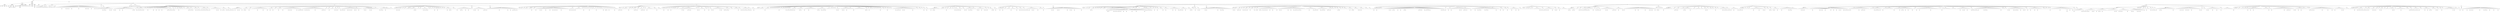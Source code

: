 digraph Tree {
	"t0" [label = "TEI"];
	"t1" [label = "teiHeader"];
	"t2" [label = "fileDesc"];
	"t3" [label = "titleStmt"];
	"t4" [label = "title"];
	"t5" [label = "author"];
	"t6" [label = "principal"];
	"t7" [label = "editor"];
	"t8" [label = "editionStmt"];
	"t9" [label = "edition"];
	"t10" [label = "respStmt"];
	"t11" [label = "name"];
	"t12" [label = "resp"];
	"t13" [label = "respStmt"];
	"t14" [label = "name"];
	"t15" [label = "resp"];
	"t16" [label = "publicationStmt"];
	"t17" [label = "publisher"];
	"t18" [label = "date"];
	"t19" [label = "availability"];
	"t20" [label = "licence"];
	"t21" [label = "idno"];
	"t22" [label = "idno"];
	"t23" [label = "idno"];
	"t24" [label = "idno"];
	"t25" [label = "idno"];
	"t26" [label = "sourceDesc"];
	"t27" [label = "profileDesc"];
	"t28" [label = "creation"];
	"t29" [label = "date"];
	"t30" [label = "langUsage"];
	"t31" [label = "language"];
	"t32" [label = "textClass"];
	"t33" [label = "keywords"];
	"t34" [label = "term"];
	"t35" [label = "text"];
	"t36" [label = "body"];
	"t37" [label = "head"];
	"t38" [label = "lb"];
	"t39" [label = "lb"];
	"t40" [label = "lb"];
	"t41" [label = "div"];
	"t42" [label = "pb"];
	"t43" [label = "head"];
	"t44" [label = "lb"];
	"t45" [label = "lb"];
	"t46" [label = "lb"];
	"t47" [label = "lb"];
	"t48" [label = "p"];
	"t49" [label = "ref"];
	"t50" [label = "ref"];
	"t51" [label = "ref"];
	"t52" [label = "ref"];
	"t53" [label = "hi"];
	"t54" [label = "p"];
	"t55" [label = "p"];
	"t56" [label = "div"];
	"t57" [label = "head"];
	"t58" [label = "p"];
	"t59" [label = "ref"];
	"t60" [label = "hi"];
	"t61" [label = "ref"];
	"t62" [label = "p"];
	"t63" [label = "p"];
	"t64" [label = "div"];
	"t65" [label = "head"];
	"t66" [label = "lb"];
	"t67" [label = "lb"];
	"t68" [label = "sp"];
	"t69" [label = "l"];
	"t70" [label = "l"];
	"t71" [label = "l"];
	"t72" [label = "l"];
	"t73" [label = "l"];
	"t74" [label = "ref"];
	"t75" [label = "l"];
	"t76" [label = "l"];
	"t77" [label = "l"];
	"t78" [label = "ref"];
	"t79" [label = "l"];
	"t80" [label = "ref"];
	"t81" [label = "l"];
	"t82" [label = "ref"];
	"t83" [label = "l"];
	"t84" [label = "l"];
	"t85" [label = "ref"];
	"t86" [label = "l"];
	"t87" [label = "l"];
	"t88" [label = "l"];
	"t89" [label = "l"];
	"t90" [label = "l"];
	"t91" [label = "ref"];
	"t92" [label = "l"];
	"t93" [label = "l"];
	"t94" [label = "l"];
	"t95" [label = "l"];
	"t96" [label = "l"];
	"t97" [label = "ref"];
	"t98" [label = "l"];
	"t99" [label = "ref"];
	"t100" [label = "l"];
	"t101" [label = "ref"];
	"t102" [label = "l"];
	"t103" [label = "l"];
	"t104" [label = "ref"];
	"t105" [label = "l"];
	"t106" [label = "l"];
	"t107" [label = "l"];
	"t108" [label = "ref"];
	"t109" [label = "l"];
	"t110" [label = "ref"];
	"t111" [label = "l"];
	"t112" [label = "l"];
	"t113" [label = "sp"];
	"t114" [label = "l"];
	"t115" [label = "sp"];
	"t116" [label = "l"];
	"t117" [label = "ref"];
	"t118" [label = "l"];
	"t119" [label = "ref"];
	"t120" [label = "l"];
	"t121" [label = "div"];
	"t122" [label = "head"];
	"t123" [label = "div"];
	"t124" [label = "head"];
	"t125" [label = "l"];
	"t126" [label = "l"];
	"t127" [label = "l"];
	"t128" [label = "l"];
	"t129" [label = "l"];
	"t130" [label = "l"];
	"t131" [label = "div"];
	"t132" [label = "pb"];
	"t133" [label = "head"];
	"t134" [label = "div"];
	"t135" [label = "head"];
	"t136" [label = "sp"];
	"t137" [label = "l"];
	"t138" [label = "l"];
	"t139" [label = "l"];
	"t140" [label = "ref"];
	"t141" [label = "l"];
	"t142" [label = "ref"];
	"t143" [label = "ref"];
	"t144" [label = "l"];
	"t145" [label = "l"];
	"t146" [label = "l"];
	"t147" [label = "l"];
	"t148" [label = "ref"];
	"t149" [label = "l"];
	"t150" [label = "ref"];
	"t151" [label = "l"];
	"t152" [label = "pb"];
	"t153" [label = "sp"];
	"t154" [label = "l"];
	"t155" [label = "ref"];
	"t156" [label = "l"];
	"t157" [label = "ref"];
	"t158" [label = "l"];
	"t159" [label = "l"];
	"t160" [label = "l"];
	"t161" [label = "ref"];
	"t162" [label = "l"];
	"t163" [label = "l"];
	"t164" [label = "ref"];
	"t165" [label = "l"];
	"t166" [label = "l"];
	"t167" [label = "l"];
	"t168" [label = "l"];
	"t169" [label = "l"];
	"t170" [label = "l"];
	"t171" [label = "l"];
	"t172" [label = "l"];
	"t173" [label = "ref"];
	"t174" [label = "ref"];
	"t175" [label = "sp"];
	"t176" [label = "l"];
	"t177" [label = "sp"];
	"t178" [label = "l"];
	"t179" [label = "ref"];
	"t180" [label = "l"];
	"t181" [label = "l"];
	"t182" [label = "pb"];
	"t183" [label = "l"];
	"t184" [label = "ref"];
	"t185" [label = "ref"];
	"t186" [label = "l"];
	"t187" [label = "ref"];
	"t188" [label = "l"];
	"t189" [label = "ref"];
	"t190" [label = "sp"];
	"t191" [label = "l"];
	"t192" [label = "sp"];
	"t193" [label = "l"];
	"t194" [label = "sp"];
	"t195" [label = "l"];
	"t196" [label = "ref"];
	"t197" [label = "sp"];
	"t198" [label = "l"];
	"t199" [label = "l"];
	"t200" [label = "sp"];
	"t201" [label = "l"];
	"t202" [label = "sp"];
	"t203" [label = "l"];
	"t204" [label = "ref"];
	"t205" [label = "sp"];
	"t206" [label = "l"];
	"t207" [label = "pb"];
	"t208" [label = "sp"];
	"t209" [label = "l"];
	"t210" [label = "ref"];
	"t211" [label = "sp"];
	"t212" [label = "l"];
	"t213" [label = "sp"];
	"t214" [label = "l"];
	"t215" [label = "ref"];
	"t216" [label = "sp"];
	"t217" [label = "l"];
	"t218" [label = "sp"];
	"t219" [label = "l"];
	"t220" [label = "ref"];
	"t221" [label = "sp"];
	"t222" [label = "l"];
	"t223" [label = "sp"];
	"t224" [label = "l"];
	"t225" [label = "l"];
	"t226" [label = "l"];
	"t227" [label = "pb"];
	"t228" [label = "sp"];
	"t229" [label = "l"];
	"t230" [label = "ref"];
	"t231" [label = "ref"];
	"t232" [label = "l"];
	"t233" [label = "ref"];
	"t234" [label = "ref"];
	"t235" [label = "l"];
	"t236" [label = "sp"];
	"t237" [label = "l"];
	"t238" [label = "ref"];
	"t239" [label = "ref"];
	"t240" [label = "l"];
	"t241" [label = "sp"];
	"t242" [label = "l"];
	"t243" [label = "sp"];
	"t244" [label = "l"];
	"t245" [label = "l"];
	"t246" [label = "ref"];
	"t247" [label = "sp"];
	"t248" [label = "l"];
	"t249" [label = "l"];
	"t250" [label = "sp"];
	"t251" [label = "l"];
	"t252" [label = "pb"];
	"t253" [label = "sp"];
	"t254" [label = "l"];
	"t255" [label = "sp"];
	"t256" [label = "l"];
	"t257" [label = "l"];
	"t258" [label = "l"];
	"t259" [label = "l"];
	"t260" [label = "ref"];
	"t261" [label = "ref"];
	"t262" [label = "l"];
	"t263" [label = "ref"];
	"t264" [label = "ref"];
	"t265" [label = "sp"];
	"t266" [label = "l"];
	"t267" [label = "sp"];
	"t268" [label = "l"];
	"t269" [label = "l"];
	"t270" [label = "ref"];
	"t271" [label = "l"];
	"t272" [label = "ref"];
	"t273" [label = "l"];
	"t274" [label = "ref"];
	"t275" [label = "ref"];
	"t276" [label = "sp"];
	"t277" [label = "l"];
	"t278" [label = "sp"];
	"t279" [label = "l"];
	"t280" [label = "l"];
	"t281" [label = "ref"];
	"t282" [label = "l"];
	"t283" [label = "ref"];
	"t284" [label = "ref"];
	"t285" [label = "ref"];
	"t286" [label = "l"];
	"t287" [label = "ref"];
	"t288" [label = "pb"];
	"t289" [label = "l"];
	"t290" [label = "l"];
	"t291" [label = "sp"];
	"t292" [label = "l"];
	"t293" [label = "ref"];
	"t294" [label = "sp"];
	"t295" [label = "l"];
	"t296" [label = "l"];
	"t297" [label = "l"];
	"t298" [label = "l"];
	"t299" [label = "l"];
	"t300" [label = "ref"];
	"t301" [label = "l"];
	"t302" [label = "ref"];
	"t303" [label = "l"];
	"t304" [label = "l"];
	"t305" [label = "ref"];
	"t306" [label = "sp"];
	"t307" [label = "l"];
	"t308" [label = "l"];
	"t309" [label = "ref"];
	"t310" [label = "ref"];
	"t311" [label = "l"];
	"t312" [label = "l"];
	"t313" [label = "pb"];
	"t314" [label = "sp"];
	"t315" [label = "l"];
	"t316" [label = "ref"];
	"t317" [label = "ref"];
	"t318" [label = "l"];
	"t319" [label = "l"];
	"t320" [label = "ref"];
	"t321" [label = "ref"];
	"t322" [label = "div"];
	"t323" [label = "head"];
	"t324" [label = "sp"];
	"t325" [label = "l"];
	"t326" [label = "ref"];
	"t327" [label = "l"];
	"t328" [label = "l"];
	"t329" [label = "ref"];
	"t330" [label = "l"];
	"t331" [label = "l"];
	"t332" [label = "ref"];
	"t333" [label = "l"];
	"t334" [label = "ref"];
	"t335" [label = "l"];
	"t336" [label = "l"];
	"t337" [label = "ref"];
	"t338" [label = "sp"];
	"t339" [label = "l"];
	"t340" [label = "l"];
	"t341" [label = "ref"];
	"t342" [label = "pb"];
	"t343" [label = "l"];
	"t344" [label = "l"];
	"t345" [label = "sp"];
	"t346" [label = "l"];
	"t347" [label = "ref"];
	"t348" [label = "l"];
	"t349" [label = "sp"];
	"t350" [label = "l"];
	"t351" [label = "l"];
	"t352" [label = "l"];
	"t353" [label = "l"];
	"t354" [label = "l"];
	"t355" [label = "ref"];
	"t356" [label = "l"];
	"t357" [label = "l"];
	"t358" [label = "l"];
	"t359" [label = "l"];
	"t360" [label = "ref"];
	"t361" [label = "l"];
	"t362" [label = "l"];
	"t363" [label = "l"];
	"t364" [label = "ref"];
	"t365" [label = "sp"];
	"t366" [label = "l"];
	"t367" [label = "l"];
	"t368" [label = "ref"];
	"t369" [label = "l"];
	"t370" [label = "l"];
	"t371" [label = "pb"];
	"t372" [label = "sp"];
	"t373" [label = "l"];
	"t374" [label = "l"];
	"t375" [label = "sp"];
	"t376" [label = "l"];
	"t377" [label = "l"];
	"t378" [label = "ref"];
	"t379" [label = "l"];
	"t380" [label = "l"];
	"t381" [label = "sp"];
	"t382" [label = "l"];
	"t383" [label = "ref"];
	"t384" [label = "l"];
	"t385" [label = "l"];
	"t386" [label = "l"];
	"t387" [label = "l"];
	"t388" [label = "ref"];
	"t389" [label = "l"];
	"t390" [label = "ref"];
	"t391" [label = "l"];
	"t392" [label = "ref"];
	"t393" [label = "l"];
	"t394" [label = "l"];
	"t395" [label = "l"];
	"t396" [label = "l"];
	"t397" [label = "ref"];
	"t398" [label = "l"];
	"t399" [label = "l"];
	"t400" [label = "l"];
	"t401" [label = "ref"];
	"t402" [label = "ref"];
	"t403" [label = "pb"];
	"t404" [label = "sp"];
	"t405" [label = "l"];
	"t406" [label = "ref"];
	"t407" [label = "l"];
	"t408" [label = "l"];
	"t409" [label = "ref"];
	"t410" [label = "l"];
	"t411" [label = "ref"];
	"t412" [label = "ref"];
	"t413" [label = "l"];
	"t414" [label = "ref"];
	"t415" [label = "l"];
	"t416" [label = "l"];
	"t417" [label = "l"];
	"t418" [label = "l"];
	"t419" [label = "l"];
	"t420" [label = "ref"];
	"t421" [label = "l"];
	"t422" [label = "l"];
	"t423" [label = "l"];
	"t424" [label = "l"];
	"t425" [label = "l"];
	"t426" [label = "l"];
	"t427" [label = "ref"];
	"t428" [label = "ref"];
	"t429" [label = "sp"];
	"t430" [label = "l"];
	"t431" [label = "ref"];
	"t432" [label = "l"];
	"t433" [label = "sp"];
	"t434" [label = "l"];
	"t435" [label = "l"];
	"t436" [label = "pb"];
	"t437" [label = "sp"];
	"t438" [label = "l"];
	"t439" [label = "l"];
	"t440" [label = "l"];
	"t441" [label = "sp"];
	"t442" [label = "l"];
	"t443" [label = "ref"];
	"t444" [label = "l"];
	"t445" [label = "ref"];
	"t446" [label = "l"];
	"t447" [label = "ref"];
	"t448" [label = "sp"];
	"t449" [label = "l"];
	"t450" [label = "sp"];
	"t451" [label = "l"];
	"t452" [label = "ref"];
	"t453" [label = "sp"];
	"t454" [label = "l"];
	"t455" [label = "l"];
	"t456" [label = "ref"];
	"t457" [label = "ref"];
	"t458" [label = "l"];
	"t459" [label = "ref"];
	"t460" [label = "l"];
	"t461" [label = "l"];
	"t462" [label = "ref"];
	"t463" [label = "l"];
	"t464" [label = "ref"];
	"t465" [label = "l"];
	"t466" [label = "ref"];
	"t467" [label = "l"];
	"t468" [label = "pb"];
	"t469" [label = "l"];
	"t470" [label = "l"];
	"t471" [label = "ref"];
	"t472" [label = "l"];
	"t473" [label = "ref"];
	"t474" [label = "l"];
	"t475" [label = "l"];
	"t476" [label = "ref"];
	"t477" [label = "l"];
	"t478" [label = "sp"];
	"t479" [label = "l"];
	"t480" [label = "sp"];
	"t481" [label = "l"];
	"t482" [label = "l"];
	"t483" [label = "ref"];
	"t484" [label = "l"];
	"t485" [label = "ref"];
	"t486" [label = "l"];
	"t487" [label = "l"];
	"t488" [label = "l"];
	"t489" [label = "ref"];
	"t490" [label = "l"];
	"t491" [label = "ref"];
	"t492" [label = "l"];
	"t493" [label = "l"];
	"t494" [label = "sp"];
	"t495" [label = "l"];
	"t496" [label = "sp"];
	"t497" [label = "l"];
	"t498" [label = "pb"];
	"t499" [label = "sp"];
	"t500" [label = "l"];
	"t501" [label = "sp"];
	"t502" [label = "l"];
	"t503" [label = "ref"];
	"t504" [label = "l"];
	"t505" [label = "ref"];
	"t506" [label = "ref"];
	"t507" [label = "l"];
	"t508" [label = "l"];
	"t509" [label = "l"];
	"t510" [label = "ref"];
	"t511" [label = "l"];
	"t512" [label = "l"];
	"t513" [label = "l"];
	"t514" [label = "sp"];
	"t515" [label = "l"];
	"t516" [label = "sp"];
	"t517" [label = "l"];
	"t518" [label = "div"];
	"t519" [label = "pb"];
	"t520" [label = "head"];
	"t521" [label = "sp"];
	"t522" [label = "l"];
	"t523" [label = "l"];
	"t524" [label = "sp"];
	"t525" [label = "l"];
	"t526" [label = "ref"];
	"t527" [label = "sp"];
	"t528" [label = "l"];
	"t529" [label = "ref"];
	"t530" [label = "l"];
	"t531" [label = "ref"];
	"t532" [label = "l"];
	"t533" [label = "sp"];
	"t534" [label = "l"];
	"t535" [label = "sp"];
	"t536" [label = "l"];
	"t537" [label = "l"];
	"t538" [label = "pb"];
	"t539" [label = "sp"];
	"t540" [label = "l"];
	"t541" [label = "l"];
	"t542" [label = "sp"];
	"t543" [label = "l"];
	"t544" [label = "l"];
	"t545" [label = "l"];
	"t546" [label = "l"];
	"t547" [label = "l"];
	"t548" [label = "ref"];
	"t549" [label = "ref"];
	"t550" [label = "l"];
	"t551" [label = "sp"];
	"t552" [label = "l"];
	"t553" [label = "sp"];
	"t554" [label = "l"];
	"t555" [label = "l"];
	"t556" [label = "sp"];
	"t557" [label = "l"];
	"t558" [label = "l"];
	"t559" [label = "ref"];
	"t560" [label = "l"];
	"t561" [label = "ref"];
	"t562" [label = "l"];
	"t563" [label = "ref"];
	"t564" [label = "pb"];
	"t565" [label = "l"];
	"t566" [label = "sp"];
	"t567" [label = "l"];
	"t568" [label = "l"];
	"t569" [label = "sp"];
	"t570" [label = "l"];
	"t571" [label = "sp"];
	"t572" [label = "l"];
	"t573" [label = "sp"];
	"t574" [label = "l"];
	"t575" [label = "ref"];
	"t576" [label = "sp"];
	"t577" [label = "l"];
	"t578" [label = "l"];
	"t579" [label = "ref"];
	"t580" [label = "l"];
	"t581" [label = "sp"];
	"t582" [label = "l"];
	"t583" [label = "pb"];
	"t584" [label = "sp"];
	"t585" [label = "l"];
	"t586" [label = "sp"];
	"t587" [label = "l"];
	"t588" [label = "sp"];
	"t589" [label = "l"];
	"t590" [label = "sp"];
	"t591" [label = "l"];
	"t592" [label = "l"];
	"t593" [label = "ref"];
	"t594" [label = "l"];
	"t595" [label = "l"];
	"t596" [label = "ref"];
	"t597" [label = "ref"];
	"t598" [label = "l"];
	"t599" [label = "sp"];
	"t600" [label = "l"];
	"t601" [label = "l"];
	"t602" [label = "l"];
	"t603" [label = "sp"];
	"t604" [label = "l"];
	"t605" [label = "ref"];
	"t606" [label = "l"];
	"t607" [label = "l"];
	"t608" [label = "l"];
	"t609" [label = "ref"];
	"t610" [label = "pb"];
	"t611" [label = "l"];
	"t612" [label = "l"];
	"t613" [label = "l"];
	"t614" [label = "ref"];
	"t615" [label = "l"];
	"t616" [label = "l"];
	"t617" [label = "ref"];
	"t618" [label = "l"];
	"t619" [label = "l"];
	"t620" [label = "l"];
	"t621" [label = "div"];
	"t622" [label = "head"];
	"t623" [label = "sp"];
	"t624" [label = "l"];
	"t625" [label = "ref"];
	"t626" [label = "l"];
	"t627" [label = "ref"];
	"t628" [label = "l"];
	"t629" [label = "l"];
	"t630" [label = "ref"];
	"t631" [label = "l"];
	"t632" [label = "l"];
	"t633" [label = "l"];
	"t634" [label = "l"];
	"t635" [label = "l"];
	"t636" [label = "ref"];
	"t637" [label = "pb"];
	"t638" [label = "div"];
	"t639" [label = "head"];
	"t640" [label = "sp"];
	"t641" [label = "l"];
	"t642" [label = "ref"];
	"t643" [label = "l"];
	"t644" [label = "l"];
	"t645" [label = "l"];
	"t646" [label = "l"];
	"t647" [label = "l"];
	"t648" [label = "l"];
	"t649" [label = "l"];
	"t650" [label = "l"];
	"t651" [label = "l"];
	"t652" [label = "ref"];
	"t653" [label = "l"];
	"t654" [label = "l"];
	"t655" [label = "l"];
	"t656" [label = "l"];
	"t657" [label = "l"];
	"t658" [label = "l"];
	"t659" [label = "ref"];
	"t660" [label = "l"];
	"t661" [label = "l"];
	"t662" [label = "ref"];
	"t663" [label = "l"];
	"t664" [label = "l"];
	"t665" [label = "l"];
	"t666" [label = "ref"];
	"t667" [label = "ref"];
	"t668" [label = "pb"];
	"t669" [label = "l"];
	"t670" [label = "ref"];
	"t671" [label = "l"];
	"t672" [label = "div"];
	"t673" [label = "head"];
	"t674" [label = "sp"];
	"t675" [label = "l"];
	"t676" [label = "sp"];
	"t677" [label = "l"];
	"t678" [label = "l"];
	"t679" [label = "sp"];
	"t680" [label = "l"];
	"t681" [label = "sp"];
	"t682" [label = "l"];
	"t683" [label = "l"];
	"t684" [label = "l"];
	"t685" [label = "pb"];
	"t686" [label = "sp"];
	"t687" [label = "l"];
	"t688" [label = "l"];
	"t689" [label = "l"];
	"t690" [label = "ref"];
	"t691" [label = "sp"];
	"t692" [label = "l"];
	"t693" [label = "l"];
	"t694" [label = "sp"];
	"t695" [label = "l"];
	"t696" [label = "ref"];
	"t697" [label = "sp"];
	"t698" [label = "l"];
	"t699" [label = "l"];
	"t700" [label = "l"];
	"t701" [label = "ref"];
	"t702" [label = "l"];
	"t703" [label = "ref"];
	"t704" [label = "l"];
	"t705" [label = "l"];
	"t706" [label = "l"];
	"t707" [label = "ref"];
	"t708" [label = "l"];
	"t709" [label = "l"];
	"t710" [label = "l"];
	"t711" [label = "ref"];
	"t712" [label = "l"];
	"t713" [label = "l"];
	"t714" [label = "pb"];
	"t715" [label = "l"];
	"t716" [label = "ref"];
	"t717" [label = "l"];
	"t718" [label = "ref"];
	"t719" [label = "l"];
	"t720" [label = "ref"];
	"t721" [label = "l"];
	"t722" [label = "l"];
	"t723" [label = "l"];
	"t724" [label = "ref"];
	"t725" [label = "l"];
	"t726" [label = "l"];
	"t727" [label = "l"];
	"t728" [label = "l"];
	"t729" [label = "l"];
	"t730" [label = "sp"];
	"t731" [label = "l"];
	"t732" [label = "ref"];
	"t733" [label = "l"];
	"t734" [label = "ref"];
	"t735" [label = "l"];
	"t736" [label = "ref"];
	"t737" [label = "l"];
	"t738" [label = "ref"];
	"t739" [label = "sp"];
	"t740" [label = "l"];
	"t741" [label = "ref"];
	"t742" [label = "l"];
	"t743" [label = "l"];
	"t744" [label = "l"];
	"t745" [label = "l"];
	"t746" [label = "sp"];
	"t747" [label = "l"];
	"t748" [label = "sp"];
	"t749" [label = "l"];
	"t750" [label = "pb"];
	"t751" [label = "sp"];
	"t752" [label = "l"];
	"t753" [label = "sp"];
	"t754" [label = "l"];
	"t755" [label = "sp"];
	"t756" [label = "l"];
	"t757" [label = "sp"];
	"t758" [label = "l"];
	"t759" [label = "ref"];
	"t760" [label = "sp"];
	"t761" [label = "l"];
	"t762" [label = "sp"];
	"t763" [label = "l"];
	"t764" [label = "l"];
	"t765" [label = "sp"];
	"t766" [label = "l"];
	"t767" [label = "sp"];
	"t768" [label = "l"];
	"t769" [label = "pb"];
	"t770" [label = "sp"];
	"t771" [label = "l"];
	"t772" [label = "sp"];
	"t773" [label = "l"];
	"t774" [label = "sp"];
	"t775" [label = "l"];
	"t776" [label = "l"];
	"t777" [label = "sp"];
	"t778" [label = "l"];
	"t779" [label = "ref"];
	"t780" [label = "sp"];
	"t781" [label = "l"];
	"t782" [label = "sp"];
	"t783" [label = "l"];
	"t784" [label = "ref"];
	"t785" [label = "ref"];
	"t786" [label = "sp"];
	"t787" [label = "l"];
	"t788" [label = "sp"];
	"t789" [label = "l"];
	"t790" [label = "pb"];
	"t791" [label = "sp"];
	"t792" [label = "l"];
	"t793" [label = "sp"];
	"t794" [label = "l"];
	"t795" [label = "sp"];
	"t796" [label = "l"];
	"t797" [label = "sp"];
	"t798" [label = "l"];
	"t799" [label = "ref"];
	"t800" [label = "l"];
	"t801" [label = "l"];
	"t802" [label = "div"];
	"t803" [label = "pb"];
	"t804" [label = "head"];
	"t805" [label = "div"];
	"t806" [label = "head"];
	"t807" [label = "sp"];
	"t808" [label = "l"];
	"t809" [label = "l"];
	"t810" [label = "ref"];
	"t811" [label = "ref"];
	"t812" [label = "sp"];
	"t813" [label = "l"];
	"t814" [label = "ref"];
	"t815" [label = "sp"];
	"t816" [label = "l"];
	"t817" [label = "l"];
	"t818" [label = "l"];
	"t819" [label = "l"];
	"t820" [label = "sp"];
	"t821" [label = "l"];
	"t822" [label = "pb"];
	"t823" [label = "l"];
	"t824" [label = "sp"];
	"t825" [label = "l"];
	"t826" [label = "sp"];
	"t827" [label = "l"];
	"t828" [label = "l"];
	"t829" [label = "l"];
	"t830" [label = "ref"];
	"t831" [label = "ref"];
	"t832" [label = "sp"];
	"t833" [label = "l"];
	"t834" [label = "ref"];
	"t835" [label = "l"];
	"t836" [label = "sp"];
	"t837" [label = "l"];
	"t838" [label = "l"];
	"t839" [label = "l"];
	"t840" [label = "ref"];
	"t841" [label = "ref"];
	"t842" [label = "sp"];
	"t843" [label = "l"];
	"t844" [label = "ref"];
	"t845" [label = "sp"];
	"t846" [label = "l"];
	"t847" [label = "sp"];
	"t848" [label = "l"];
	"t849" [label = "pb"];
	"t850" [label = "l"];
	"t851" [label = "l"];
	"t852" [label = "l"];
	"t853" [label = "l"];
	"t854" [label = "sp"];
	"t855" [label = "l"];
	"t856" [label = "l"];
	"t857" [label = "l"];
	"t858" [label = "ref"];
	"t859" [label = "sp"];
	"t860" [label = "l"];
	"t861" [label = "l"];
	"t862" [label = "l"];
	"t863" [label = "div"];
	"t864" [label = "pb"];
	"t865" [label = "head"];
	"t866" [label = "sp"];
	"t867" [label = "l"];
	"t868" [label = "l"];
	"t869" [label = "ref"];
	"t870" [label = "sp"];
	"t871" [label = "l"];
	"t872" [label = "l"];
	"t873" [label = "sp"];
	"t874" [label = "l"];
	"t875" [label = "ref"];
	"t876" [label = "sp"];
	"t877" [label = "l"];
	"t878" [label = "sp"];
	"t879" [label = "l"];
	"t880" [label = "ref"];
	"t881" [label = "pb"];
	"t882" [label = "sp"];
	"t883" [label = "l"];
	"t884" [label = "sp"];
	"t885" [label = "l"];
	"t886" [label = "l"];
	"t887" [label = "sp"];
	"t888" [label = "l"];
	"t889" [label = "l"];
	"t890" [label = "sp"];
	"t891" [label = "l"];
	"t892" [label = "sp"];
	"t893" [label = "l"];
	"t894" [label = "p"];
	"t895" [label = "lb"];
	"t896" [label = "l"];
	"t897" [label = "ref"];
	"t898" [label = "l"];
	"t899" [label = "l"];
	"t900" [label = "l"];
	"t901" [label = "l"];
	"t902" [label = "hi"];
	"t903" [label = "pb"];
	"t904" [label = "l"];
	"t905" [label = "ref"];
	"t906" [label = "l"];
	"t907" [label = "l"];
	"t908" [label = "p"];
	"t909" [label = "sp"];
	"t910" [label = "l"];
	"t911" [label = "sp"];
	"t912" [label = "l"];
	"t913" [label = "ref"];
	"t914" [label = "sp"];
	"t915" [label = "l"];
	"t916" [label = "ref"];
	"t917" [label = "sp"];
	"t918" [label = "l"];
	"t919" [label = "l"];
	"t920" [label = "l"];
	"t921" [label = "l"];
	"t922" [label = "ref"];
	"t923" [label = "sp"];
	"t924" [label = "l"];
	"t925" [label = "l"];
	"t926" [label = "sp"];
	"t927" [label = "l"];
	"t928" [label = "pb"];
	"t929" [label = "sp"];
	"t930" [label = "l"];
	"t931" [label = "p"];
	"t932" [label = "lb"];
	"t933" [label = "sp"];
	"t934" [label = "l"];
	"t935" [label = "ref"];
	"t936" [label = "l"];
	"t937" [label = "l"];
	"t938" [label = "l"];
	"t939" [label = "l"];
	"t940" [label = "l"];
	"t941" [label = "hi"];
	"t942" [label = "l"];
	"t943" [label = "ref"];
	"t944" [label = "l"];
	"t945" [label = "p"];
	"t946" [label = "sp"];
	"t947" [label = "l"];
	"t948" [label = "ref"];
	"t949" [label = "ref"];
	"t950" [label = "l"];
	"t951" [label = "ref"];
	"t952" [label = "pb"];
	"t953" [label = "l"];
	"t954" [label = "l"];
	"t955" [label = "sp"];
	"t956" [label = "l"];
	"t957" [label = "l"];
	"t958" [label = "sp"];
	"t959" [label = "l"];
	"t960" [label = "l"];
	"t961" [label = "l"];
	"t962" [label = "l"];
	"t963" [label = "ref"];
	"t964" [label = "l"];
	"t965" [label = "sp"];
	"t966" [label = "l"];
	"t967" [label = "ref"];
	"t968" [label = "sp"];
	"t969" [label = "l"];
	"t970" [label = "ref"];
	"t971" [label = "l"];
	"t972" [label = "ref"];
	"t973" [label = "l"];
	"t974" [label = "ref"];
	"t975" [label = "ref"];
	"t976" [label = "l"];
	"t977" [label = "l"];
	"t978" [label = "ref"];
	"t979" [label = "ref"];
	"t980" [label = "l"];
	"t981" [label = "pb"];
	"t982" [label = "sp"];
	"t983" [label = "l"];
	"t984" [label = "sp"];
	"t985" [label = "l"];
	"t986" [label = "l"];
	"t987" [label = "ref"];
	"t988" [label = "l"];
	"t989" [label = "div"];
	"t990" [label = "head"];
	"t991" [label = "sp"];
	"t992" [label = "l"];
	"t993" [label = "l"];
	"t994" [label = "sp"];
	"t995" [label = "l"];
	"t996" [label = "l"];
	"t997" [label = "l"];
	"t998" [label = "l"];
	"t999" [label = "sp"];
	"t1000" [label = "l"];
	"t1001" [label = "pb"];
	"t1002" [label = "l"];
	"t1003" [label = "l"];
	"t1004" [label = "l"];
	"t1005" [label = "sp"];
	"t1006" [label = "l"];
	"t1007" [label = "sp"];
	"t1008" [label = "l"];
	"t1009" [label = "sp"];
	"t1010" [label = "l"];
	"t1011" [label = "sp"];
	"t1012" [label = "l"];
	"t1013" [label = "sp"];
	"t1014" [label = "l"];
	"t1015" [label = "sp"];
	"t1016" [label = "l"];
	"t1017" [label = "sp"];
	"t1018" [label = "l"];
	"t1019" [label = "pb"];
	"t1020" [label = "sp"];
	"t1021" [label = "l"];
	"t1022" [label = "sp"];
	"t1023" [label = "l"];
	"t1024" [label = "sp"];
	"t1025" [label = "l"];
	"t1026" [label = "sp"];
	"t1027" [label = "l"];
	"t1028" [label = "sp"];
	"t1029" [label = "l"];
	"t1030" [label = "ref"];
	"t1031" [label = "sp"];
	"t1032" [label = "l"];
	"t1033" [label = "l"];
	"t1034" [label = "ref"];
	"t1035" [label = "ref"];
	"t1036" [label = "l"];
	"t1037" [label = "ref"];
	"t1038" [label = "ref"];
	"t1039" [label = "sp"];
	"t1040" [label = "l"];
	"t1041" [label = "pb"];
	"t1042" [label = "l"];
	"t1043" [label = "ref"];
	"t1044" [label = "l"];
	"t1045" [label = "l"];
	"t1046" [label = "sp"];
	"t1047" [label = "l"];
	"t1048" [label = "l"];
	"t1049" [label = "l"];
	"t1050" [label = "ref"];
	"t1051" [label = "ref"];
	"t1052" [label = "l"];
	"t1053" [label = "l"];
	"t1054" [label = "sp"];
	"t1055" [label = "l"];
	"t1056" [label = "ref"];
	"t1057" [label = "l"];
	"t1058" [label = "l"];
	"t1059" [label = "l"];
	"t1060" [label = "ref"];
	"t1061" [label = "l"];
	"t1062" [label = "l"];
	"t1063" [label = "l"];
	"t1064" [label = "l"];
	"t1065" [label = "l"];
	"t1066" [label = "sp"];
	"t1067" [label = "l"];
	"t1068" [label = "l"];
	"t1069" [label = "ref"];
	"t1070" [label = "pb"];
	"t1071" [label = "l"];
	"t1072" [label = "l"];
	"t1073" [label = "ref"];
	"t1074" [label = "l"];
	"t1075" [label = "l"];
	"t1076" [label = "ref"];
	"t1077" [label = "ref"];
	"t1078" [label = "ref"];
	"t1079" [label = "l"];
	"t1080" [label = "sp"];
	"t1081" [label = "l"];
	"t1082" [label = "l"];
	"t1083" [label = "l"];
	"t1084" [label = "sp"];
	"t1085" [label = "l"];
	"t1086" [label = "sp"];
	"t1087" [label = "l"];
	"t1088" [label = "sp"];
	"t1089" [label = "l"];
	"t1090" [label = "sp"];
	"t1091" [label = "l"];
	"t1092" [label = "sp"];
	"t1093" [label = "l"];
	"t1094" [label = "ref"];
	"t1095" [label = "l"];
	"t1096" [label = "pb"];
	"t1097" [label = "l"];
	"t1098" [label = "sp"];
	"t1099" [label = "l"];
	"t1100" [label = "l"];
	"t1101" [label = "ref"];
	"t1102" [label = "l"];
	"t1103" [label = "ref"];
	"t1104" [label = "l"];
	"t1105" [label = "l"];
	"t1106" [label = "ref"];
	"t1107" [label = "l"];
	"t1108" [label = "l"];
	"t1109" [label = "l"];
	"t1110" [label = "l"];
	"t1111" [label = "sp"];
	"t1112" [label = "l"];
	"t1113" [label = "ref"];
	"t1114" [label = "sp"];
	"t1115" [label = "l"];
	"t1116" [label = "l"];
	"t1117" [label = "l"];
	"t1118" [label = "l"];
	"t1119" [label = "l"];
	"t1120" [label = "l"];
	"t1121" [label = "l"];
	"t1122" [label = "l"];
	"t1123" [label = "sp"];
	"t1124" [label = "l"];
	"t1125" [label = "ref"];
	"t1126" [label = "pb"];
	"t1127" [label = "l"];
	"t1128" [label = "sp"];
	"t1129" [label = "l"];
	"t1130" [label = "ref"];
	"t1131" [label = "sp"];
	"t1132" [label = "l"];
	"t1133" [label = "l"];
	"t1134" [label = "sp"];
	"t1135" [label = "l"];
	"t1136" [label = "sp"];
	"t1137" [label = "l"];
	"t1138" [label = "sp"];
	"t1139" [label = "l"];
	"t1140" [label = "sp"];
	"t1141" [label = "l"];
	"t1142" [label = "sp"];
	"t1143" [label = "l"];
	"t1144" [label = "sp"];
	"t1145" [label = "l"];
	"t1146" [label = "pb"];
	"t1147" [label = "l"];
	"t1148" [label = "sp"];
	"t1149" [label = "l"];
	"t1150" [label = "l"];
	"t1151" [label = "sp"];
	"t1152" [label = "l"];
	"t1153" [label = "sp"];
	"t1154" [label = "l"];
	"t1155" [label = "ref"];
	"t1156" [label = "l"];
	"t1157" [label = "sp"];
	"t1158" [label = "l"];
	"t1159" [label = "sp"];
	"t1160" [label = "l"];
	"t1161" [label = "sp"];
	"t1162" [label = "l"];
	"t1163" [label = "l"];
	"t1164" [label = "l"];
	"t1165" [label = "pb"];
	"t1166" [label = "l"];
	"t1167" [label = "l"];
	"t1168" [label = "ref"];
	"t1169" [label = "ref"];
	"t1170" [label = "l"];
	"t1171" [label = "ref"];
	"t1172" [label = "l"];
	"t1173" [label = "l"];
	"t1174" [label = "ref"];
	"t1175" [label = "l"];
	"t1176" [label = "ref"];
	"t1177" [label = "l"];
	"t1178" [label = "l"];
	"t1179" [label = "l"];
	"t1180" [label = "l"];
	"t1181" [label = "l"];
	"t1182" [label = "l"];
	"t1183" [label = "ref"];
	"t1184" [label = "l"];
	"t1185" [label = "l"];
	"t1186" [label = "sp"];
	"t1187" [label = "l"];
	"t1188" [label = "l"];
	"t1189" [label = "sp"];
	"t1190" [label = "l"];
	"t1191" [label = "l"];
	"t1192" [label = "sp"];
	"t1193" [label = "l"];
	"t1194" [label = "sp"];
	"t1195" [label = "l"];
	"t1196" [label = "pb"];
	"t1197" [label = "l"];
	"t1198" [label = "sp"];
	"t1199" [label = "l"];
	"t1200" [label = "ref"];
	"t1201" [label = "l"];
	"t1202" [label = "div"];
	"t1203" [label = "head"];
	"t1204" [label = "sp"];
	"t1205" [label = "l"];
	"t1206" [label = "l"];
	"t1207" [label = "ref"];
	"t1208" [label = "l"];
	"t1209" [label = "l"];
	"t1210" [label = "ref"];
	"t1211" [label = "ref"];
	"t1212" [label = "l"];
	"t1213" [label = "l"];
	"t1214" [label = "l"];
	"t1215" [label = "l"];
	"t1216" [label = "pb"];
	"t1217" [label = "sp"];
	"t1218" [label = "l"];
	"t1219" [label = "l"];
	"t1220" [label = "l"];
	"t1221" [label = "sp"];
	"t1222" [label = "l"];
	"t1223" [label = "sp"];
	"t1224" [label = "l"];
	"t1225" [label = "ref"];
	"t1226" [label = "l"];
	"t1227" [label = "sp"];
	"t1228" [label = "l"];
	"t1229" [label = "l"];
	"t1230" [label = "sp"];
	"t1231" [label = "l"];
	"t1232" [label = "sp"];
	"t1233" [label = "l"];
	"t1234" [label = "sp"];
	"t1235" [label = "l"];
	"t1236" [label = "ref"];
	"t1237" [label = "l"];
	"t1238" [label = "ref"];
	"t1239" [label = "l"];
	"t1240" [label = "ref"];
	"t1241" [label = "pb"];
	"t1242" [label = "sp"];
	"t1243" [label = "l"];
	"t1244" [label = "ref"];
	"t1245" [label = "l"];
	"t1246" [label = "l"];
	"t1247" [label = "sp"];
	"t1248" [label = "l"];
	"t1249" [label = "l"];
	"t1250" [label = "ref"];
	"t1251" [label = "sp"];
	"t1252" [label = "l"];
	"t1253" [label = "ref"];
	"t1254" [label = "l"];
	"t1255" [label = "l"];
	"t1256" [label = "ref"];
	"t1257" [label = "l"];
	"t1258" [label = "ref"];
	"t1259" [label = "ref"];
	"t1260" [label = "l"];
	"t1261" [label = "l"];
	"t1262" [label = "l"];
	"t1263" [label = "sp"];
	"t1264" [label = "l"];
	"t1265" [label = "sp"];
	"t1266" [label = "l"];
	"t1267" [label = "ref"];
	"t1268" [label = "l"];
	"t1269" [label = "pb"];
	"t1270" [label = "l"];
	"t1271" [label = "l"];
	"t1272" [label = "ref"];
	"t1273" [label = "l"];
	"t1274" [label = "l"];
	"t1275" [label = "ref"];
	"t1276" [label = "sp"];
	"t1277" [label = "l"];
	"t1278" [label = "ref"];
	"t1279" [label = "l"];
	"t1280" [label = "ref"];
	"t1281" [label = "sp"];
	"t1282" [label = "l"];
	"t1283" [label = "sp"];
	"t1284" [label = "l"];
	"t1285" [label = "l"];
	"t1286" [label = "l"];
	"t1287" [label = "ref"];
	"t1288" [label = "ref"];
	"t1289" [label = "sp"];
	"t1290" [label = "l"];
	"t1291" [label = "l"];
	"t1292" [label = "ref"];
	"t1293" [label = "l"];
	"t1294" [label = "div"];
	"t1295" [label = "pb"];
	"t1296" [label = "head"];
	"t1297" [label = "sp"];
	"t1298" [label = "l"];
	"t1299" [label = "sp"];
	"t1300" [label = "l"];
	"t1301" [label = "ref"];
	"t1302" [label = "l"];
	"t1303" [label = "l"];
	"t1304" [label = "ref"];
	"t1305" [label = "sp"];
	"t1306" [label = "l"];
	"t1307" [label = "l"];
	"t1308" [label = "sp"];
	"t1309" [label = "l"];
	"t1310" [label = "l"];
	"t1311" [label = "l"];
	"t1312" [label = "sp"];
	"t1313" [label = "l"];
	"t1314" [label = "pb"];
	"t1315" [label = "l"];
	"t1316" [label = "l"];
	"t1317" [label = "l"];
	"t1318" [label = "sp"];
	"t1319" [label = "l"];
	"t1320" [label = "ref"];
	"t1321" [label = "l"];
	"t1322" [label = "sp"];
	"t1323" [label = "l"];
	"t1324" [label = "ref"];
	"t1325" [label = "l"];
	"t1326" [label = "ref"];
	"t1327" [label = "l"];
	"t1328" [label = "ref"];
	"t1329" [label = "sp"];
	"t1330" [label = "l"];
	"t1331" [label = "ref"];
	"t1332" [label = "l"];
	"t1333" [label = "ref"];
	"t1334" [label = "sp"];
	"t1335" [label = "l"];
	"t1336" [label = "ref"];
	"t1337" [label = "ref"];
	"t1338" [label = "l"];
	"t1339" [label = "l"];
	"t1340" [label = "ref"];
	"t1341" [label = "l"];
	"t1342" [label = "l"];
	"t1343" [label = "ref"];
	"t1344" [label = "l"];
	"t1345" [label = "pb"];
	"t1346" [label = "l"];
	"t1347" [label = "l"];
	"t1348" [label = "l"];
	"t1349" [label = "ref"];
	"t1350" [label = "sp"];
	"t1351" [label = "l"];
	"t1352" [label = "l"];
	"t1353" [label = "l"];
	"t1354" [label = "l"];
	"t1355" [label = "ref"];
	"t1356" [label = "sp"];
	"t1357" [label = "l"];
	"t1358" [label = "div"];
	"t1359" [label = "head"];
	"t1360" [label = "sp"];
	"t1361" [label = "l"];
	"t1362" [label = "l"];
	"t1363" [label = "l"];
	"t1364" [label = "l"];
	"t1365" [label = "l"];
	"t1366" [label = "ref"];
	"t1367" [label = "l"];
	"t1368" [label = "ref"];
	"t1369" [label = "l"];
	"t1370" [label = "l"];
	"t1371" [label = "l"];
	"t1372" [label = "pb"];
	"t1373" [label = "l"];
	"t1374" [label = "ref"];
	"t1375" [label = "l"];
	"t1376" [label = "l"];
	"t1377" [label = "l"];
	"t1378" [label = "l"];
	"t1379" [label = "l"];
	"t1380" [label = "l"];
	"t1381" [label = "ref"];
	"t1382" [label = "l"];
	"t1383" [label = "l"];
	"t1384" [label = "ref"];
	"t1385" [label = "l"];
	"t1386" [label = "ref"];
	"t1387" [label = "l"];
	"t1388" [label = "l"];
	"t1389" [label = "ref"];
	"t1390" [label = "l"];
	"t1391" [label = "l"];
	"t1392" [label = "l"];
	"t1393" [label = "l"];
	"t1394" [label = "l"];
	"t1395" [label = "ref"];
	"t1396" [label = "div"];
	"t1397" [label = "pb"];
	"t1398" [label = "head"];
	"t1399" [label = "div"];
	"t1400" [label = "head"];
	"t1401" [label = "sp"];
	"t1402" [label = "l"];
	"t1403" [label = "l"];
	"t1404" [label = "sp"];
	"t1405" [label = "l"];
	"t1406" [label = "sp"];
	"t1407" [label = "l"];
	"t1408" [label = "l"];
	"t1409" [label = "l"];
	"t1410" [label = "sp"];
	"t1411" [label = "l"];
	"t1412" [label = "ref"];
	"t1413" [label = "pb"];
	"t1414" [label = "l"];
	"t1415" [label = "l"];
	"t1416" [label = "sp"];
	"t1417" [label = "l"];
	"t1418" [label = "sp"];
	"t1419" [label = "l"];
	"t1420" [label = "sp"];
	"t1421" [label = "l"];
	"t1422" [label = "sp"];
	"t1423" [label = "l"];
	"t1424" [label = "l"];
	"t1425" [label = "sp"];
	"t1426" [label = "l"];
	"t1427" [label = "l"];
	"t1428" [label = "l"];
	"t1429" [label = "sp"];
	"t1430" [label = "l"];
	"t1431" [label = "sp"];
	"t1432" [label = "l"];
	"t1433" [label = "pb"];
	"t1434" [label = "l"];
	"t1435" [label = "p"];
	"t1436" [label = "p"];
	"t1437" [label = "hi"];
	"t1438" [label = "lb"];
	"t1439" [label = "lb"];
	"t1440" [label = "p"];
	"t1441" [label = "l"];
	"t1442" [label = "ref"];
	"t1443" [label = "l"];
	"t1444" [label = "l"];
	"t1445" [label = "ref"];
	"t1446" [label = "l"];
	"t1447" [label = "l"];
	"t1448" [label = "l"];
	"t1449" [label = "p"];
	"t1450" [label = "lg"];
	"t1451" [label = "l"];
	"t1452" [label = "l"];
	"t1453" [label = "ref"];
	"t1454" [label = "l"];
	"t1455" [label = "ref"];
	"t1456" [label = "l"];
	"t1457" [label = "ref"];
	"t1458" [label = "l"];
	"t1459" [label = "l"];
	"t1460" [label = "ref"];
	"t1461" [label = "ref"];
	"t1462" [label = "pb"];
	"t1463" [label = "lg"];
	"t1464" [label = "l"];
	"t1465" [label = "ref"];
	"t1466" [label = "l"];
	"t1467" [label = "l"];
	"t1468" [label = "ref"];
	"t1469" [label = "l"];
	"t1470" [label = "l"];
	"t1471" [label = "ref"];
	"t1472" [label = "l"];
	"t1473" [label = "lg"];
	"t1474" [label = "l"];
	"t1475" [label = "l"];
	"t1476" [label = "l"];
	"t1477" [label = "ref"];
	"t1478" [label = "l"];
	"t1479" [label = "l"];
	"t1480" [label = "l"];
	"t1481" [label = "ref"];
	"t1482" [label = "lg"];
	"t1483" [label = "l"];
	"t1484" [label = "l"];
	"t1485" [label = "l"];
	"t1486" [label = "l"];
	"t1487" [label = "l"];
	"t1488" [label = "l"];
	"t1489" [label = "ref"];
	"t1490" [label = "sp"];
	"t1491" [label = "l"];
	"t1492" [label = "sp"];
	"t1493" [label = "l"];
	"t1494" [label = "pb"];
	"t1495" [label = "l"];
	"t1496" [label = "l"];
	"t1497" [label = "l"];
	"t1498" [label = "ref"];
	"t1499" [label = "sp"];
	"t1500" [label = "l"];
	"t1501" [label = "sp"];
	"t1502" [label = "l"];
	"t1503" [label = "p"];
	"t1504" [label = "l"];
	"t1505" [label = "l"];
	"t1506" [label = "l"];
	"t1507" [label = "l"];
	"t1508" [label = "ref"];
	"t1509" [label = "ref"];
	"t1510" [label = "l"];
	"t1511" [label = "ref"];
	"t1512" [label = "l"];
	"t1513" [label = "sp"];
	"t1514" [label = "l"];
	"t1515" [label = "sp"];
	"t1516" [label = "l"];
	"t1517" [label = "sp"];
	"t1518" [label = "l"];
	"t1519" [label = "pb"];
	"t1520" [label = "sp"];
	"t1521" [label = "l"];
	"t1522" [label = "sp"];
	"t1523" [label = "l"];
	"t1524" [label = "ref"];
	"t1525" [label = "l"];
	"t1526" [label = "sp"];
	"t1527" [label = "l"];
	"t1528" [label = "l"];
	"t1529" [label = "l"];
	"t1530" [label = "ref"];
	"t1531" [label = "sp"];
	"t1532" [label = "l"];
	"t1533" [label = "l"];
	"t1534" [label = "ref"];
	"t1535" [label = "l"];
	"t1536" [label = "l"];
	"t1537" [label = "sp"];
	"t1538" [label = "l"];
	"t1539" [label = "l"];
	"t1540" [label = "l"];
	"t1541" [label = "ref"];
	"t1542" [label = "l"];
	"t1543" [label = "l"];
	"t1544" [label = "pb"];
	"t1545" [label = "l"];
	"t1546" [label = "l"];
	"t1547" [label = "ref"];
	"t1548" [label = "l"];
	"t1549" [label = "sp"];
	"t1550" [label = "l"];
	"t1551" [label = "ref"];
	"t1552" [label = "ref"];
	"t1553" [label = "l"];
	"t1554" [label = "ref"];
	"t1555" [label = "l"];
	"t1556" [label = "l"];
	"t1557" [label = "ref"];
	"t1558" [label = "l"];
	"t1559" [label = "sp"];
	"t1560" [label = "l"];
	"t1561" [label = "l"];
	"t1562" [label = "l"];
	"t1563" [label = "ref"];
	"t1564" [label = "ref"];
	"t1565" [label = "div"];
	"t1566" [label = "head"];
	"t1567" [label = "sp"];
	"t1568" [label = "l"];
	"t1569" [label = "l"];
	"t1570" [label = "sp"];
	"t1571" [label = "l"];
	"t1572" [label = "pb"];
	"t1573" [label = "l"];
	"t1574" [label = "sp"];
	"t1575" [label = "l"];
	"t1576" [label = "ref"];
	"t1577" [label = "l"];
	"t1578" [label = "ref"];
	"t1579" [label = "div"];
	"t1580" [label = "head"];
	"t1581" [label = "sp"];
	"t1582" [label = "l"];
	"t1583" [label = "l"];
	"t1584" [label = "l"];
	"t1585" [label = "l"];
	"t1586" [label = "ref"];
	"t1587" [label = "l"];
	"t1588" [label = "ref"];
	"t1589" [label = "l"];
	"t1590" [label = "l"];
	"t1591" [label = "l"];
	"t1592" [label = "l"];
	"t1593" [label = "l"];
	"t1594" [label = "l"];
	"t1595" [label = "l"];
	"t1596" [label = "l"];
	"t1597" [label = "pb"];
	"t1598" [label = "l"];
	"t1599" [label = "l"];
	"t1600" [label = "ref"];
	"t1601" [label = "l"];
	"t1602" [label = "ref"];
	"t1603" [label = "ref"];
	"t1604" [label = "l"];
	"t1605" [label = "l"];
	"t1606" [label = "l"];
	"t1607" [label = "l"];
	"t1608" [label = "l"];
	"t1609" [label = "l"];
	"t1610" [label = "div"];
	"t1611" [label = "head"];
	"t1612" [label = "sp"];
	"t1613" [label = "l"];
	"t1614" [label = "sp"];
	"t1615" [label = "l"];
	"t1616" [label = "ref"];
	"t1617" [label = "l"];
	"t1618" [label = "ref"];
	"t1619" [label = "l"];
	"t1620" [label = "sp"];
	"t1621" [label = "l"];
	"t1622" [label = "l"];
	"t1623" [label = "ref"];
	"t1624" [label = "pb"];
	"t1625" [label = "l"];
	"t1626" [label = "ref"];
	"t1627" [label = "sp"];
	"t1628" [label = "l"];
	"t1629" [label = "sp"];
	"t1630" [label = "l"];
	"t1631" [label = "ref"];
	"t1632" [label = "sp"];
	"t1633" [label = "l"];
	"t1634" [label = "ref"];
	"t1635" [label = "l"];
	"t1636" [label = "ref"];
	"t1637" [label = "l"];
	"t1638" [label = "ref"];
	"t1639" [label = "sp"];
	"t1640" [label = "l"];
	"t1641" [label = "sp"];
	"t1642" [label = "l"];
	"t1643" [label = "ref"];
	"t1644" [label = "l"];
	"t1645" [label = "l"];
	"t1646" [label = "sp"];
	"t1647" [label = "l"];
	"t1648" [label = "ref"];
	"t1649" [label = "sp"];
	"t1650" [label = "l"];
	"t1651" [label = "l"];
	"t1652" [label = "ref"];
	"t1653" [label = "ref"];
	"t1654" [label = "sp"];
	"t1655" [label = "l"];
	"t1656" [label = "l"];
	"t1657" [label = "ref"];
	"t1658" [label = "pb"];
	"t1659" [label = "l"];
	"t1660" [label = "l"];
	"t1661" [label = "ref"];
	"t1662" [label = "l"];
	"t1663" [label = "ref"];
	"t1664" [label = "l"];
	"t1665" [label = "ref"];
	"t1666" [label = "l"];
	"t1667" [label = "ref"];
	"t1668" [label = "l"];
	"t1669" [label = "l"];
	"t1670" [label = "ref"];
	"t1671" [label = "l"];
	"t1672" [label = "l"];
	"t1673" [label = "ref"];
	"t1674" [label = "l"];
	"t1675" [label = "l"];
	"t1676" [label = "l"];
	"t1677" [label = "ref"];
	"t1678" [label = "sp"];
	"t1679" [label = "l"];
	"t1680" [label = "l"];
	"t1681" [label = "ref"];
	"t1682" [label = "l"];
	"t1683" [label = "ref"];
	"t1684" [label = "l"];
	"t1685" [label = "l"];
	"t1686" [label = "l"];
	"t1687" [label = "l"];
	"t1688" [label = "l"];
	"t1689" [label = "ref"];
	"t1690" [label = "l"];
	"t1691" [label = "l"];
	"t1692" [label = "ref"];
	"t1693" [label = "l"];
	"t1694" [label = "l"];
	"t1695" [label = "ref"];
	"t1696" [label = "l"];
	"t1697" [label = "l"];
	"t1698" [label = "ref"];
	"t1699" [label = "pb"];
	"t1700" [label = "l"];
	"t1701" [label = "ref"];
	"t1702" [label = "l"];
	"t1703" [label = "ref"];
	"t1704" [label = "ref"];
	"t1705" [label = "l"];
	"t1706" [label = "l"];
	"t1707" [label = "l"];
	"t1708" [label = "l"];
	"t1709" [label = "sp"];
	"t1710" [label = "l"];
	"t1711" [label = "l"];
	"t1712" [label = "l"];
	"t1713" [label = "ref"];
	"t1714" [label = "l"];
	"t1715" [label = "l"];
	"t1716" [label = "l"];
	"t1717" [label = "ref"];
	"t1718" [label = "l"];
	"t1719" [label = "l"];
	"t1720" [label = "ref"];
	"t1721" [label = "ref"];
	"t1722" [label = "sp"];
	"t1723" [label = "l"];
	"t1724" [label = "ref"];
	"t1725" [label = "l"];
	"t1726" [label = "l"];
	"t1727" [label = "ref"];
	"t1728" [label = "l"];
	"t1729" [label = "l"];
	"t1730" [label = "ref"];
	"t1731" [label = "ref"];
	"t1732" [label = "ref"];
	"t1733" [label = "l"];
	"t1734" [label = "l"];
	"t1735" [label = "l"];
	"t1736" [label = "sp"];
	"t1737" [label = "l"];
	"t1738" [label = "ref"];
	"t1739" [label = "pb"];
	"t1740" [label = "l"];
	"t1741" [label = "ref"];
	"t1742" [label = "l"];
	"t1743" [label = "l"];
	"t1744" [label = "sp"];
	"t1745" [label = "l"];
	"t1746" [label = "sp"];
	"t1747" [label = "l"];
	"t1748" [label = "sp"];
	"t1749" [label = "l"];
	"t1750" [label = "l"];
	"t1751" [label = "ref"];
	"t1752" [label = "ref"];
	"t1753" [label = "sp"];
	"t1754" [label = "l"];
	"t1755" [label = "l"];
	"t1756" [label = "sp"];
	"t1757" [label = "l"];
	"t1758" [label = "sp"];
	"t1759" [label = "l"];
	"t1760" [label = "l"];
	"t1761" [label = "l"];
	"t1762" [label = "sp"];
	"t1763" [label = "l"];
	"t1764" [label = "l"];
	"t1765" [label = "pb"];
	"t1766" [label = "l"];
	"t1767" [label = "l"];
	"t1768" [label = "ref"];
	"t1769" [label = "ref"];
	"t1770" [label = "sp"];
	"t1771" [label = "l"];
	"t1772" [label = "l"];
	"t1773" [label = "l"];
	"t1774" [label = "l"];
	"t1775" [label = "ref"];
	"t1776" [label = "sp"];
	"t1777" [label = "l"];
	"t1778" [label = "ref"];
	"t1779" [label = "l"];
	"t1780" [label = "ref"];
	"t1781" [label = "l"];
	"t1782" [label = "l"];
	"t1783" [label = "sp"];
	"t1784" [label = "l"];
	"t1785" [label = "l"];
	"t1786" [label = "l"];
	"t1787" [label = "sp"];
	"t1788" [label = "l"];
	"t1789" [label = "l"];
	"t1790" [label = "div"];
	"t1791" [label = "pb"];
	"t1792" [label = "head"];
	"t1793" [label = "sp"];
	"t1794" [label = "l"];
	"t1795" [label = "l"];
	"t1796" [label = "ref"];
	"t1797" [label = "sp"];
	"t1798" [label = "l"];
	"t1799" [label = "sp"];
	"t1800" [label = "l"];
	"t1801" [label = "ref"];
	"t1802" [label = "l"];
	"t1803" [label = "l"];
	"t1804" [label = "l"];
	"t1805" [label = "l"];
	"t1806" [label = "sp"];
	"t1807" [label = "l"];
	"t1808" [label = "l"];
	"t1809" [label = "l"];
	"t1810" [label = "l"];
	"t1811" [label = "l"];
	"t1812" [label = "pb"];
	"t1813" [label = "l"];
	"t1814" [label = "ref"];
	"t1815" [label = "l"];
	"t1816" [label = "l"];
	"t1817" [label = "ref"];
	"t1818" [label = "ref"];
	"t1819" [label = "l"];
	"t1820" [label = "l"];
	"t1821" [label = "l"];
	"t1822" [label = "ref"];
	"t1823" [label = "l"];
	"t1824" [label = "l"];
	"t1825" [label = "ref"];
	"t1826" [label = "l"];
	"t1827" [label = "l"];
	"t1828" [label = "l"];
	"t1829" [label = "ref"];
	"t1830" [label = "ref"];
	"t1831" [label = "l"];
	"t1832" [label = "l"];
	"t1833" [label = "l"];
	"t1834" [label = "l"];
	"t1835" [label = "l"];
	"t1836" [label = "l"];
	"t1837" [label = "l"];
	"t1838" [label = "l"];
	"t1839" [label = "l"];
	"t1840" [label = "l"];
	"t1841" [label = "l"];
	"t1842" [label = "ref"];
	"t1843" [label = "ref"];
	"t1844" [label = "l"];
	"t1845" [label = "ref"];
	"t1846" [label = "l"];
	"t1847" [label = "l"];
	"t1848" [label = "ref"];
	"t1849" [label = "l"];
	"t1850" [label = "l"];
	"t1851" [label = "ref"];
	"t1852" [label = "ref"];
	"t1853" [label = "ref"];
	"t1854" [label = "pb"];
	"t1855" [label = "l"];
	"t1856" [label = "l"];
	"t1857" [label = "l"];
	"t1858" [label = "l"];
	"t1859" [label = "l"];
	"t1860" [label = "l"];
	"t1861" [label = "l"];
	"t1862" [label = "l"];
	"t1863" [label = "l"];
	"t1864" [label = "l"];
	"t1865" [label = "ref"];
	"t1866" [label = "l"];
	"t1867" [label = "ref"];
	"t1868" [label = "ref"];
	"t1869" [label = "l"];
	"t1870" [label = "sp"];
	"t1871" [label = "l"];
	"t1872" [label = "ref"];
	"t1873" [label = "sp"];
	"t1874" [label = "l"];
	"t1875" [label = "sp"];
	"t1876" [label = "l"];
	"t1877" [label = "ref"];
	"t1878" [label = "l"];
	"t1879" [label = "l"];
	"t1880" [label = "ref"];
	"t1881" [label = "l"];
	"t1882" [label = "l"];
	"t1883" [label = "l"];
	"t1884" [label = "l"];
	"t1885" [label = "l"];
	"t1886" [label = "l"];
	"t1887" [label = "ref"];
	"t1888" [label = "l"];
	"t1889" [label = "ref"];
	"t1890" [label = "l"];
	"t1891" [label = "l"];
	"t1892" [label = "l"];
	"t1893" [label = "ref"];
	"t1894" [label = "pb"];
	"t1895" [label = "l"];
	"t1896" [label = "ref"];
	"t1897" [label = "l"];
	"t1898" [label = "l"];
	"t1899" [label = "sp"];
	"t1900" [label = "l"];
	"t1901" [label = "ref"];
	"t1902" [label = "sp"];
	"t1903" [label = "l"];
	"t1904" [label = "l"];
	"t1905" [label = "l"];
	"t1906" [label = "ref"];
	"t1907" [label = "l"];
	"t1908" [label = "l"];
	"t1909" [label = "ref"];
	"t1910" [label = "l"];
	"t1911" [label = "ref"];
	"t1912" [label = "ref"];
	"t1913" [label = "l"];
	"t1914" [label = "l"];
	"t1915" [label = "l"];
	"t1916" [label = "l"];
	"t1917" [label = "ref"];
	"t1918" [label = "l"];
	"t1919" [label = "ref"];
	"t1920" [label = "ref"];
	"t1921" [label = "l"];
	"t1922" [label = "l"];
	"t1923" [label = "l"];
	"t1924" [label = "l"];
	"t1925" [label = "l"];
	"t1926" [label = "l"];
	"t1927" [label = "l"];
	"t1928" [label = "ref"];
	"t1929" [label = "l"];
	"t1930" [label = "sp"];
	"t1931" [label = "l"];
	"t1932" [label = "sp"];
	"t1933" [label = "l"];
	"t1934" [label = "ref"];
	"t1935" [label = "l"];
	"t1936" [label = "l"];
	"t1937" [label = "pb"];
	"t1938" [label = "sp"];
	"t1939" [label = "l"];
	"t1940" [label = "l"];
	"t1941" [label = "l"];
	"t1942" [label = "ref"];
	"t1943" [label = "sp"];
	"t1944" [label = "l"];
	"t1945" [label = "sp"];
	"t1946" [label = "l"];
	"t1947" [label = "l"];
	"t1948" [label = "ref"];
	"t1949" [label = "l"];
	"t1950" [label = "l"];
	"t1951" [label = "l"];
	"t1952" [label = "ref"];
	"t1953" [label = "l"];
	"t1954" [label = "l"];
	"t1955" [label = "ref"];
	"t1956" [label = "sp"];
	"t1957" [label = "l"];
	"t1958" [label = "l"];
	"t1959" [label = "div"];
	"t1960" [label = "head"];
	"t1961" [label = "sp"];
	"t1962" [label = "l"];
	"t1963" [label = "l"];
	"t1964" [label = "pb"];
	"t1965" [label = "sp"];
	"t1966" [label = "l"];
	"t1967" [label = "sp"];
	"t1968" [label = "l"];
	"t1969" [label = "l"];
	"t1970" [label = "sp"];
	"t1971" [label = "l"];
	"t1972" [label = "l"];
	"t1973" [label = "sp"];
	"t1974" [label = "l"];
	"t1975" [label = "sp"];
	"t1976" [label = "l"];
	"t1977" [label = "l"];
	"t1978" [label = "l"];
	"t1979" [label = "l"];
	"t1980" [label = "l"];
	"t1981" [label = "ref"];
	"t1982" [label = "l"];
	"t1983" [label = "ref"];
	"t1984" [label = "sp"];
	"t1985" [label = "l"];
	"t1986" [label = "ref"];
	"t1987" [label = "l"];
	"t1988" [label = "sp"];
	"t1989" [label = "l"];
	"t1990" [label = "ref"];
	"t1991" [label = "ref"];
	"t1992" [label = "l"];
	"t1993" [label = "ref"];
	"t1994" [label = "l"];
	"t1995" [label = "ref"];
	"t1996" [label = "l"];
	"t1997" [label = "l"];
	"t1998" [label = "l"];
	"t1999" [label = "ref"];
	"t2000" [label = "l"];
	"t2001" [label = "sp"];
	"t2002" [label = "l"];
	"t2003" [label = "ref"];
	"t2004" [label = "l"];
	"t2005" [label = "pb"];
	"t2006" [label = "sp"];
	"t2007" [label = "l"];
	"t2008" [label = "l"];
	"t2009" [label = "ref"];
	"t2010" [label = "l"];
	"t2011" [label = "sp"];
	"t2012" [label = "l"];
	"t2013" [label = "l"];
	"t2014" [label = "l"];
	"t2015" [label = "l"];
	"t2016" [label = "div"];
	"t2017" [label = "pb"];
	"t2018" [label = "head"];
	"t2019" [label = "div"];
	"t2020" [label = "head"];
	"t2021" [label = "sp"];
	"t2022" [label = "l"];
	"t2023" [label = "l"];
	"t2024" [label = "ref"];
	"t2025" [label = "ref"];
	"t2026" [label = "l"];
	"t2027" [label = "l"];
	"t2028" [label = "l"];
	"t2029" [label = "ref"];
	"t2030" [label = "ref"];
	"t2031" [label = "l"];
	"t2032" [label = "sp"];
	"t2033" [label = "l"];
	"t2034" [label = "l"];
	"t2035" [label = "sp"];
	"t2036" [label = "l"];
	"t2037" [label = "l"];
	"t2038" [label = "ref"];
	"t2039" [label = "pb"];
	"t2040" [label = "sp"];
	"t2041" [label = "l"];
	"t2042" [label = "ref"];
	"t2043" [label = "sp"];
	"t2044" [label = "l"];
	"t2045" [label = "l"];
	"t2046" [label = "ref"];
	"t2047" [label = "ref"];
	"t2048" [label = "ref"];
	"t2049" [label = "ref"];
	"t2050" [label = "l"];
	"t2051" [label = "l"];
	"t2052" [label = "ref"];
	"t2053" [label = "l"];
	"t2054" [label = "l"];
	"t2055" [label = "l"];
	"t2056" [label = "l"];
	"t2057" [label = "ref"];
	"t2058" [label = "sp"];
	"t2059" [label = "l"];
	"t2060" [label = "sp"];
	"t2061" [label = "l"];
	"t2062" [label = "ref"];
	"t2063" [label = "l"];
	"t2064" [label = "ref"];
	"t2065" [label = "ref"];
	"t2066" [label = "sp"];
	"t2067" [label = "l"];
	"t2068" [label = "l"];
	"t2069" [label = "ref"];
	"t2070" [label = "sp"];
	"t2071" [label = "l"];
	"t2072" [label = "l"];
	"t2073" [label = "l"];
	"t2074" [label = "l"];
	"t2075" [label = "ref"];
	"t2076" [label = "l"];
	"t2077" [label = "ref"];
	"t2078" [label = "l"];
	"t2079" [label = "l"];
	"t2080" [label = "l"];
	"t2081" [label = "l"];
	"t2082" [label = "l"];
	"t2083" [label = "ref"];
	"t2084" [label = "ref"];
	"t2085" [label = "sp"];
	"t2086" [label = "l"];
	"t2087" [label = "pb"];
	"t2088" [label = "l"];
	"t2089" [label = "l"];
	"t2090" [label = "ref"];
	"t2091" [label = "l"];
	"t2092" [label = "l"];
	"t2093" [label = "l"];
	"t2094" [label = "ref"];
	"t2095" [label = "sp"];
	"t2096" [label = "l"];
	"t2097" [label = "ref"];
	"t2098" [label = "l"];
	"t2099" [label = "l"];
	"t2100" [label = "l"];
	"t2101" [label = "l"];
	"t2102" [label = "l"];
	"t2103" [label = "l"];
	"t2104" [label = "l"];
	"t2105" [label = "l"];
	"t2106" [label = "ref"];
	"t2107" [label = "l"];
	"t2108" [label = "l"];
	"t2109" [label = "ref"];
	"t2110" [label = "l"];
	"t2111" [label = "l"];
	"t2112" [label = "l"];
	"t2113" [label = "l"];
	"t2114" [label = "l"];
	"t2115" [label = "ref"];
	"t2116" [label = "l"];
	"t2117" [label = "l"];
	"t2118" [label = "l"];
	"t2119" [label = "ref"];
	"t2120" [label = "l"];
	"t2121" [label = "ref"];
	"t2122" [label = "l"];
	"t2123" [label = "pb"];
	"t2124" [label = "l"];
	"t2125" [label = "l"];
	"t2126" [label = "ref"];
	"t2127" [label = "l"];
	"t2128" [label = "div"];
	"t2129" [label = "head"];
	"t2130" [label = "sp"];
	"t2131" [label = "l"];
	"t2132" [label = "ref"];
	"t2133" [label = "ref"];
	"t2134" [label = "sp"];
	"t2135" [label = "l"];
	"t2136" [label = "sp"];
	"t2137" [label = "l"];
	"t2138" [label = "sp"];
	"t2139" [label = "l"];
	"t2140" [label = "div"];
	"t2141" [label = "pb"];
	"t2142" [label = "head"];
	"t2143" [label = "sp"];
	"t2144" [label = "l"];
	"t2145" [label = "ref"];
	"t2146" [label = "l"];
	"t2147" [label = "l"];
	"t2148" [label = "l"];
	"t2149" [label = "l"];
	"t2150" [label = "l"];
	"t2151" [label = "l"];
	"t2152" [label = "sp"];
	"t2153" [label = "l"];
	"t2154" [label = "l"];
	"t2155" [label = "sp"];
	"t2156" [label = "l"];
	"t2157" [label = "ref"];
	"t2158" [label = "ref"];
	"t2159" [label = "l"];
	"t2160" [label = "ref"];
	"t2161" [label = "l"];
	"t2162" [label = "sp"];
	"t2163" [label = "l"];
	"t2164" [label = "sp"];
	"t2165" [label = "l"];
	"t2166" [label = "l"];
	"t2167" [label = "l"];
	"t2168" [label = "ref"];
	"t2169" [label = "pb"];
	"t2170" [label = "l"];
	"t2171" [label = "l"];
	"t2172" [label = "l"];
	"t2173" [label = "l"];
	"t2174" [label = "ref"];
	"t2175" [label = "l"];
	"t2176" [label = "sp"];
	"t2177" [label = "l"];
	"t2178" [label = "l"];
	"t2179" [label = "sp"];
	"t2180" [label = "l"];
	"t2181" [label = "l"];
	"t2182" [label = "l"];
	"t2183" [label = "l"];
	"t2184" [label = "sp"];
	"t2185" [label = "l"];
	"t2186" [label = "l"];
	"t2187" [label = "sp"];
	"t2188" [label = "l"];
	"t2189" [label = "l"];
	"t2190" [label = "ref"];
	"t2191" [label = "l"];
	"t2192" [label = "ref"];
	"t2193" [label = "sp"];
	"t2194" [label = "l"];
	"t2195" [label = "sp"];
	"t2196" [label = "l"];
	"t2197" [label = "l"];
	"t2198" [label = "l"];
	"t2199" [label = "sp"];
	"t2200" [label = "l"];
	"t2201" [label = "sp"];
	"t2202" [label = "l"];
	"t2203" [label = "pb"];
	"t2204" [label = "l"];
	"t2205" [label = "sp"];
	"t2206" [label = "l"];
	"t2207" [label = "sp"];
	"t2208" [label = "l"];
	"t2209" [label = "l"];
	"t2210" [label = "l"];
	"t2211" [label = "ref"];
	"t2212" [label = "l"];
	"t2213" [label = "ref"];
	"t2214" [label = "l"];
	"t2215" [label = "ref"];
	"t2216" [label = "ref"];
	"t2217" [label = "l"];
	"t2218" [label = "l"];
	"t2219" [label = "sp"];
	"t2220" [label = "l"];
	"t2221" [label = "ref"];
	"t2222" [label = "ref"];
	"t2223" [label = "sp"];
	"t2224" [label = "l"];
	"t2225" [label = "ref"];
	"t2226" [label = "l"];
	"t2227" [label = "l"];
	"t2228" [label = "ref"];
	"t2229" [label = "l"];
	"t2230" [label = "l"];
	"t2231" [label = "l"];
	"t2232" [label = "ref"];
	"t2233" [label = "div"];
	"t2234" [label = "pb"];
	"t2235" [label = "head"];
	"t2236" [label = "sp"];
	"t2237" [label = "l"];
	"t2238" [label = "l"];
	"t2239" [label = "ref"];
	"t2240" [label = "ref"];
	"t2241" [label = "l"];
	"t2242" [label = "ref"];
	"t2243" [label = "l"];
	"t2244" [label = "sp"];
	"t2245" [label = "l"];
	"t2246" [label = "sp"];
	"t2247" [label = "l"];
	"t2248" [label = "sp"];
	"t2249" [label = "l"];
	"t2250" [label = "l"];
	"t2251" [label = "sp"];
	"t2252" [label = "l"];
	"t2253" [label = "l"];
	"t2254" [label = "l"];
	"t2255" [label = "ref"];
	"t2256" [label = "l"];
	"t2257" [label = "l"];
	"t2258" [label = "l"];
	"t2259" [label = "l"];
	"t2260" [label = "pb"];
	"t2261" [label = "l"];
	"t2262" [label = "l"];
	"t2263" [label = "l"];
	"t2264" [label = "ref"];
	"t2265" [label = "sp"];
	"t2266" [label = "l"];
	"t2267" [label = "ref"];
	"t2268" [label = "l"];
	"t2269" [label = "sp"];
	"t2270" [label = "l"];
	"t2271" [label = "l"];
	"t2272" [label = "sp"];
	"t2273" [label = "l"];
	"t2274" [label = "ref"];
	"t2275" [label = "ref"];
	"t2276" [label = "l"];
	"t2277" [label = "sp"];
	"t2278" [label = "l"];
	"t2279" [label = "ref"];
	"t2280" [label = "l"];
	"t2281" [label = "ref"];
	"t2282" [label = "l"];
	"t2283" [label = "l"];
	"t2284" [label = "ref"];
	"t2285" [label = "l"];
	"t2286" [label = "sp"];
	"t2287" [label = "l"];
	"t2288" [label = "l"];
	"t2289" [label = "ref"];
	"t2290" [label = "l"];
	"t2291" [label = "l"];
	"t2292" [label = "l"];
	"t2293" [label = "l"];
	"t2294" [label = "l"];
	"t2295" [label = "ref"];
	"t2296" [label = "l"];
	"t2297" [label = "ref"];
	"t2298" [label = "pb"];
	"t2299" [label = "l"];
	"t2300" [label = "l"];
	"t2301" [label = "l"];
	"t2302" [label = "l"];
	"t2303" [label = "sp"];
	"t2304" [label = "l"];
	"t2305" [label = "div"];
	"t2306" [label = "head"];
	"t2307" [label = "sp"];
	"t2308" [label = "l"];
	"t2309" [label = "l"];
	"t2310" [label = "l"];
	"t2311" [label = "ref"];
	"t2312" [label = "l"];
	"t2313" [label = "ref"];
	"t2314" [label = "l"];
	"t2315" [label = "ref"];
	"t2316" [label = "l"];
	"t2317" [label = "l"];
	"t2318" [label = "l"];
	"t2319" [label = "pb"];
	"t2320" [label = "sp"];
	"t2321" [label = "l"];
	"t2322" [label = "l"];
	"t2323" [label = "l"];
	"t2324" [label = "ref"];
	"t2325" [label = "l"];
	"t2326" [label = "l"];
	"t2327" [label = "l"];
	"t2328" [label = "l"];
	"t2329" [label = "l"];
	"t2330" [label = "ref"];
	"t2331" [label = "l"];
	"t2332" [label = "ref"];
	"t2333" [label = "l"];
	"t2334" [label = "ref"];
	"t2335" [label = "l"];
	"t2336" [label = "l"];
	"t2337" [label = "ref"];
	"t2338" [label = "l"];
	"t2339" [label = "l"];
	"t2340" [label = "l"];
	"t2341" [label = "l"];
	"t2342" [label = "ref"];
	"t2343" [label = "l"];
	"t2344" [label = "l"];
	"t2345" [label = "ref"];
	"t2346" [label = "l"];
	"t2347" [label = "l"];
	"t2348" [label = "ref"];
	"t2349" [label = "l"];
	"t2350" [label = "l"];
	"t2351" [label = "pb"];
	"t2352" [label = "l"];
	"t2353" [label = "ref"];
	"t2354" [label = "l"];
	"t2355" [label = "l"];
	"t2356" [label = "ref"];
	"t2357" [label = "l"];
	"t2358" [label = "ref"];
	"t2359" [label = "l"];
	"t2360" [label = "ref"];
	"t2361" [label = "ref"];
	"t2362" [label = "l"];
	"t2363" [label = "sp"];
	"t2364" [label = "l"];
	"t2365" [label = "ref"];
	"t2366" [label = "sp"];
	"t2367" [label = "l"];
	"t2368" [label = "ref"];
	"t2369" [label = "l"];
	"t2370" [label = "l"];
	"t2371" [label = "l"];
	"t2372" [label = "l"];
	"t2373" [label = "l"];
	"t2374" [label = "l"];
	"t2375" [label = "ref"];
	"t2376" [label = "l"];
	"t2377" [label = "l"];
	"t2378" [label = "l"];
	"t2379" [label = "ref"];
	"t2380" [label = "ref"];
	"t2381" [label = "l"];
	"t2382" [label = "ref"];
	"t2383" [label = "l"];
	"t2384" [label = "l"];
	"t2385" [label = "l"];
	"t2386" [label = "sp"];
	"t2387" [label = "l"];
	"t2388" [label = "sp"];
	"t2389" [label = "l"];
	"t2390" [label = "l"];
	"t2391" [label = "l"];
	"t2392" [label = "ref"];
	"t2393" [label = "l"];
	"t2394" [label = "l"];
	"t2395" [label = "ref"];
	"t2396" [label = "ref"];
	"t2397" [label = "pb"];
	"t2398" [label = "l"];
	"t2399" [label = "l"];
	"t2400" [label = "ref"];
	"t2401" [label = "l"];
	"t2402" [label = "sp"];
	"t2403" [label = "l"];
	"t2404" [label = "ref"];
	"t2405" [label = "sp"];
	"t2406" [label = "l"];
	"t2407" [label = "l"];
	"t2408" [label = "l"];
	"t2409" [label = "l"];
	"t2410" [label = "l"];
	"t2411" [label = "l"];
	"t2412" [label = "l"];
	"t2413" [label = "sp"];
	"t2414" [label = "l"];
	"t2415" [label = "ref"];
	"t2416" [label = "sp"];
	"t2417" [label = "l"];
	"t2418" [label = "l"];
	"t2419" [label = "l"];
	"t2420" [label = "l"];
	"t2421" [label = "ref"];
	"t2422" [label = "l"];
	"t2423" [label = "l"];
	"t2424" [label = "ref"];
	"t2425" [label = "ref"];
	"t2426" [label = "l"];
	"t2427" [label = "l"];
	"t2428" [label = "ref"];
	"t2429" [label = "l"];
	"t2430" [label = "l"];
	"t2431" [label = "ref"];
	"t2432" [label = "l"];
	"t2433" [label = "l"];
	"t2434" [label = "l"];
	"t2435" [label = "pb"];
	"t2436" [label = "sp"];
	"t2437" [label = "l"];
	"t2438" [label = "l"];
	"t2439" [label = "sp"];
	"t2440" [label = "l"];
	"t2441" [label = "ref"];
	"t2442" [label = "l"];
	"t2443" [label = "l"];
	"t2444" [label = "ref"];
	"t2445" [label = "l"];
	"t2446" [label = "l"];
	"t2447" [label = "l"];
	"t2448" [label = "l"];
	"t2449" [label = "l"];
	"t2450" [label = "l"];
	"t2451" [label = "l"];
	"t2452" [label = "l"];
	"t2453" [label = "ref"];
	"t2454" [label = "l"];
	"t2455" [label = "l"];
	"t2456" [label = "l"];
	"t2457" [label = "l"];
	"t2458" [label = "l"];
	"t2459" [label = "sp"];
	"t2460" [label = "l"];
	"t2461" [label = "sp"];
	"t2462" [label = "l"];
	"t2463" [label = "pb"];
	"t2464" [label = "sp"];
	"t2465" [label = "l"];
	"t2466" [label = "ref"];
	"t2467" [label = "l"];
	"t2468" [label = "l"];
	"t2469" [label = "l"];
	"t2470" [label = "l"];
	"t2471" [label = "l"];
	"t2472" [label = "l"];
	"t2473" [label = "sp"];
	"t2474" [label = "l"];
	"t2475" [label = "l"];
	"t2476" [label = "l"];
	"t2477" [label = "l"];
	"t2478" [label = "sp"];
	"t2479" [label = "l"];
	"t2480" [label = "l"];
	"t2481" [label = "l"];
	"t2482" [label = "ref"];
	"t2483" [label = "l"];
	"t2484" [label = "l"];
	"t2485" [label = "ref"];
	"t2486" [label = "l"];
	"t2487" [label = "ref"];
	"t2488" [label = "l"];
	"t2489" [label = "l"];
	"t2490" [label = "ref"];
	"t2491" [label = "l"];
	"t2492" [label = "l"];
	"t2493" [label = "sp"];
	"t2494" [label = "l"];
	"t2495" [label = "l"];
	"t2496" [label = "ref"];
	"t2497" [label = "ref"];
	"t2498" [label = "ref"];
	"t2499" [label = "sp"];
	"t2500" [label = "l"];
	"t2501" [label = "l"];
	"t2502" [label = "ref"];
	"t2503" [label = "ref"];
	"t2504" [label = "l"];
	"t2505" [label = "l"];
	"t2506" [label = "pb"];
	"t2507" [label = "l"];
	"t2508" [label = "l"];
	"t2509" [label = "l"];
	"t2510" [label = "l"];
	"t2511" [label = "ref"];
	"t2512" [label = "l"];
	"t2513" [label = "ref"];
	"t2514" [label = "ref"];
	"t2515" [label = "l"];
	"t2516" [label = "l"];
	"t2517" [label = "l"];
	"t2518" [label = "l"];
	"t2519" [label = "l"];
	"t2520" [label = "l"];
	"t2521" [label = "l"];
	"t2522" [label = "l"];
	"t2523" [label = "l"];
	"t2524" [label = "l"];
	"t2525" [label = "l"];
	"t2526" [label = "ref"];
	"t2527" [label = "sp"];
	"t2528" [label = "l"];
	"t2529" [label = "l"];
	"t2530" [label = "l"];
	"t2531" [label = "sp"];
	"t2532" [label = "l"];
	"t2533" [label = "sp"];
	"t2534" [label = "l"];
	"t2535" [label = "ref"];
	"t2536" [label = "l"];
	"t2537" [label = "ref"];
	"t2538" [label = "l"];
	"t2539" [label = "l"];
	"t2540" [label = "l"];
	"t2541" [label = "ref"];
	"t2542" [label = "l"];
	"t2543" [label = "ref"];
	"t2544" [label = "l"];
	"t2545" [label = "ref"];
	"t2546" [label = "pb"];
	"t2547" [label = "l"];
	"t2548" [label = "l"];
	"t2549" [label = "l"];
	"t2550" [label = "ref"];
	"t2551" [label = "l"];
	"t2552" [label = "l"];
	"t2553" [label = "ref"];
	"t2554" [label = "l"];
	"t2555" [label = "ref"];
	"t2556" [label = "sp"];
	"t2557" [label = "l"];
	"t2558" [label = "l"];
	"t2559" [label = "ref"];
	"t2560" [label = "sp"];
	"t2561" [label = "l"];
	"t2562" [label = "l"];
	"t2563" [label = "ref"];
	"t2564" [label = "l"];
	"t2565" [label = "l"];
	"t2566" [label = "l"];
	"t2567" [label = "ref"];
	"t2568" [label = "l"];
	"t2569" [label = "l"];
	"t2570" [label = "ref"];
	"t2571" [label = "l"];
	"t2572" [label = "l"];
	"t2573" [label = "l"];
	"t2574" [label = "sp"];
	"t2575" [label = "l"];
	"t2576" [label = "l"];
	"t2577" [label = "l"];
	"t2578" [label = "sp"];
	"t2579" [label = "l"];
	"t2580" [label = "sp"];
	"t2581" [label = "l"];
	"t2582" [label = "sp"];
	"t2583" [label = "l"];
	"t2584" [label = "pb"];
	"t2585" [label = "sp"];
	"t2586" [label = "l"];
	"t2587" [label = "l"];
	"t2588" [label = "l"];
	"t2589" [label = "l"];
	"t2590" [label = "l"];
	"t2591" [label = "l"];
	"t2592" [label = "l"];
	"t2593" [label = "ref"];
	"t2594" [label = "l"];
	"t2595" [label = "l"];
	"t2596" [label = "l"];
	"t2597" [label = "p"];
	"t2598" [label = "l"];
	"t2599" [label = "hi"];
	"t2600" [label = "ref"];
	"t2601" [label = "l"];
	"t2602" [label = "l"];
	"t2603" [label = "ref"];
	"t2604" [label = "l"];
	"t2605" [label = "l"];
	"t2606" [label = "ref"];
	"t2607" [label = "sp"];
	"t2608" [label = "l"];
	"t2609" [label = "l"];
	"t2610" [label = "sp"];
	"t2611" [label = "l"];
	"t2612" [label = "l"];
	"t2613" [label = "div"];
	"t2614" [label = "pb"];
	"t2615" [label = "head"];
	"t2616" [label = "div"];
	"t2617" [label = "head"];
	"t2618" [label = "sp"];
	"t2619" [label = "p"];
	"t2620" [label = "lg"];
	"t2621" [label = "l"];
	"t2622" [label = "ref"];
	"t2623" [label = "l"];
	"t2624" [label = "l"];
	"t2625" [label = "l"];
	"t2626" [label = "l"];
	"t2627" [label = "l"];
	"t2628" [label = "l"];
	"t2629" [label = "l"];
	"t2630" [label = "ref"];
	"t2631" [label = "ref"];
	"t2632" [label = "lg"];
	"t2633" [label = "l"];
	"t2634" [label = "ref"];
	"t2635" [label = "ref"];
	"t2636" [label = "l"];
	"t2637" [label = "ref"];
	"t2638" [label = "ref"];
	"t2639" [label = "l"];
	"t2640" [label = "l"];
	"t2641" [label = "l"];
	"t2642" [label = "l"];
	"t2643" [label = "ref"];
	"t2644" [label = "l"];
	"t2645" [label = "pb"];
	"t2646" [label = "l"];
	"t2647" [label = "lg"];
	"t2648" [label = "l"];
	"t2649" [label = "ref"];
	"t2650" [label = "l"];
	"t2651" [label = "l"];
	"t2652" [label = "ref"];
	"t2653" [label = "ref"];
	"t2654" [label = "l"];
	"t2655" [label = "l"];
	"t2656" [label = "ref"];
	"t2657" [label = "l"];
	"t2658" [label = "l"];
	"t2659" [label = "l"];
	"t2660" [label = "lg"];
	"t2661" [label = "l"];
	"t2662" [label = "l"];
	"t2663" [label = "l"];
	"t2664" [label = "l"];
	"t2665" [label = "l"];
	"t2666" [label = "l"];
	"t2667" [label = "ref"];
	"t2668" [label = "l"];
	"t2669" [label = "ref"];
	"t2670" [label = "l"];
	"t2671" [label = "lg"];
	"t2672" [label = "l"];
	"t2673" [label = "ref"];
	"t2674" [label = "l"];
	"t2675" [label = "ref"];
	"t2676" [label = "l"];
	"t2677" [label = "ref"];
	"t2678" [label = "l"];
	"t2679" [label = "l"];
	"t2680" [label = "l"];
	"t2681" [label = "l"];
	"t2682" [label = "ref"];
	"t2683" [label = "l"];
	"t2684" [label = "lg"];
	"t2685" [label = "l"];
	"t2686" [label = "l"];
	"t2687" [label = "ref"];
	"t2688" [label = "l"];
	"t2689" [label = "pb"];
	"t2690" [label = "l"];
	"t2691" [label = "l"];
	"t2692" [label = "l"];
	"t2693" [label = "ref"];
	"t2694" [label = "l"];
	"t2695" [label = "ref"];
	"t2696" [label = "l"];
	"t2697" [label = "ref"];
	"t2698" [label = "lg"];
	"t2699" [label = "l"];
	"t2700" [label = "l"];
	"t2701" [label = "div"];
	"t2702" [label = "head"];
	"t2703" [label = "sp"];
	"t2704" [label = "l"];
	"t2705" [label = "sp"];
	"t2706" [label = "l"];
	"t2707" [label = "ref"];
	"t2708" [label = "l"];
	"t2709" [label = "l"];
	"t2710" [label = "sp"];
	"t2711" [label = "l"];
	"t2712" [label = "l"];
	"t2713" [label = "sp"];
	"t2714" [label = "l"];
	"t2715" [label = "sp"];
	"t2716" [label = "l"];
	"t2717" [label = "ref"];
	"t2718" [label = "l"];
	"t2719" [label = "l"];
	"t2720" [label = "sp"];
	"t2721" [label = "l"];
	"t2722" [label = "pb"];
	"t2723" [label = "l"];
	"t2724" [label = "ref"];
	"t2725" [label = "sp"];
	"t2726" [label = "l"];
	"t2727" [label = "ref"];
	"t2728" [label = "ref"];
	"t2729" [label = "sp"];
	"t2730" [label = "l"];
	"t2731" [label = "div"];
	"t2732" [label = "head"];
	"t2733" [label = "sp"];
	"t2734" [label = "l"];
	"t2735" [label = "ref"];
	"t2736" [label = "l"];
	"t2737" [label = "l"];
	"t2738" [label = "l"];
	"t2739" [label = "ref"];
	"t2740" [label = "ref"];
	"t2741" [label = "l"];
	"t2742" [label = "l"];
	"t2743" [label = "l"];
	"t2744" [label = "l"];
	"t2745" [label = "l"];
	"t2746" [label = "l"];
	"t2747" [label = "l"];
	"t2748" [label = "l"];
	"t2749" [label = "l"];
	"t2750" [label = "pb"];
	"t2751" [label = "l"];
	"t2752" [label = "sp"];
	"t2753" [label = "l"];
	"t2754" [label = "l"];
	"t2755" [label = "l"];
	"t2756" [label = "l"];
	"t2757" [label = "ref"];
	"t2758" [label = "l"];
	"t2759" [label = "ref"];
	"t2760" [label = "l"];
	"t2761" [label = "ref"];
	"t2762" [label = "l"];
	"t2763" [label = "l"];
	"t2764" [label = "ref"];
	"t2765" [label = "l"];
	"t2766" [label = "ref"];
	"t2767" [label = "l"];
	"t2768" [label = "ref"];
	"t2769" [label = "l"];
	"t2770" [label = "l"];
	"t2771" [label = "ref"];
	"t2772" [label = "l"];
	"t2773" [label = "l"];
	"t2774" [label = "l"];
	"t2775" [label = "l"];
	"t2776" [label = "l"];
	"t2777" [label = "l"];
	"t2778" [label = "ref"];
	"t2779" [label = "sp"];
	"t2780" [label = "l"];
	"t2781" [label = "ref"];
	"t2782" [label = "l"];
	"t2783" [label = "sp"];
	"t2784" [label = "l"];
	"t2785" [label = "l"];
	"t2786" [label = "sp"];
	"t2787" [label = "l"];
	"t2788" [label = "ref"];
	"t2789" [label = "l"];
	"t2790" [label = "pb"];
	"t2791" [label = "l"];
	"t2792" [label = "l"];
	"t2793" [label = "l"];
	"t2794" [label = "ref"];
	"t2795" [label = "l"];
	"t2796" [label = "l"];
	"t2797" [label = "l"];
	"t2798" [label = "ref"];
	"t2799" [label = "l"];
	"t2800" [label = "l"];
	"t2801" [label = "sp"];
	"t2802" [label = "l"];
	"t2803" [label = "ref"];
	"t2804" [label = "l"];
	"t2805" [label = "sp"];
	"t2806" [label = "l"];
	"t2807" [label = "l"];
	"t2808" [label = "l"];
	"t2809" [label = "l"];
	"t2810" [label = "l"];
	"t2811" [label = "l"];
	"t2812" [label = "l"];
	"t2813" [label = "div"];
	"t2814" [label = "pb"];
	"t2815" [label = "head"];
	"t2816" [label = "sp"];
	"t2817" [label = "l"];
	"t2818" [label = "ref"];
	"t2819" [label = "l"];
	"t2820" [label = "l"];
	"t2821" [label = "sp"];
	"t2822" [label = "l"];
	"t2823" [label = "l"];
	"t2824" [label = "sp"];
	"t2825" [label = "l"];
	"t2826" [label = "sp"];
	"t2827" [label = "l"];
	"t2828" [label = "sp"];
	"t2829" [label = "l"];
	"t2830" [label = "sp"];
	"t2831" [label = "l"];
	"t2832" [label = "sp"];
	"t2833" [label = "l"];
	"t2834" [label = "l"];
	"t2835" [label = "ref"];
	"t2836" [label = "l"];
	"t2837" [label = "l"];
	"t2838" [label = "ref"];
	"t2839" [label = "l"];
	"t2840" [label = "l"];
	"t2841" [label = "pb"];
	"t2842" [label = "l"];
	"t2843" [label = "l"];
	"t2844" [label = "l"];
	"t2845" [label = "l"];
	"t2846" [label = "l"];
	"t2847" [label = "l"];
	"t2848" [label = "sp"];
	"t2849" [label = "l"];
	"t2850" [label = "l"];
	"t2851" [label = "l"];
	"t2852" [label = "l"];
	"t2853" [label = "l"];
	"t2854" [label = "ref"];
	"t2855" [label = "l"];
	"t2856" [label = "sp"];
	"t2857" [label = "l"];
	"t2858" [label = "ref"];
	"t2859" [label = "sp"];
	"t2860" [label = "l"];
	"t2861" [label = "l"];
	"t2862" [label = "l"];
	"t2863" [label = "l"];
	"t2864" [label = "l"];
	"t2865" [label = "l"];
	"t2866" [label = "l"];
	"t2867" [label = "l"];
	"t2868" [label = "l"];
	"t2869" [label = "ref"];
	"t2870" [label = "l"];
	"t2871" [label = "l"];
	"t2872" [label = "l"];
	"t2873" [label = "ref"];
	"t2874" [label = "ref"];
	"t2875" [label = "l"];
	"t2876" [label = "pb"];
	"t2877" [label = "l"];
	"t2878" [label = "l"];
	"t2879" [label = "l"];
	"t2880" [label = "ref"];
	"t2881" [label = "sp"];
	"t2882" [label = "l"];
	"t2883" [label = "ref"];
	"t2884" [label = "l"];
	"t2885" [label = "l"];
	"t2886" [label = "ref"];
	"t2887" [label = "l"];
	"t2888" [label = "l"];
	"t2889" [label = "ref"];
	"t2890" [label = "l"];
	"t2891" [label = "l"];
	"t2892" [label = "l"];
	"t2893" [label = "sp"];
	"t2894" [label = "l"];
	"t2895" [label = "sp"];
	"t2896" [label = "l"];
	"t2897" [label = "sp"];
	"t2898" [label = "l"];
	"t2899" [label = "sp"];
	"t2900" [label = "l"];
	"t2901" [label = "ref"];
	"t2902" [label = "ref"];
	"t2903" [label = "l"];
	"t2904" [label = "ref"];
	"t2905" [label = "l"];
	"t2906" [label = "ref"];
	"t2907" [label = "l"];
	"t2908" [label = "l"];
	"t2909" [label = "l"];
	"t2910" [label = "l"];
	"t2911" [label = "l"];
	"t2912" [label = "l"];
	"t2913" [label = "pb"];
	"t2914" [label = "l"];
	"t2915" [label = "l"];
	"t2916" [label = "l"];
	"t2917" [label = "l"];
	"t2918" [label = "ref"];
	"t2919" [label = "l"];
	"t2920" [label = "l"];
	"t2921" [label = "l"];
	"t2922" [label = "ref"];
	"t2923" [label = "l"];
	"t2924" [label = "sp"];
	"t2925" [label = "l"];
	"t2926" [label = "ref"];
	"t2927" [label = "l"];
	"t2928" [label = "l"];
	"t2929" [label = "l"];
	"t2930" [label = "l"];
	"t2931" [label = "l"];
	"t2932" [label = "ref"];
	"t2933" [label = "l"];
	"t2934" [label = "ref"];
	"t2935" [label = "l"];
	"t2936" [label = "sp"];
	"t2937" [label = "l"];
	"t2938" [label = "l"];
	"t2939" [label = "l"];
	"t2940" [label = "div"];
	"t2941" [label = "pb"];
	"t2942" [label = "head"];
	"t2943" [label = "sp"];
	"t2944" [label = "l"];
	"t2945" [label = "l"];
	"t2946" [label = "sp"];
	"t2947" [label = "l"];
	"t2948" [label = "sp"];
	"t2949" [label = "l"];
	"t2950" [label = "ref"];
	"t2951" [label = "l"];
	"t2952" [label = "sp"];
	"t2953" [label = "l"];
	"t2954" [label = "l"];
	"t2955" [label = "ref"];
	"t2956" [label = "l"];
	"t2957" [label = "ref"];
	"t2958" [label = "ref"];
	"t2959" [label = "l"];
	"t2960" [label = "ref"];
	"t2961" [label = "ref"];
	"t2962" [label = "l"];
	"t2963" [label = "sp"];
	"t2964" [label = "l"];
	"t2965" [label = "ref"];
	"t2966" [label = "ref"];
	"t2967" [label = "sp"];
	"t2968" [label = "l"];
	"t2969" [label = "l"];
	"t2970" [label = "pb"];
	"t2971" [label = "l"];
	"t2972" [label = "ref"];
	"t2973" [label = "l"];
	"t2974" [label = "sp"];
	"t2975" [label = "l"];
	"t2976" [label = "l"];
	"t2977" [label = "ref"];
	"t2978" [label = "l"];
	"t2979" [label = "ref"];
	"t2980" [label = "sp"];
	"t2981" [label = "l"];
	"t2982" [label = "ref"];
	"t2983" [label = "l"];
	"t2984" [label = "sp"];
	"t2985" [label = "l"];
	"t2986" [label = "sp"];
	"t2987" [label = "l"];
	"t2988" [label = "ref"];
	"t2989" [label = "l"];
	"t2990" [label = "ref"];
	"t2991" [label = "l"];
	"t2992" [label = "sp"];
	"t2993" [label = "l"];
	"t2994" [label = "sp"];
	"t2995" [label = "l"];
	"t2996" [label = "l"];
	"t2997" [label = "l"];
	"t2998" [label = "sp"];
	"t2999" [label = "l"];
	"t3000" [label = "sp"];
	"t3001" [label = "l"];
	"t3002" [label = "l"];
	"t3003" [label = "ref"];
	"t3004" [label = "l"];
	"t3005" [label = "ref"];
	"t3006" [label = "pb"];
	"t3007" [label = "sp"];
	"t3008" [label = "l"];
	"t3009" [label = "sp"];
	"t3010" [label = "l"];
	"t3011" [label = "l"];
	"t3012" [label = "l"];
	"t3013" [label = "l"];
	"t3014" [label = "ref"];
	"t3015" [label = "l"];
	"t3016" [label = "l"];
	"t3017" [label = "l"];
	"t3018" [label = "sp"];
	"t3019" [label = "l"];
	"t3020" [label = "l"];
	"t3021" [label = "l"];
	"t3022" [label = "sp"];
	"t3023" [label = "l"];
	"t3024" [label = "l"];
	"t3025" [label = "ref"];
	"t3026" [label = "ref"];
	"t3027" [label = "sp"];
	"t3028" [label = "l"];
	"t3029" [label = "ref"];
	"t3030" [label = "ref"];
	"t3031" [label = "l"];
	"t3032" [label = "ref"];
	"t3033" [label = "l"];
	"t3034" [label = "ref"];
	"t3035" [label = "ref"];
	"t3036" [label = "l"];
	"t3037" [label = "l"];
	"t3038" [label = "ref"];
	"t3039" [label = "sp"];
	"t3040" [label = "l"];
	"t3041" [label = "l"];
	"t3042" [label = "sp"];
	"t3043" [label = "l"];
	"t3044" [label = "l"];
	"t3045" [label = "ref"];
	"t3046" [label = "l"];
	"t3047" [label = "l"];
	"t3048" [label = "pb"];
	"t3049" [label = "l"];
	"t3050" [label = "l"];
	"t3051" [label = "ref"];
	"t3052" [label = "ref"];
	"t3053" [label = "sp"];
	"t3054" [label = "l"];
	"t3055" [label = "l"];
	"t3056" [label = "l"];
	"t3057" [label = "l"];
	"t3058" [label = "ref"];
	"t3059" [label = "sp"];
	"t3060" [label = "l"];
	"t3061" [label = "ref"];
	"t3062" [label = "l"];
	"t3063" [label = "sp"];
	"t3064" [label = "l"];
	"t3065" [label = "l"];
	"t3066" [label = "ref"];
	"t3067" [label = "sp"];
	"t3068" [label = "l"];
	"t3069" [label = "sp"];
	"t3070" [label = "l"];
	"t3071" [label = "l"];
	"t3072" [label = "p"];
	"t3073" [label = "l"];
	"t3074" [label = "l"];
	"t3075" [label = "l"];
	"t3076" [label = "l"];
	"t3077" [label = "hi"];
	"t3078" [label = "l"];
	"t3079" [label = "ref"];
	"t3080" [label = "l"];
	"t3081" [label = "sp"];
	"t3082" [label = "l"];
	"t3083" [label = "sp"];
	"t3084" [label = "l"];
	"t3085" [label = "sp"];
	"t3086" [label = "l"];
	"t3087" [label = "pb"];
	"t3088" [label = "div"];
	"t3089" [label = "head"];
	"t3090" [label = "hi"];
	"t3091" [label = "sp"];
	"t3092" [label = "l"];
	"t3093" [label = "ref"];
	"t3094" [label = "l"];
	"t3095" [label = "l"];
	"t3096" [label = "l"];
	"t3097" [label = "ref"];
	"t3098" [label = "l"];
	"t3099" [label = "l"];
	"t3100" [label = "ref"];
	"t3101" [label = "l"];
	"t3102" [label = "ref"];
	"t3103" [label = "l"];
	"t3104" [label = "ref"];
	"t3105" [label = "l"];
	"t3106" [label = "l"];
	"t3107" [label = "l"];
	"t3108" [label = "l"];
	"t3109" [label = "l"];
	"t3110" [label = "pb"];
	"t3111" [label = "l"];
	"t3112" [label = "l"];
	"t3113" [label = "l"];
	"t3114" [label = "ref"];
	"t3115" [label = "l"];
	"t3116" [label = "ref"];
	"t3117" [label = "ref"];
	"t3118" [label = "l"];
	"t3119" [label = "l"];
	"t3120" [label = "l"];
	"t3121" [label = "ref"];
	"t3122" [label = "l"];
	"t3123" [label = "l"];
	"t3124" [label = "l"];
	"t3125" [label = "ref"];
	"t3126" [label = "l"];
	"t3127" [label = "l"];
	"t3128" [label = "l"];
	"t3129" [label = "ref"];
	"t3130" [label = "p"];
	"t0" -> "t1";
	"t1" -> "t2";
	"t2" -> "t3";
	"t3" -> "t4";
	"t3" -> "t5";
	"t3" -> "t6";
	"t3" -> "t7";
	"t2" -> "t8";
	"t8" -> "t9";
	"t8" -> "t10";
	"t10" -> "t11";
	"t10" -> "t12";
	"t8" -> "t13";
	"t13" -> "t14";
	"t13" -> "t15";
	"t2" -> "t16";
	"t16" -> "t17";
	"t16" -> "t18";
	"t16" -> "t19";
	"t19" -> "t20";
	"t16" -> "t21";
	"t16" -> "t22";
	"t16" -> "t23";
	"t16" -> "t24";
	"t16" -> "t25";
	"t2" -> "t26";
	"t1" -> "t27";
	"t27" -> "t28";
	"t28" -> "t29";
	"t27" -> "t30";
	"t30" -> "t31";
	"t27" -> "t32";
	"t32" -> "t33";
	"t33" -> "t34";
	"t0" -> "t35";
	"t35" -> "t36";
	"t36" -> "t37";
	"t37" -> "t38";
	"t37" -> "t39";
	"t37" -> "t40";
	"t36" -> "t41";
	"t41" -> "t42";
	"t41" -> "t43";
	"t43" -> "t44";
	"t43" -> "t45";
	"t43" -> "t46";
	"t43" -> "t47";
	"t41" -> "t48";
	"t48" -> "t49";
	"t48" -> "t50";
	"t48" -> "t51";
	"t48" -> "t52";
	"t48" -> "t53";
	"t41" -> "t54";
	"t41" -> "t55";
	"t36" -> "t56";
	"t56" -> "t57";
	"t56" -> "t58";
	"t58" -> "t59";
	"t58" -> "t60";
	"t58" -> "t61";
	"t56" -> "t62";
	"t56" -> "t63";
	"t36" -> "t64";
	"t64" -> "t65";
	"t65" -> "t66";
	"t65" -> "t67";
	"t64" -> "t68";
	"t68" -> "t69";
	"t68" -> "t70";
	"t68" -> "t71";
	"t68" -> "t72";
	"t68" -> "t73";
	"t73" -> "t74";
	"t68" -> "t75";
	"t68" -> "t76";
	"t68" -> "t77";
	"t77" -> "t78";
	"t68" -> "t79";
	"t79" -> "t80";
	"t68" -> "t81";
	"t81" -> "t82";
	"t68" -> "t83";
	"t68" -> "t84";
	"t84" -> "t85";
	"t68" -> "t86";
	"t68" -> "t87";
	"t68" -> "t88";
	"t68" -> "t89";
	"t68" -> "t90";
	"t90" -> "t91";
	"t68" -> "t92";
	"t68" -> "t93";
	"t68" -> "t94";
	"t68" -> "t95";
	"t68" -> "t96";
	"t96" -> "t97";
	"t68" -> "t98";
	"t98" -> "t99";
	"t68" -> "t100";
	"t100" -> "t101";
	"t68" -> "t102";
	"t68" -> "t103";
	"t103" -> "t104";
	"t68" -> "t105";
	"t68" -> "t106";
	"t68" -> "t107";
	"t107" -> "t108";
	"t68" -> "t109";
	"t109" -> "t110";
	"t68" -> "t111";
	"t68" -> "t112";
	"t64" -> "t113";
	"t113" -> "t114";
	"t64" -> "t115";
	"t115" -> "t116";
	"t116" -> "t117";
	"t115" -> "t118";
	"t118" -> "t119";
	"t115" -> "t120";
	"t36" -> "t121";
	"t121" -> "t122";
	"t36" -> "t123";
	"t123" -> "t124";
	"t123" -> "t125";
	"t123" -> "t126";
	"t123" -> "t127";
	"t123" -> "t128";
	"t123" -> "t129";
	"t123" -> "t130";
	"t36" -> "t131";
	"t131" -> "t132";
	"t131" -> "t133";
	"t131" -> "t134";
	"t134" -> "t135";
	"t134" -> "t136";
	"t136" -> "t137";
	"t136" -> "t138";
	"t136" -> "t139";
	"t139" -> "t140";
	"t136" -> "t141";
	"t141" -> "t142";
	"t141" -> "t143";
	"t136" -> "t144";
	"t136" -> "t145";
	"t136" -> "t146";
	"t136" -> "t147";
	"t147" -> "t148";
	"t136" -> "t149";
	"t149" -> "t150";
	"t136" -> "t151";
	"t134" -> "t152";
	"t134" -> "t153";
	"t153" -> "t154";
	"t154" -> "t155";
	"t153" -> "t156";
	"t156" -> "t157";
	"t153" -> "t158";
	"t153" -> "t159";
	"t153" -> "t160";
	"t160" -> "t161";
	"t153" -> "t162";
	"t153" -> "t163";
	"t163" -> "t164";
	"t153" -> "t165";
	"t153" -> "t166";
	"t153" -> "t167";
	"t153" -> "t168";
	"t153" -> "t169";
	"t153" -> "t170";
	"t153" -> "t171";
	"t153" -> "t172";
	"t172" -> "t173";
	"t172" -> "t174";
	"t134" -> "t175";
	"t175" -> "t176";
	"t134" -> "t177";
	"t177" -> "t178";
	"t178" -> "t179";
	"t177" -> "t180";
	"t177" -> "t181";
	"t181" -> "t182";
	"t177" -> "t183";
	"t183" -> "t184";
	"t183" -> "t185";
	"t177" -> "t186";
	"t186" -> "t187";
	"t177" -> "t188";
	"t188" -> "t189";
	"t134" -> "t190";
	"t190" -> "t191";
	"t134" -> "t192";
	"t192" -> "t193";
	"t134" -> "t194";
	"t194" -> "t195";
	"t195" -> "t196";
	"t134" -> "t197";
	"t197" -> "t198";
	"t197" -> "t199";
	"t134" -> "t200";
	"t200" -> "t201";
	"t134" -> "t202";
	"t202" -> "t203";
	"t203" -> "t204";
	"t134" -> "t205";
	"t205" -> "t206";
	"t134" -> "t207";
	"t134" -> "t208";
	"t208" -> "t209";
	"t209" -> "t210";
	"t134" -> "t211";
	"t211" -> "t212";
	"t134" -> "t213";
	"t213" -> "t214";
	"t214" -> "t215";
	"t134" -> "t216";
	"t216" -> "t217";
	"t134" -> "t218";
	"t218" -> "t219";
	"t219" -> "t220";
	"t134" -> "t221";
	"t221" -> "t222";
	"t134" -> "t223";
	"t223" -> "t224";
	"t223" -> "t225";
	"t223" -> "t226";
	"t134" -> "t227";
	"t134" -> "t228";
	"t228" -> "t229";
	"t229" -> "t230";
	"t229" -> "t231";
	"t228" -> "t232";
	"t232" -> "t233";
	"t232" -> "t234";
	"t228" -> "t235";
	"t134" -> "t236";
	"t236" -> "t237";
	"t237" -> "t238";
	"t237" -> "t239";
	"t236" -> "t240";
	"t134" -> "t241";
	"t241" -> "t242";
	"t134" -> "t243";
	"t243" -> "t244";
	"t243" -> "t245";
	"t245" -> "t246";
	"t134" -> "t247";
	"t247" -> "t248";
	"t247" -> "t249";
	"t134" -> "t250";
	"t250" -> "t251";
	"t134" -> "t252";
	"t134" -> "t253";
	"t253" -> "t254";
	"t134" -> "t255";
	"t255" -> "t256";
	"t255" -> "t257";
	"t255" -> "t258";
	"t255" -> "t259";
	"t259" -> "t260";
	"t259" -> "t261";
	"t255" -> "t262";
	"t262" -> "t263";
	"t262" -> "t264";
	"t134" -> "t265";
	"t265" -> "t266";
	"t134" -> "t267";
	"t267" -> "t268";
	"t267" -> "t269";
	"t269" -> "t270";
	"t267" -> "t271";
	"t271" -> "t272";
	"t267" -> "t273";
	"t273" -> "t274";
	"t273" -> "t275";
	"t134" -> "t276";
	"t276" -> "t277";
	"t134" -> "t278";
	"t278" -> "t279";
	"t278" -> "t280";
	"t280" -> "t281";
	"t278" -> "t282";
	"t282" -> "t283";
	"t282" -> "t284";
	"t282" -> "t285";
	"t278" -> "t286";
	"t286" -> "t287";
	"t286" -> "t288";
	"t278" -> "t289";
	"t278" -> "t290";
	"t134" -> "t291";
	"t291" -> "t292";
	"t292" -> "t293";
	"t134" -> "t294";
	"t294" -> "t295";
	"t294" -> "t296";
	"t294" -> "t297";
	"t294" -> "t298";
	"t294" -> "t299";
	"t299" -> "t300";
	"t294" -> "t301";
	"t301" -> "t302";
	"t294" -> "t303";
	"t294" -> "t304";
	"t304" -> "t305";
	"t134" -> "t306";
	"t306" -> "t307";
	"t306" -> "t308";
	"t308" -> "t309";
	"t308" -> "t310";
	"t306" -> "t311";
	"t306" -> "t312";
	"t312" -> "t313";
	"t134" -> "t314";
	"t314" -> "t315";
	"t315" -> "t316";
	"t315" -> "t317";
	"t314" -> "t318";
	"t314" -> "t319";
	"t319" -> "t320";
	"t319" -> "t321";
	"t131" -> "t322";
	"t322" -> "t323";
	"t322" -> "t324";
	"t324" -> "t325";
	"t325" -> "t326";
	"t324" -> "t327";
	"t324" -> "t328";
	"t328" -> "t329";
	"t324" -> "t330";
	"t324" -> "t331";
	"t331" -> "t332";
	"t324" -> "t333";
	"t333" -> "t334";
	"t324" -> "t335";
	"t324" -> "t336";
	"t336" -> "t337";
	"t322" -> "t338";
	"t338" -> "t339";
	"t338" -> "t340";
	"t340" -> "t341";
	"t340" -> "t342";
	"t338" -> "t343";
	"t338" -> "t344";
	"t322" -> "t345";
	"t345" -> "t346";
	"t346" -> "t347";
	"t345" -> "t348";
	"t322" -> "t349";
	"t349" -> "t350";
	"t349" -> "t351";
	"t349" -> "t352";
	"t349" -> "t353";
	"t349" -> "t354";
	"t354" -> "t355";
	"t349" -> "t356";
	"t349" -> "t357";
	"t349" -> "t358";
	"t349" -> "t359";
	"t359" -> "t360";
	"t349" -> "t361";
	"t349" -> "t362";
	"t349" -> "t363";
	"t363" -> "t364";
	"t322" -> "t365";
	"t365" -> "t366";
	"t365" -> "t367";
	"t367" -> "t368";
	"t365" -> "t369";
	"t365" -> "t370";
	"t370" -> "t371";
	"t322" -> "t372";
	"t372" -> "t373";
	"t372" -> "t374";
	"t322" -> "t375";
	"t375" -> "t376";
	"t375" -> "t377";
	"t377" -> "t378";
	"t375" -> "t379";
	"t375" -> "t380";
	"t322" -> "t381";
	"t381" -> "t382";
	"t382" -> "t383";
	"t381" -> "t384";
	"t381" -> "t385";
	"t381" -> "t386";
	"t381" -> "t387";
	"t387" -> "t388";
	"t381" -> "t389";
	"t389" -> "t390";
	"t381" -> "t391";
	"t391" -> "t392";
	"t381" -> "t393";
	"t381" -> "t394";
	"t381" -> "t395";
	"t381" -> "t396";
	"t396" -> "t397";
	"t381" -> "t398";
	"t381" -> "t399";
	"t381" -> "t400";
	"t400" -> "t401";
	"t400" -> "t402";
	"t400" -> "t403";
	"t322" -> "t404";
	"t404" -> "t405";
	"t405" -> "t406";
	"t404" -> "t407";
	"t404" -> "t408";
	"t408" -> "t409";
	"t404" -> "t410";
	"t410" -> "t411";
	"t410" -> "t412";
	"t404" -> "t413";
	"t413" -> "t414";
	"t404" -> "t415";
	"t404" -> "t416";
	"t404" -> "t417";
	"t404" -> "t418";
	"t404" -> "t419";
	"t419" -> "t420";
	"t404" -> "t421";
	"t404" -> "t422";
	"t404" -> "t423";
	"t404" -> "t424";
	"t404" -> "t425";
	"t404" -> "t426";
	"t426" -> "t427";
	"t426" -> "t428";
	"t322" -> "t429";
	"t429" -> "t430";
	"t430" -> "t431";
	"t429" -> "t432";
	"t322" -> "t433";
	"t433" -> "t434";
	"t433" -> "t435";
	"t435" -> "t436";
	"t322" -> "t437";
	"t437" -> "t438";
	"t437" -> "t439";
	"t437" -> "t440";
	"t322" -> "t441";
	"t441" -> "t442";
	"t442" -> "t443";
	"t441" -> "t444";
	"t444" -> "t445";
	"t441" -> "t446";
	"t446" -> "t447";
	"t322" -> "t448";
	"t448" -> "t449";
	"t322" -> "t450";
	"t450" -> "t451";
	"t451" -> "t452";
	"t322" -> "t453";
	"t453" -> "t454";
	"t453" -> "t455";
	"t455" -> "t456";
	"t455" -> "t457";
	"t453" -> "t458";
	"t458" -> "t459";
	"t453" -> "t460";
	"t453" -> "t461";
	"t461" -> "t462";
	"t453" -> "t463";
	"t463" -> "t464";
	"t453" -> "t465";
	"t465" -> "t466";
	"t453" -> "t467";
	"t467" -> "t468";
	"t453" -> "t469";
	"t453" -> "t470";
	"t470" -> "t471";
	"t453" -> "t472";
	"t472" -> "t473";
	"t453" -> "t474";
	"t453" -> "t475";
	"t475" -> "t476";
	"t453" -> "t477";
	"t322" -> "t478";
	"t478" -> "t479";
	"t322" -> "t480";
	"t480" -> "t481";
	"t480" -> "t482";
	"t482" -> "t483";
	"t480" -> "t484";
	"t484" -> "t485";
	"t480" -> "t486";
	"t480" -> "t487";
	"t480" -> "t488";
	"t488" -> "t489";
	"t480" -> "t490";
	"t490" -> "t491";
	"t480" -> "t492";
	"t480" -> "t493";
	"t322" -> "t494";
	"t494" -> "t495";
	"t322" -> "t496";
	"t496" -> "t497";
	"t322" -> "t498";
	"t322" -> "t499";
	"t499" -> "t500";
	"t322" -> "t501";
	"t501" -> "t502";
	"t502" -> "t503";
	"t501" -> "t504";
	"t504" -> "t505";
	"t504" -> "t506";
	"t501" -> "t507";
	"t501" -> "t508";
	"t501" -> "t509";
	"t509" -> "t510";
	"t501" -> "t511";
	"t501" -> "t512";
	"t501" -> "t513";
	"t322" -> "t514";
	"t514" -> "t515";
	"t322" -> "t516";
	"t516" -> "t517";
	"t131" -> "t518";
	"t518" -> "t519";
	"t518" -> "t520";
	"t518" -> "t521";
	"t521" -> "t522";
	"t521" -> "t523";
	"t518" -> "t524";
	"t524" -> "t525";
	"t525" -> "t526";
	"t518" -> "t527";
	"t527" -> "t528";
	"t528" -> "t529";
	"t527" -> "t530";
	"t530" -> "t531";
	"t527" -> "t532";
	"t518" -> "t533";
	"t533" -> "t534";
	"t518" -> "t535";
	"t535" -> "t536";
	"t535" -> "t537";
	"t518" -> "t538";
	"t518" -> "t539";
	"t539" -> "t540";
	"t539" -> "t541";
	"t518" -> "t542";
	"t542" -> "t543";
	"t542" -> "t544";
	"t542" -> "t545";
	"t542" -> "t546";
	"t542" -> "t547";
	"t547" -> "t548";
	"t547" -> "t549";
	"t542" -> "t550";
	"t518" -> "t551";
	"t551" -> "t552";
	"t518" -> "t553";
	"t553" -> "t554";
	"t553" -> "t555";
	"t518" -> "t556";
	"t556" -> "t557";
	"t556" -> "t558";
	"t558" -> "t559";
	"t556" -> "t560";
	"t560" -> "t561";
	"t556" -> "t562";
	"t562" -> "t563";
	"t562" -> "t564";
	"t556" -> "t565";
	"t518" -> "t566";
	"t566" -> "t567";
	"t566" -> "t568";
	"t518" -> "t569";
	"t569" -> "t570";
	"t518" -> "t571";
	"t571" -> "t572";
	"t518" -> "t573";
	"t573" -> "t574";
	"t574" -> "t575";
	"t518" -> "t576";
	"t576" -> "t577";
	"t576" -> "t578";
	"t578" -> "t579";
	"t576" -> "t580";
	"t518" -> "t581";
	"t581" -> "t582";
	"t518" -> "t583";
	"t518" -> "t584";
	"t584" -> "t585";
	"t518" -> "t586";
	"t586" -> "t587";
	"t518" -> "t588";
	"t588" -> "t589";
	"t518" -> "t590";
	"t590" -> "t591";
	"t590" -> "t592";
	"t592" -> "t593";
	"t590" -> "t594";
	"t590" -> "t595";
	"t595" -> "t596";
	"t595" -> "t597";
	"t590" -> "t598";
	"t518" -> "t599";
	"t599" -> "t600";
	"t599" -> "t601";
	"t599" -> "t602";
	"t518" -> "t603";
	"t603" -> "t604";
	"t604" -> "t605";
	"t603" -> "t606";
	"t603" -> "t607";
	"t603" -> "t608";
	"t608" -> "t609";
	"t608" -> "t610";
	"t603" -> "t611";
	"t603" -> "t612";
	"t603" -> "t613";
	"t613" -> "t614";
	"t603" -> "t615";
	"t603" -> "t616";
	"t616" -> "t617";
	"t603" -> "t618";
	"t603" -> "t619";
	"t603" -> "t620";
	"t131" -> "t621";
	"t621" -> "t622";
	"t621" -> "t623";
	"t623" -> "t624";
	"t624" -> "t625";
	"t623" -> "t626";
	"t626" -> "t627";
	"t623" -> "t628";
	"t623" -> "t629";
	"t629" -> "t630";
	"t623" -> "t631";
	"t623" -> "t632";
	"t623" -> "t633";
	"t623" -> "t634";
	"t623" -> "t635";
	"t635" -> "t636";
	"t635" -> "t637";
	"t131" -> "t638";
	"t638" -> "t639";
	"t638" -> "t640";
	"t640" -> "t641";
	"t641" -> "t642";
	"t640" -> "t643";
	"t640" -> "t644";
	"t640" -> "t645";
	"t640" -> "t646";
	"t640" -> "t647";
	"t640" -> "t648";
	"t640" -> "t649";
	"t640" -> "t650";
	"t640" -> "t651";
	"t651" -> "t652";
	"t640" -> "t653";
	"t640" -> "t654";
	"t640" -> "t655";
	"t640" -> "t656";
	"t640" -> "t657";
	"t640" -> "t658";
	"t658" -> "t659";
	"t640" -> "t660";
	"t640" -> "t661";
	"t661" -> "t662";
	"t640" -> "t663";
	"t640" -> "t664";
	"t640" -> "t665";
	"t665" -> "t666";
	"t665" -> "t667";
	"t665" -> "t668";
	"t640" -> "t669";
	"t669" -> "t670";
	"t640" -> "t671";
	"t131" -> "t672";
	"t672" -> "t673";
	"t672" -> "t674";
	"t674" -> "t675";
	"t672" -> "t676";
	"t676" -> "t677";
	"t676" -> "t678";
	"t672" -> "t679";
	"t679" -> "t680";
	"t672" -> "t681";
	"t681" -> "t682";
	"t681" -> "t683";
	"t681" -> "t684";
	"t672" -> "t685";
	"t672" -> "t686";
	"t686" -> "t687";
	"t686" -> "t688";
	"t686" -> "t689";
	"t689" -> "t690";
	"t672" -> "t691";
	"t691" -> "t692";
	"t691" -> "t693";
	"t672" -> "t694";
	"t694" -> "t695";
	"t695" -> "t696";
	"t672" -> "t697";
	"t697" -> "t698";
	"t697" -> "t699";
	"t697" -> "t700";
	"t700" -> "t701";
	"t697" -> "t702";
	"t702" -> "t703";
	"t697" -> "t704";
	"t697" -> "t705";
	"t697" -> "t706";
	"t706" -> "t707";
	"t697" -> "t708";
	"t697" -> "t709";
	"t697" -> "t710";
	"t710" -> "t711";
	"t697" -> "t712";
	"t697" -> "t713";
	"t713" -> "t714";
	"t697" -> "t715";
	"t715" -> "t716";
	"t697" -> "t717";
	"t717" -> "t718";
	"t697" -> "t719";
	"t719" -> "t720";
	"t697" -> "t721";
	"t697" -> "t722";
	"t697" -> "t723";
	"t723" -> "t724";
	"t697" -> "t725";
	"t697" -> "t726";
	"t697" -> "t727";
	"t697" -> "t728";
	"t697" -> "t729";
	"t672" -> "t730";
	"t730" -> "t731";
	"t731" -> "t732";
	"t730" -> "t733";
	"t733" -> "t734";
	"t730" -> "t735";
	"t735" -> "t736";
	"t730" -> "t737";
	"t737" -> "t738";
	"t672" -> "t739";
	"t739" -> "t740";
	"t740" -> "t741";
	"t739" -> "t742";
	"t739" -> "t743";
	"t739" -> "t744";
	"t739" -> "t745";
	"t672" -> "t746";
	"t746" -> "t747";
	"t672" -> "t748";
	"t748" -> "t749";
	"t749" -> "t750";
	"t672" -> "t751";
	"t751" -> "t752";
	"t672" -> "t753";
	"t753" -> "t754";
	"t672" -> "t755";
	"t755" -> "t756";
	"t672" -> "t757";
	"t757" -> "t758";
	"t758" -> "t759";
	"t672" -> "t760";
	"t760" -> "t761";
	"t672" -> "t762";
	"t762" -> "t763";
	"t762" -> "t764";
	"t672" -> "t765";
	"t765" -> "t766";
	"t672" -> "t767";
	"t767" -> "t768";
	"t768" -> "t769";
	"t672" -> "t770";
	"t770" -> "t771";
	"t672" -> "t772";
	"t772" -> "t773";
	"t672" -> "t774";
	"t774" -> "t775";
	"t774" -> "t776";
	"t672" -> "t777";
	"t777" -> "t778";
	"t778" -> "t779";
	"t672" -> "t780";
	"t780" -> "t781";
	"t672" -> "t782";
	"t782" -> "t783";
	"t783" -> "t784";
	"t783" -> "t785";
	"t672" -> "t786";
	"t786" -> "t787";
	"t672" -> "t788";
	"t788" -> "t789";
	"t789" -> "t790";
	"t672" -> "t791";
	"t791" -> "t792";
	"t672" -> "t793";
	"t793" -> "t794";
	"t672" -> "t795";
	"t795" -> "t796";
	"t672" -> "t797";
	"t797" -> "t798";
	"t798" -> "t799";
	"t797" -> "t800";
	"t797" -> "t801";
	"t36" -> "t802";
	"t802" -> "t803";
	"t802" -> "t804";
	"t802" -> "t805";
	"t805" -> "t806";
	"t805" -> "t807";
	"t807" -> "t808";
	"t807" -> "t809";
	"t809" -> "t810";
	"t809" -> "t811";
	"t805" -> "t812";
	"t812" -> "t813";
	"t813" -> "t814";
	"t805" -> "t815";
	"t815" -> "t816";
	"t815" -> "t817";
	"t815" -> "t818";
	"t815" -> "t819";
	"t805" -> "t820";
	"t820" -> "t821";
	"t821" -> "t822";
	"t820" -> "t823";
	"t805" -> "t824";
	"t824" -> "t825";
	"t805" -> "t826";
	"t826" -> "t827";
	"t826" -> "t828";
	"t826" -> "t829";
	"t829" -> "t830";
	"t829" -> "t831";
	"t805" -> "t832";
	"t832" -> "t833";
	"t833" -> "t834";
	"t832" -> "t835";
	"t805" -> "t836";
	"t836" -> "t837";
	"t836" -> "t838";
	"t836" -> "t839";
	"t839" -> "t840";
	"t839" -> "t841";
	"t805" -> "t842";
	"t842" -> "t843";
	"t843" -> "t844";
	"t805" -> "t845";
	"t845" -> "t846";
	"t805" -> "t847";
	"t847" -> "t848";
	"t848" -> "t849";
	"t847" -> "t850";
	"t847" -> "t851";
	"t847" -> "t852";
	"t847" -> "t853";
	"t805" -> "t854";
	"t854" -> "t855";
	"t854" -> "t856";
	"t854" -> "t857";
	"t857" -> "t858";
	"t805" -> "t859";
	"t859" -> "t860";
	"t859" -> "t861";
	"t859" -> "t862";
	"t802" -> "t863";
	"t863" -> "t864";
	"t863" -> "t865";
	"t863" -> "t866";
	"t866" -> "t867";
	"t866" -> "t868";
	"t868" -> "t869";
	"t863" -> "t870";
	"t870" -> "t871";
	"t870" -> "t872";
	"t863" -> "t873";
	"t873" -> "t874";
	"t874" -> "t875";
	"t863" -> "t876";
	"t876" -> "t877";
	"t863" -> "t878";
	"t878" -> "t879";
	"t879" -> "t880";
	"t863" -> "t881";
	"t863" -> "t882";
	"t882" -> "t883";
	"t863" -> "t884";
	"t884" -> "t885";
	"t884" -> "t886";
	"t863" -> "t887";
	"t887" -> "t888";
	"t887" -> "t889";
	"t863" -> "t890";
	"t890" -> "t891";
	"t863" -> "t892";
	"t892" -> "t893";
	"t892" -> "t894";
	"t894" -> "t895";
	"t892" -> "t896";
	"t896" -> "t897";
	"t892" -> "t898";
	"t892" -> "t899";
	"t892" -> "t900";
	"t892" -> "t901";
	"t901" -> "t902";
	"t901" -> "t903";
	"t892" -> "t904";
	"t904" -> "t905";
	"t892" -> "t906";
	"t892" -> "t907";
	"t892" -> "t908";
	"t863" -> "t909";
	"t909" -> "t910";
	"t863" -> "t911";
	"t911" -> "t912";
	"t912" -> "t913";
	"t863" -> "t914";
	"t914" -> "t915";
	"t915" -> "t916";
	"t863" -> "t917";
	"t917" -> "t918";
	"t917" -> "t919";
	"t917" -> "t920";
	"t917" -> "t921";
	"t921" -> "t922";
	"t863" -> "t923";
	"t923" -> "t924";
	"t923" -> "t925";
	"t863" -> "t926";
	"t926" -> "t927";
	"t927" -> "t928";
	"t863" -> "t929";
	"t929" -> "t930";
	"t929" -> "t931";
	"t931" -> "t932";
	"t863" -> "t933";
	"t933" -> "t934";
	"t934" -> "t935";
	"t933" -> "t936";
	"t933" -> "t937";
	"t933" -> "t938";
	"t933" -> "t939";
	"t933" -> "t940";
	"t940" -> "t941";
	"t933" -> "t942";
	"t942" -> "t943";
	"t933" -> "t944";
	"t933" -> "t945";
	"t863" -> "t946";
	"t946" -> "t947";
	"t947" -> "t948";
	"t947" -> "t949";
	"t946" -> "t950";
	"t950" -> "t951";
	"t950" -> "t952";
	"t946" -> "t953";
	"t946" -> "t954";
	"t863" -> "t955";
	"t955" -> "t956";
	"t955" -> "t957";
	"t863" -> "t958";
	"t958" -> "t959";
	"t958" -> "t960";
	"t958" -> "t961";
	"t958" -> "t962";
	"t962" -> "t963";
	"t958" -> "t964";
	"t863" -> "t965";
	"t965" -> "t966";
	"t966" -> "t967";
	"t863" -> "t968";
	"t968" -> "t969";
	"t969" -> "t970";
	"t968" -> "t971";
	"t971" -> "t972";
	"t968" -> "t973";
	"t973" -> "t974";
	"t973" -> "t975";
	"t968" -> "t976";
	"t968" -> "t977";
	"t977" -> "t978";
	"t977" -> "t979";
	"t968" -> "t980";
	"t980" -> "t981";
	"t863" -> "t982";
	"t982" -> "t983";
	"t863" -> "t984";
	"t984" -> "t985";
	"t984" -> "t986";
	"t986" -> "t987";
	"t984" -> "t988";
	"t802" -> "t989";
	"t989" -> "t990";
	"t989" -> "t991";
	"t991" -> "t992";
	"t991" -> "t993";
	"t989" -> "t994";
	"t994" -> "t995";
	"t994" -> "t996";
	"t994" -> "t997";
	"t994" -> "t998";
	"t989" -> "t999";
	"t999" -> "t1000";
	"t1000" -> "t1001";
	"t999" -> "t1002";
	"t999" -> "t1003";
	"t999" -> "t1004";
	"t989" -> "t1005";
	"t1005" -> "t1006";
	"t989" -> "t1007";
	"t1007" -> "t1008";
	"t989" -> "t1009";
	"t1009" -> "t1010";
	"t989" -> "t1011";
	"t1011" -> "t1012";
	"t989" -> "t1013";
	"t1013" -> "t1014";
	"t989" -> "t1015";
	"t1015" -> "t1016";
	"t989" -> "t1017";
	"t1017" -> "t1018";
	"t1018" -> "t1019";
	"t989" -> "t1020";
	"t1020" -> "t1021";
	"t989" -> "t1022";
	"t1022" -> "t1023";
	"t989" -> "t1024";
	"t1024" -> "t1025";
	"t989" -> "t1026";
	"t1026" -> "t1027";
	"t989" -> "t1028";
	"t1028" -> "t1029";
	"t1029" -> "t1030";
	"t989" -> "t1031";
	"t1031" -> "t1032";
	"t1031" -> "t1033";
	"t1033" -> "t1034";
	"t1033" -> "t1035";
	"t1031" -> "t1036";
	"t1036" -> "t1037";
	"t1036" -> "t1038";
	"t989" -> "t1039";
	"t1039" -> "t1040";
	"t1040" -> "t1041";
	"t1039" -> "t1042";
	"t1042" -> "t1043";
	"t1039" -> "t1044";
	"t1039" -> "t1045";
	"t989" -> "t1046";
	"t1046" -> "t1047";
	"t1046" -> "t1048";
	"t1046" -> "t1049";
	"t1049" -> "t1050";
	"t1049" -> "t1051";
	"t1046" -> "t1052";
	"t1046" -> "t1053";
	"t989" -> "t1054";
	"t1054" -> "t1055";
	"t1055" -> "t1056";
	"t1054" -> "t1057";
	"t1054" -> "t1058";
	"t1054" -> "t1059";
	"t1059" -> "t1060";
	"t1054" -> "t1061";
	"t1054" -> "t1062";
	"t1054" -> "t1063";
	"t1054" -> "t1064";
	"t1054" -> "t1065";
	"t989" -> "t1066";
	"t1066" -> "t1067";
	"t1066" -> "t1068";
	"t1068" -> "t1069";
	"t1068" -> "t1070";
	"t1066" -> "t1071";
	"t1066" -> "t1072";
	"t1072" -> "t1073";
	"t1066" -> "t1074";
	"t1066" -> "t1075";
	"t1075" -> "t1076";
	"t1075" -> "t1077";
	"t1075" -> "t1078";
	"t1066" -> "t1079";
	"t989" -> "t1080";
	"t1080" -> "t1081";
	"t1080" -> "t1082";
	"t1080" -> "t1083";
	"t989" -> "t1084";
	"t1084" -> "t1085";
	"t989" -> "t1086";
	"t1086" -> "t1087";
	"t989" -> "t1088";
	"t1088" -> "t1089";
	"t989" -> "t1090";
	"t1090" -> "t1091";
	"t989" -> "t1092";
	"t1092" -> "t1093";
	"t1093" -> "t1094";
	"t1092" -> "t1095";
	"t1095" -> "t1096";
	"t1092" -> "t1097";
	"t989" -> "t1098";
	"t1098" -> "t1099";
	"t1098" -> "t1100";
	"t1100" -> "t1101";
	"t1098" -> "t1102";
	"t1102" -> "t1103";
	"t1098" -> "t1104";
	"t1098" -> "t1105";
	"t1105" -> "t1106";
	"t1098" -> "t1107";
	"t1098" -> "t1108";
	"t1098" -> "t1109";
	"t1098" -> "t1110";
	"t989" -> "t1111";
	"t1111" -> "t1112";
	"t1112" -> "t1113";
	"t989" -> "t1114";
	"t1114" -> "t1115";
	"t1114" -> "t1116";
	"t1114" -> "t1117";
	"t1114" -> "t1118";
	"t1114" -> "t1119";
	"t1114" -> "t1120";
	"t1114" -> "t1121";
	"t1114" -> "t1122";
	"t989" -> "t1123";
	"t1123" -> "t1124";
	"t1124" -> "t1125";
	"t1124" -> "t1126";
	"t1123" -> "t1127";
	"t989" -> "t1128";
	"t1128" -> "t1129";
	"t1129" -> "t1130";
	"t989" -> "t1131";
	"t1131" -> "t1132";
	"t1131" -> "t1133";
	"t989" -> "t1134";
	"t1134" -> "t1135";
	"t989" -> "t1136";
	"t1136" -> "t1137";
	"t989" -> "t1138";
	"t1138" -> "t1139";
	"t989" -> "t1140";
	"t1140" -> "t1141";
	"t989" -> "t1142";
	"t1142" -> "t1143";
	"t989" -> "t1144";
	"t1144" -> "t1145";
	"t1145" -> "t1146";
	"t1144" -> "t1147";
	"t989" -> "t1148";
	"t1148" -> "t1149";
	"t1148" -> "t1150";
	"t989" -> "t1151";
	"t1151" -> "t1152";
	"t989" -> "t1153";
	"t1153" -> "t1154";
	"t1154" -> "t1155";
	"t1153" -> "t1156";
	"t989" -> "t1157";
	"t1157" -> "t1158";
	"t989" -> "t1159";
	"t1159" -> "t1160";
	"t989" -> "t1161";
	"t1161" -> "t1162";
	"t1161" -> "t1163";
	"t1161" -> "t1164";
	"t1164" -> "t1165";
	"t1161" -> "t1166";
	"t1161" -> "t1167";
	"t1167" -> "t1168";
	"t1167" -> "t1169";
	"t1161" -> "t1170";
	"t1170" -> "t1171";
	"t1161" -> "t1172";
	"t1161" -> "t1173";
	"t1173" -> "t1174";
	"t1161" -> "t1175";
	"t1175" -> "t1176";
	"t1161" -> "t1177";
	"t1161" -> "t1178";
	"t1161" -> "t1179";
	"t1161" -> "t1180";
	"t1161" -> "t1181";
	"t1161" -> "t1182";
	"t1182" -> "t1183";
	"t1161" -> "t1184";
	"t1161" -> "t1185";
	"t989" -> "t1186";
	"t1186" -> "t1187";
	"t1186" -> "t1188";
	"t989" -> "t1189";
	"t1189" -> "t1190";
	"t1189" -> "t1191";
	"t989" -> "t1192";
	"t1192" -> "t1193";
	"t989" -> "t1194";
	"t1194" -> "t1195";
	"t1195" -> "t1196";
	"t1194" -> "t1197";
	"t989" -> "t1198";
	"t1198" -> "t1199";
	"t1199" -> "t1200";
	"t1198" -> "t1201";
	"t802" -> "t1202";
	"t1202" -> "t1203";
	"t1202" -> "t1204";
	"t1204" -> "t1205";
	"t1204" -> "t1206";
	"t1206" -> "t1207";
	"t1204" -> "t1208";
	"t1204" -> "t1209";
	"t1209" -> "t1210";
	"t1209" -> "t1211";
	"t1204" -> "t1212";
	"t1204" -> "t1213";
	"t1204" -> "t1214";
	"t1204" -> "t1215";
	"t1202" -> "t1216";
	"t1202" -> "t1217";
	"t1217" -> "t1218";
	"t1217" -> "t1219";
	"t1217" -> "t1220";
	"t1202" -> "t1221";
	"t1221" -> "t1222";
	"t1202" -> "t1223";
	"t1223" -> "t1224";
	"t1224" -> "t1225";
	"t1223" -> "t1226";
	"t1202" -> "t1227";
	"t1227" -> "t1228";
	"t1227" -> "t1229";
	"t1202" -> "t1230";
	"t1230" -> "t1231";
	"t1202" -> "t1232";
	"t1232" -> "t1233";
	"t1202" -> "t1234";
	"t1234" -> "t1235";
	"t1235" -> "t1236";
	"t1234" -> "t1237";
	"t1237" -> "t1238";
	"t1234" -> "t1239";
	"t1239" -> "t1240";
	"t1239" -> "t1241";
	"t1202" -> "t1242";
	"t1242" -> "t1243";
	"t1243" -> "t1244";
	"t1242" -> "t1245";
	"t1242" -> "t1246";
	"t1202" -> "t1247";
	"t1247" -> "t1248";
	"t1247" -> "t1249";
	"t1249" -> "t1250";
	"t1202" -> "t1251";
	"t1251" -> "t1252";
	"t1252" -> "t1253";
	"t1251" -> "t1254";
	"t1251" -> "t1255";
	"t1255" -> "t1256";
	"t1251" -> "t1257";
	"t1257" -> "t1258";
	"t1257" -> "t1259";
	"t1251" -> "t1260";
	"t1251" -> "t1261";
	"t1251" -> "t1262";
	"t1202" -> "t1263";
	"t1263" -> "t1264";
	"t1202" -> "t1265";
	"t1265" -> "t1266";
	"t1266" -> "t1267";
	"t1265" -> "t1268";
	"t1268" -> "t1269";
	"t1265" -> "t1270";
	"t1265" -> "t1271";
	"t1271" -> "t1272";
	"t1265" -> "t1273";
	"t1265" -> "t1274";
	"t1274" -> "t1275";
	"t1202" -> "t1276";
	"t1276" -> "t1277";
	"t1277" -> "t1278";
	"t1276" -> "t1279";
	"t1279" -> "t1280";
	"t1202" -> "t1281";
	"t1281" -> "t1282";
	"t1202" -> "t1283";
	"t1283" -> "t1284";
	"t1283" -> "t1285";
	"t1283" -> "t1286";
	"t1286" -> "t1287";
	"t1286" -> "t1288";
	"t1202" -> "t1289";
	"t1289" -> "t1290";
	"t1289" -> "t1291";
	"t1291" -> "t1292";
	"t1289" -> "t1293";
	"t802" -> "t1294";
	"t1294" -> "t1295";
	"t1294" -> "t1296";
	"t1294" -> "t1297";
	"t1297" -> "t1298";
	"t1294" -> "t1299";
	"t1299" -> "t1300";
	"t1300" -> "t1301";
	"t1299" -> "t1302";
	"t1299" -> "t1303";
	"t1303" -> "t1304";
	"t1294" -> "t1305";
	"t1305" -> "t1306";
	"t1305" -> "t1307";
	"t1294" -> "t1308";
	"t1308" -> "t1309";
	"t1308" -> "t1310";
	"t1308" -> "t1311";
	"t1294" -> "t1312";
	"t1312" -> "t1313";
	"t1313" -> "t1314";
	"t1312" -> "t1315";
	"t1312" -> "t1316";
	"t1312" -> "t1317";
	"t1294" -> "t1318";
	"t1318" -> "t1319";
	"t1319" -> "t1320";
	"t1318" -> "t1321";
	"t1294" -> "t1322";
	"t1322" -> "t1323";
	"t1323" -> "t1324";
	"t1322" -> "t1325";
	"t1325" -> "t1326";
	"t1322" -> "t1327";
	"t1327" -> "t1328";
	"t1294" -> "t1329";
	"t1329" -> "t1330";
	"t1330" -> "t1331";
	"t1329" -> "t1332";
	"t1332" -> "t1333";
	"t1294" -> "t1334";
	"t1334" -> "t1335";
	"t1335" -> "t1336";
	"t1335" -> "t1337";
	"t1334" -> "t1338";
	"t1334" -> "t1339";
	"t1339" -> "t1340";
	"t1334" -> "t1341";
	"t1334" -> "t1342";
	"t1342" -> "t1343";
	"t1334" -> "t1344";
	"t1344" -> "t1345";
	"t1334" -> "t1346";
	"t1334" -> "t1347";
	"t1334" -> "t1348";
	"t1348" -> "t1349";
	"t1294" -> "t1350";
	"t1350" -> "t1351";
	"t1350" -> "t1352";
	"t1350" -> "t1353";
	"t1350" -> "t1354";
	"t1354" -> "t1355";
	"t1294" -> "t1356";
	"t1356" -> "t1357";
	"t802" -> "t1358";
	"t1358" -> "t1359";
	"t1358" -> "t1360";
	"t1360" -> "t1361";
	"t1360" -> "t1362";
	"t1360" -> "t1363";
	"t1360" -> "t1364";
	"t1360" -> "t1365";
	"t1365" -> "t1366";
	"t1360" -> "t1367";
	"t1367" -> "t1368";
	"t1360" -> "t1369";
	"t1360" -> "t1370";
	"t1360" -> "t1371";
	"t1371" -> "t1372";
	"t1360" -> "t1373";
	"t1373" -> "t1374";
	"t1360" -> "t1375";
	"t1360" -> "t1376";
	"t1360" -> "t1377";
	"t1360" -> "t1378";
	"t1360" -> "t1379";
	"t1360" -> "t1380";
	"t1380" -> "t1381";
	"t1360" -> "t1382";
	"t1360" -> "t1383";
	"t1383" -> "t1384";
	"t1360" -> "t1385";
	"t1385" -> "t1386";
	"t1360" -> "t1387";
	"t1360" -> "t1388";
	"t1388" -> "t1389";
	"t1360" -> "t1390";
	"t1360" -> "t1391";
	"t1360" -> "t1392";
	"t1360" -> "t1393";
	"t1360" -> "t1394";
	"t1394" -> "t1395";
	"t36" -> "t1396";
	"t1396" -> "t1397";
	"t1396" -> "t1398";
	"t1396" -> "t1399";
	"t1399" -> "t1400";
	"t1399" -> "t1401";
	"t1401" -> "t1402";
	"t1401" -> "t1403";
	"t1399" -> "t1404";
	"t1404" -> "t1405";
	"t1399" -> "t1406";
	"t1406" -> "t1407";
	"t1406" -> "t1408";
	"t1406" -> "t1409";
	"t1399" -> "t1410";
	"t1410" -> "t1411";
	"t1411" -> "t1412";
	"t1411" -> "t1413";
	"t1410" -> "t1414";
	"t1410" -> "t1415";
	"t1399" -> "t1416";
	"t1416" -> "t1417";
	"t1399" -> "t1418";
	"t1418" -> "t1419";
	"t1399" -> "t1420";
	"t1420" -> "t1421";
	"t1399" -> "t1422";
	"t1422" -> "t1423";
	"t1422" -> "t1424";
	"t1399" -> "t1425";
	"t1425" -> "t1426";
	"t1425" -> "t1427";
	"t1425" -> "t1428";
	"t1399" -> "t1429";
	"t1429" -> "t1430";
	"t1399" -> "t1431";
	"t1431" -> "t1432";
	"t1432" -> "t1433";
	"t1431" -> "t1434";
	"t1431" -> "t1435";
	"t1431" -> "t1436";
	"t1436" -> "t1437";
	"t1437" -> "t1438";
	"t1437" -> "t1439";
	"t1431" -> "t1440";
	"t1431" -> "t1441";
	"t1441" -> "t1442";
	"t1431" -> "t1443";
	"t1431" -> "t1444";
	"t1444" -> "t1445";
	"t1431" -> "t1446";
	"t1431" -> "t1447";
	"t1431" -> "t1448";
	"t1431" -> "t1449";
	"t1431" -> "t1450";
	"t1450" -> "t1451";
	"t1450" -> "t1452";
	"t1452" -> "t1453";
	"t1450" -> "t1454";
	"t1454" -> "t1455";
	"t1450" -> "t1456";
	"t1456" -> "t1457";
	"t1450" -> "t1458";
	"t1450" -> "t1459";
	"t1459" -> "t1460";
	"t1459" -> "t1461";
	"t1431" -> "t1462";
	"t1431" -> "t1463";
	"t1463" -> "t1464";
	"t1464" -> "t1465";
	"t1463" -> "t1466";
	"t1463" -> "t1467";
	"t1467" -> "t1468";
	"t1463" -> "t1469";
	"t1463" -> "t1470";
	"t1470" -> "t1471";
	"t1463" -> "t1472";
	"t1431" -> "t1473";
	"t1473" -> "t1474";
	"t1473" -> "t1475";
	"t1473" -> "t1476";
	"t1476" -> "t1477";
	"t1473" -> "t1478";
	"t1473" -> "t1479";
	"t1473" -> "t1480";
	"t1480" -> "t1481";
	"t1431" -> "t1482";
	"t1482" -> "t1483";
	"t1482" -> "t1484";
	"t1482" -> "t1485";
	"t1482" -> "t1486";
	"t1482" -> "t1487";
	"t1482" -> "t1488";
	"t1488" -> "t1489";
	"t1399" -> "t1490";
	"t1490" -> "t1491";
	"t1399" -> "t1492";
	"t1492" -> "t1493";
	"t1493" -> "t1494";
	"t1492" -> "t1495";
	"t1492" -> "t1496";
	"t1492" -> "t1497";
	"t1497" -> "t1498";
	"t1399" -> "t1499";
	"t1499" -> "t1500";
	"t1399" -> "t1501";
	"t1501" -> "t1502";
	"t1501" -> "t1503";
	"t1501" -> "t1504";
	"t1501" -> "t1505";
	"t1501" -> "t1506";
	"t1501" -> "t1507";
	"t1507" -> "t1508";
	"t1507" -> "t1509";
	"t1501" -> "t1510";
	"t1510" -> "t1511";
	"t1501" -> "t1512";
	"t1399" -> "t1513";
	"t1513" -> "t1514";
	"t1399" -> "t1515";
	"t1515" -> "t1516";
	"t1399" -> "t1517";
	"t1517" -> "t1518";
	"t1518" -> "t1519";
	"t1399" -> "t1520";
	"t1520" -> "t1521";
	"t1399" -> "t1522";
	"t1522" -> "t1523";
	"t1523" -> "t1524";
	"t1522" -> "t1525";
	"t1399" -> "t1526";
	"t1526" -> "t1527";
	"t1526" -> "t1528";
	"t1526" -> "t1529";
	"t1529" -> "t1530";
	"t1399" -> "t1531";
	"t1531" -> "t1532";
	"t1531" -> "t1533";
	"t1533" -> "t1534";
	"t1531" -> "t1535";
	"t1531" -> "t1536";
	"t1399" -> "t1537";
	"t1537" -> "t1538";
	"t1537" -> "t1539";
	"t1537" -> "t1540";
	"t1540" -> "t1541";
	"t1537" -> "t1542";
	"t1537" -> "t1543";
	"t1543" -> "t1544";
	"t1537" -> "t1545";
	"t1537" -> "t1546";
	"t1546" -> "t1547";
	"t1537" -> "t1548";
	"t1399" -> "t1549";
	"t1549" -> "t1550";
	"t1550" -> "t1551";
	"t1550" -> "t1552";
	"t1549" -> "t1553";
	"t1553" -> "t1554";
	"t1549" -> "t1555";
	"t1549" -> "t1556";
	"t1556" -> "t1557";
	"t1549" -> "t1558";
	"t1399" -> "t1559";
	"t1559" -> "t1560";
	"t1559" -> "t1561";
	"t1559" -> "t1562";
	"t1562" -> "t1563";
	"t1562" -> "t1564";
	"t1396" -> "t1565";
	"t1565" -> "t1566";
	"t1565" -> "t1567";
	"t1567" -> "t1568";
	"t1567" -> "t1569";
	"t1565" -> "t1570";
	"t1570" -> "t1571";
	"t1571" -> "t1572";
	"t1570" -> "t1573";
	"t1565" -> "t1574";
	"t1574" -> "t1575";
	"t1575" -> "t1576";
	"t1574" -> "t1577";
	"t1577" -> "t1578";
	"t1396" -> "t1579";
	"t1579" -> "t1580";
	"t1579" -> "t1581";
	"t1581" -> "t1582";
	"t1581" -> "t1583";
	"t1581" -> "t1584";
	"t1581" -> "t1585";
	"t1585" -> "t1586";
	"t1581" -> "t1587";
	"t1587" -> "t1588";
	"t1581" -> "t1589";
	"t1581" -> "t1590";
	"t1581" -> "t1591";
	"t1581" -> "t1592";
	"t1581" -> "t1593";
	"t1581" -> "t1594";
	"t1581" -> "t1595";
	"t1581" -> "t1596";
	"t1596" -> "t1597";
	"t1581" -> "t1598";
	"t1581" -> "t1599";
	"t1599" -> "t1600";
	"t1581" -> "t1601";
	"t1601" -> "t1602";
	"t1601" -> "t1603";
	"t1581" -> "t1604";
	"t1581" -> "t1605";
	"t1581" -> "t1606";
	"t1581" -> "t1607";
	"t1581" -> "t1608";
	"t1581" -> "t1609";
	"t1396" -> "t1610";
	"t1610" -> "t1611";
	"t1610" -> "t1612";
	"t1612" -> "t1613";
	"t1610" -> "t1614";
	"t1614" -> "t1615";
	"t1615" -> "t1616";
	"t1614" -> "t1617";
	"t1617" -> "t1618";
	"t1614" -> "t1619";
	"t1610" -> "t1620";
	"t1620" -> "t1621";
	"t1620" -> "t1622";
	"t1622" -> "t1623";
	"t1622" -> "t1624";
	"t1620" -> "t1625";
	"t1625" -> "t1626";
	"t1610" -> "t1627";
	"t1627" -> "t1628";
	"t1610" -> "t1629";
	"t1629" -> "t1630";
	"t1630" -> "t1631";
	"t1610" -> "t1632";
	"t1632" -> "t1633";
	"t1633" -> "t1634";
	"t1632" -> "t1635";
	"t1635" -> "t1636";
	"t1632" -> "t1637";
	"t1637" -> "t1638";
	"t1610" -> "t1639";
	"t1639" -> "t1640";
	"t1610" -> "t1641";
	"t1641" -> "t1642";
	"t1642" -> "t1643";
	"t1641" -> "t1644";
	"t1641" -> "t1645";
	"t1610" -> "t1646";
	"t1646" -> "t1647";
	"t1647" -> "t1648";
	"t1610" -> "t1649";
	"t1649" -> "t1650";
	"t1649" -> "t1651";
	"t1651" -> "t1652";
	"t1651" -> "t1653";
	"t1610" -> "t1654";
	"t1654" -> "t1655";
	"t1654" -> "t1656";
	"t1656" -> "t1657";
	"t1656" -> "t1658";
	"t1654" -> "t1659";
	"t1654" -> "t1660";
	"t1660" -> "t1661";
	"t1654" -> "t1662";
	"t1662" -> "t1663";
	"t1654" -> "t1664";
	"t1664" -> "t1665";
	"t1654" -> "t1666";
	"t1666" -> "t1667";
	"t1654" -> "t1668";
	"t1654" -> "t1669";
	"t1669" -> "t1670";
	"t1654" -> "t1671";
	"t1654" -> "t1672";
	"t1672" -> "t1673";
	"t1654" -> "t1674";
	"t1654" -> "t1675";
	"t1654" -> "t1676";
	"t1676" -> "t1677";
	"t1610" -> "t1678";
	"t1678" -> "t1679";
	"t1678" -> "t1680";
	"t1680" -> "t1681";
	"t1678" -> "t1682";
	"t1682" -> "t1683";
	"t1678" -> "t1684";
	"t1678" -> "t1685";
	"t1678" -> "t1686";
	"t1678" -> "t1687";
	"t1678" -> "t1688";
	"t1688" -> "t1689";
	"t1678" -> "t1690";
	"t1678" -> "t1691";
	"t1691" -> "t1692";
	"t1678" -> "t1693";
	"t1678" -> "t1694";
	"t1694" -> "t1695";
	"t1678" -> "t1696";
	"t1678" -> "t1697";
	"t1697" -> "t1698";
	"t1697" -> "t1699";
	"t1678" -> "t1700";
	"t1700" -> "t1701";
	"t1678" -> "t1702";
	"t1702" -> "t1703";
	"t1702" -> "t1704";
	"t1678" -> "t1705";
	"t1678" -> "t1706";
	"t1678" -> "t1707";
	"t1678" -> "t1708";
	"t1610" -> "t1709";
	"t1709" -> "t1710";
	"t1709" -> "t1711";
	"t1709" -> "t1712";
	"t1712" -> "t1713";
	"t1709" -> "t1714";
	"t1709" -> "t1715";
	"t1709" -> "t1716";
	"t1716" -> "t1717";
	"t1709" -> "t1718";
	"t1709" -> "t1719";
	"t1719" -> "t1720";
	"t1719" -> "t1721";
	"t1610" -> "t1722";
	"t1722" -> "t1723";
	"t1723" -> "t1724";
	"t1722" -> "t1725";
	"t1722" -> "t1726";
	"t1726" -> "t1727";
	"t1722" -> "t1728";
	"t1722" -> "t1729";
	"t1729" -> "t1730";
	"t1729" -> "t1731";
	"t1729" -> "t1732";
	"t1722" -> "t1733";
	"t1722" -> "t1734";
	"t1722" -> "t1735";
	"t1610" -> "t1736";
	"t1736" -> "t1737";
	"t1737" -> "t1738";
	"t1737" -> "t1739";
	"t1736" -> "t1740";
	"t1740" -> "t1741";
	"t1736" -> "t1742";
	"t1736" -> "t1743";
	"t1610" -> "t1744";
	"t1744" -> "t1745";
	"t1610" -> "t1746";
	"t1746" -> "t1747";
	"t1610" -> "t1748";
	"t1748" -> "t1749";
	"t1748" -> "t1750";
	"t1750" -> "t1751";
	"t1750" -> "t1752";
	"t1610" -> "t1753";
	"t1753" -> "t1754";
	"t1753" -> "t1755";
	"t1610" -> "t1756";
	"t1756" -> "t1757";
	"t1610" -> "t1758";
	"t1758" -> "t1759";
	"t1758" -> "t1760";
	"t1758" -> "t1761";
	"t1610" -> "t1762";
	"t1762" -> "t1763";
	"t1762" -> "t1764";
	"t1764" -> "t1765";
	"t1762" -> "t1766";
	"t1762" -> "t1767";
	"t1767" -> "t1768";
	"t1767" -> "t1769";
	"t1610" -> "t1770";
	"t1770" -> "t1771";
	"t1770" -> "t1772";
	"t1770" -> "t1773";
	"t1770" -> "t1774";
	"t1774" -> "t1775";
	"t1610" -> "t1776";
	"t1776" -> "t1777";
	"t1777" -> "t1778";
	"t1776" -> "t1779";
	"t1779" -> "t1780";
	"t1776" -> "t1781";
	"t1776" -> "t1782";
	"t1610" -> "t1783";
	"t1783" -> "t1784";
	"t1783" -> "t1785";
	"t1783" -> "t1786";
	"t1610" -> "t1787";
	"t1787" -> "t1788";
	"t1787" -> "t1789";
	"t1396" -> "t1790";
	"t1790" -> "t1791";
	"t1790" -> "t1792";
	"t1790" -> "t1793";
	"t1793" -> "t1794";
	"t1793" -> "t1795";
	"t1795" -> "t1796";
	"t1790" -> "t1797";
	"t1797" -> "t1798";
	"t1790" -> "t1799";
	"t1799" -> "t1800";
	"t1800" -> "t1801";
	"t1799" -> "t1802";
	"t1799" -> "t1803";
	"t1799" -> "t1804";
	"t1799" -> "t1805";
	"t1790" -> "t1806";
	"t1806" -> "t1807";
	"t1806" -> "t1808";
	"t1806" -> "t1809";
	"t1806" -> "t1810";
	"t1806" -> "t1811";
	"t1811" -> "t1812";
	"t1806" -> "t1813";
	"t1813" -> "t1814";
	"t1806" -> "t1815";
	"t1806" -> "t1816";
	"t1816" -> "t1817";
	"t1816" -> "t1818";
	"t1806" -> "t1819";
	"t1806" -> "t1820";
	"t1806" -> "t1821";
	"t1821" -> "t1822";
	"t1806" -> "t1823";
	"t1806" -> "t1824";
	"t1824" -> "t1825";
	"t1806" -> "t1826";
	"t1806" -> "t1827";
	"t1806" -> "t1828";
	"t1828" -> "t1829";
	"t1828" -> "t1830";
	"t1806" -> "t1831";
	"t1806" -> "t1832";
	"t1806" -> "t1833";
	"t1806" -> "t1834";
	"t1806" -> "t1835";
	"t1806" -> "t1836";
	"t1806" -> "t1837";
	"t1806" -> "t1838";
	"t1806" -> "t1839";
	"t1806" -> "t1840";
	"t1806" -> "t1841";
	"t1841" -> "t1842";
	"t1841" -> "t1843";
	"t1806" -> "t1844";
	"t1844" -> "t1845";
	"t1806" -> "t1846";
	"t1806" -> "t1847";
	"t1847" -> "t1848";
	"t1806" -> "t1849";
	"t1806" -> "t1850";
	"t1850" -> "t1851";
	"t1850" -> "t1852";
	"t1850" -> "t1853";
	"t1850" -> "t1854";
	"t1806" -> "t1855";
	"t1806" -> "t1856";
	"t1806" -> "t1857";
	"t1806" -> "t1858";
	"t1806" -> "t1859";
	"t1806" -> "t1860";
	"t1806" -> "t1861";
	"t1806" -> "t1862";
	"t1806" -> "t1863";
	"t1806" -> "t1864";
	"t1864" -> "t1865";
	"t1806" -> "t1866";
	"t1866" -> "t1867";
	"t1866" -> "t1868";
	"t1806" -> "t1869";
	"t1790" -> "t1870";
	"t1870" -> "t1871";
	"t1871" -> "t1872";
	"t1790" -> "t1873";
	"t1873" -> "t1874";
	"t1790" -> "t1875";
	"t1875" -> "t1876";
	"t1876" -> "t1877";
	"t1875" -> "t1878";
	"t1875" -> "t1879";
	"t1879" -> "t1880";
	"t1875" -> "t1881";
	"t1875" -> "t1882";
	"t1875" -> "t1883";
	"t1875" -> "t1884";
	"t1875" -> "t1885";
	"t1875" -> "t1886";
	"t1886" -> "t1887";
	"t1875" -> "t1888";
	"t1888" -> "t1889";
	"t1875" -> "t1890";
	"t1875" -> "t1891";
	"t1875" -> "t1892";
	"t1892" -> "t1893";
	"t1892" -> "t1894";
	"t1875" -> "t1895";
	"t1895" -> "t1896";
	"t1875" -> "t1897";
	"t1875" -> "t1898";
	"t1790" -> "t1899";
	"t1899" -> "t1900";
	"t1900" -> "t1901";
	"t1790" -> "t1902";
	"t1902" -> "t1903";
	"t1902" -> "t1904";
	"t1902" -> "t1905";
	"t1905" -> "t1906";
	"t1902" -> "t1907";
	"t1902" -> "t1908";
	"t1908" -> "t1909";
	"t1902" -> "t1910";
	"t1910" -> "t1911";
	"t1910" -> "t1912";
	"t1902" -> "t1913";
	"t1902" -> "t1914";
	"t1902" -> "t1915";
	"t1902" -> "t1916";
	"t1916" -> "t1917";
	"t1902" -> "t1918";
	"t1918" -> "t1919";
	"t1918" -> "t1920";
	"t1902" -> "t1921";
	"t1902" -> "t1922";
	"t1902" -> "t1923";
	"t1902" -> "t1924";
	"t1902" -> "t1925";
	"t1902" -> "t1926";
	"t1902" -> "t1927";
	"t1927" -> "t1928";
	"t1902" -> "t1929";
	"t1790" -> "t1930";
	"t1930" -> "t1931";
	"t1790" -> "t1932";
	"t1932" -> "t1933";
	"t1933" -> "t1934";
	"t1932" -> "t1935";
	"t1932" -> "t1936";
	"t1936" -> "t1937";
	"t1790" -> "t1938";
	"t1938" -> "t1939";
	"t1938" -> "t1940";
	"t1938" -> "t1941";
	"t1941" -> "t1942";
	"t1790" -> "t1943";
	"t1943" -> "t1944";
	"t1790" -> "t1945";
	"t1945" -> "t1946";
	"t1945" -> "t1947";
	"t1947" -> "t1948";
	"t1945" -> "t1949";
	"t1945" -> "t1950";
	"t1945" -> "t1951";
	"t1951" -> "t1952";
	"t1945" -> "t1953";
	"t1945" -> "t1954";
	"t1954" -> "t1955";
	"t1790" -> "t1956";
	"t1956" -> "t1957";
	"t1956" -> "t1958";
	"t1396" -> "t1959";
	"t1959" -> "t1960";
	"t1959" -> "t1961";
	"t1961" -> "t1962";
	"t1961" -> "t1963";
	"t1959" -> "t1964";
	"t1959" -> "t1965";
	"t1965" -> "t1966";
	"t1959" -> "t1967";
	"t1967" -> "t1968";
	"t1967" -> "t1969";
	"t1959" -> "t1970";
	"t1970" -> "t1971";
	"t1970" -> "t1972";
	"t1959" -> "t1973";
	"t1973" -> "t1974";
	"t1959" -> "t1975";
	"t1975" -> "t1976";
	"t1975" -> "t1977";
	"t1975" -> "t1978";
	"t1975" -> "t1979";
	"t1975" -> "t1980";
	"t1980" -> "t1981";
	"t1975" -> "t1982";
	"t1982" -> "t1983";
	"t1959" -> "t1984";
	"t1984" -> "t1985";
	"t1985" -> "t1986";
	"t1984" -> "t1987";
	"t1959" -> "t1988";
	"t1988" -> "t1989";
	"t1989" -> "t1990";
	"t1989" -> "t1991";
	"t1988" -> "t1992";
	"t1992" -> "t1993";
	"t1988" -> "t1994";
	"t1994" -> "t1995";
	"t1988" -> "t1996";
	"t1988" -> "t1997";
	"t1988" -> "t1998";
	"t1998" -> "t1999";
	"t1988" -> "t2000";
	"t1959" -> "t2001";
	"t2001" -> "t2002";
	"t2002" -> "t2003";
	"t2001" -> "t2004";
	"t2004" -> "t2005";
	"t1959" -> "t2006";
	"t2006" -> "t2007";
	"t2006" -> "t2008";
	"t2008" -> "t2009";
	"t2006" -> "t2010";
	"t1959" -> "t2011";
	"t2011" -> "t2012";
	"t2011" -> "t2013";
	"t2011" -> "t2014";
	"t2011" -> "t2015";
	"t36" -> "t2016";
	"t2016" -> "t2017";
	"t2016" -> "t2018";
	"t2016" -> "t2019";
	"t2019" -> "t2020";
	"t2019" -> "t2021";
	"t2021" -> "t2022";
	"t2021" -> "t2023";
	"t2023" -> "t2024";
	"t2023" -> "t2025";
	"t2021" -> "t2026";
	"t2021" -> "t2027";
	"t2021" -> "t2028";
	"t2028" -> "t2029";
	"t2028" -> "t2030";
	"t2021" -> "t2031";
	"t2019" -> "t2032";
	"t2032" -> "t2033";
	"t2032" -> "t2034";
	"t2019" -> "t2035";
	"t2035" -> "t2036";
	"t2035" -> "t2037";
	"t2037" -> "t2038";
	"t2037" -> "t2039";
	"t2019" -> "t2040";
	"t2040" -> "t2041";
	"t2041" -> "t2042";
	"t2019" -> "t2043";
	"t2043" -> "t2044";
	"t2043" -> "t2045";
	"t2045" -> "t2046";
	"t2045" -> "t2047";
	"t2045" -> "t2048";
	"t2045" -> "t2049";
	"t2043" -> "t2050";
	"t2043" -> "t2051";
	"t2051" -> "t2052";
	"t2043" -> "t2053";
	"t2043" -> "t2054";
	"t2043" -> "t2055";
	"t2043" -> "t2056";
	"t2056" -> "t2057";
	"t2019" -> "t2058";
	"t2058" -> "t2059";
	"t2019" -> "t2060";
	"t2060" -> "t2061";
	"t2061" -> "t2062";
	"t2060" -> "t2063";
	"t2063" -> "t2064";
	"t2063" -> "t2065";
	"t2019" -> "t2066";
	"t2066" -> "t2067";
	"t2066" -> "t2068";
	"t2068" -> "t2069";
	"t2019" -> "t2070";
	"t2070" -> "t2071";
	"t2070" -> "t2072";
	"t2070" -> "t2073";
	"t2070" -> "t2074";
	"t2074" -> "t2075";
	"t2070" -> "t2076";
	"t2076" -> "t2077";
	"t2070" -> "t2078";
	"t2070" -> "t2079";
	"t2070" -> "t2080";
	"t2070" -> "t2081";
	"t2070" -> "t2082";
	"t2082" -> "t2083";
	"t2082" -> "t2084";
	"t2019" -> "t2085";
	"t2085" -> "t2086";
	"t2086" -> "t2087";
	"t2085" -> "t2088";
	"t2085" -> "t2089";
	"t2089" -> "t2090";
	"t2085" -> "t2091";
	"t2085" -> "t2092";
	"t2085" -> "t2093";
	"t2093" -> "t2094";
	"t2019" -> "t2095";
	"t2095" -> "t2096";
	"t2096" -> "t2097";
	"t2095" -> "t2098";
	"t2095" -> "t2099";
	"t2095" -> "t2100";
	"t2095" -> "t2101";
	"t2095" -> "t2102";
	"t2095" -> "t2103";
	"t2095" -> "t2104";
	"t2095" -> "t2105";
	"t2105" -> "t2106";
	"t2095" -> "t2107";
	"t2095" -> "t2108";
	"t2108" -> "t2109";
	"t2095" -> "t2110";
	"t2095" -> "t2111";
	"t2095" -> "t2112";
	"t2095" -> "t2113";
	"t2095" -> "t2114";
	"t2114" -> "t2115";
	"t2095" -> "t2116";
	"t2095" -> "t2117";
	"t2095" -> "t2118";
	"t2118" -> "t2119";
	"t2095" -> "t2120";
	"t2120" -> "t2121";
	"t2095" -> "t2122";
	"t2122" -> "t2123";
	"t2095" -> "t2124";
	"t2095" -> "t2125";
	"t2125" -> "t2126";
	"t2095" -> "t2127";
	"t2016" -> "t2128";
	"t2128" -> "t2129";
	"t2128" -> "t2130";
	"t2130" -> "t2131";
	"t2131" -> "t2132";
	"t2131" -> "t2133";
	"t2128" -> "t2134";
	"t2134" -> "t2135";
	"t2128" -> "t2136";
	"t2136" -> "t2137";
	"t2128" -> "t2138";
	"t2138" -> "t2139";
	"t2016" -> "t2140";
	"t2140" -> "t2141";
	"t2140" -> "t2142";
	"t2140" -> "t2143";
	"t2143" -> "t2144";
	"t2144" -> "t2145";
	"t2143" -> "t2146";
	"t2143" -> "t2147";
	"t2143" -> "t2148";
	"t2143" -> "t2149";
	"t2143" -> "t2150";
	"t2143" -> "t2151";
	"t2140" -> "t2152";
	"t2152" -> "t2153";
	"t2152" -> "t2154";
	"t2140" -> "t2155";
	"t2155" -> "t2156";
	"t2156" -> "t2157";
	"t2156" -> "t2158";
	"t2155" -> "t2159";
	"t2159" -> "t2160";
	"t2155" -> "t2161";
	"t2140" -> "t2162";
	"t2162" -> "t2163";
	"t2140" -> "t2164";
	"t2164" -> "t2165";
	"t2164" -> "t2166";
	"t2164" -> "t2167";
	"t2167" -> "t2168";
	"t2167" -> "t2169";
	"t2164" -> "t2170";
	"t2164" -> "t2171";
	"t2164" -> "t2172";
	"t2164" -> "t2173";
	"t2173" -> "t2174";
	"t2164" -> "t2175";
	"t2140" -> "t2176";
	"t2176" -> "t2177";
	"t2176" -> "t2178";
	"t2140" -> "t2179";
	"t2179" -> "t2180";
	"t2179" -> "t2181";
	"t2179" -> "t2182";
	"t2179" -> "t2183";
	"t2140" -> "t2184";
	"t2184" -> "t2185";
	"t2184" -> "t2186";
	"t2140" -> "t2187";
	"t2187" -> "t2188";
	"t2187" -> "t2189";
	"t2189" -> "t2190";
	"t2187" -> "t2191";
	"t2191" -> "t2192";
	"t2140" -> "t2193";
	"t2193" -> "t2194";
	"t2140" -> "t2195";
	"t2195" -> "t2196";
	"t2195" -> "t2197";
	"t2195" -> "t2198";
	"t2140" -> "t2199";
	"t2199" -> "t2200";
	"t2140" -> "t2201";
	"t2201" -> "t2202";
	"t2202" -> "t2203";
	"t2201" -> "t2204";
	"t2140" -> "t2205";
	"t2205" -> "t2206";
	"t2140" -> "t2207";
	"t2207" -> "t2208";
	"t2207" -> "t2209";
	"t2207" -> "t2210";
	"t2210" -> "t2211";
	"t2207" -> "t2212";
	"t2212" -> "t2213";
	"t2207" -> "t2214";
	"t2214" -> "t2215";
	"t2214" -> "t2216";
	"t2207" -> "t2217";
	"t2207" -> "t2218";
	"t2140" -> "t2219";
	"t2219" -> "t2220";
	"t2220" -> "t2221";
	"t2220" -> "t2222";
	"t2140" -> "t2223";
	"t2223" -> "t2224";
	"t2224" -> "t2225";
	"t2223" -> "t2226";
	"t2223" -> "t2227";
	"t2227" -> "t2228";
	"t2223" -> "t2229";
	"t2223" -> "t2230";
	"t2223" -> "t2231";
	"t2231" -> "t2232";
	"t2016" -> "t2233";
	"t2233" -> "t2234";
	"t2233" -> "t2235";
	"t2233" -> "t2236";
	"t2236" -> "t2237";
	"t2236" -> "t2238";
	"t2238" -> "t2239";
	"t2238" -> "t2240";
	"t2236" -> "t2241";
	"t2241" -> "t2242";
	"t2236" -> "t2243";
	"t2233" -> "t2244";
	"t2244" -> "t2245";
	"t2233" -> "t2246";
	"t2246" -> "t2247";
	"t2233" -> "t2248";
	"t2248" -> "t2249";
	"t2248" -> "t2250";
	"t2233" -> "t2251";
	"t2251" -> "t2252";
	"t2251" -> "t2253";
	"t2251" -> "t2254";
	"t2254" -> "t2255";
	"t2251" -> "t2256";
	"t2251" -> "t2257";
	"t2251" -> "t2258";
	"t2251" -> "t2259";
	"t2259" -> "t2260";
	"t2251" -> "t2261";
	"t2251" -> "t2262";
	"t2251" -> "t2263";
	"t2263" -> "t2264";
	"t2233" -> "t2265";
	"t2265" -> "t2266";
	"t2266" -> "t2267";
	"t2265" -> "t2268";
	"t2233" -> "t2269";
	"t2269" -> "t2270";
	"t2269" -> "t2271";
	"t2233" -> "t2272";
	"t2272" -> "t2273";
	"t2273" -> "t2274";
	"t2273" -> "t2275";
	"t2272" -> "t2276";
	"t2233" -> "t2277";
	"t2277" -> "t2278";
	"t2278" -> "t2279";
	"t2277" -> "t2280";
	"t2280" -> "t2281";
	"t2277" -> "t2282";
	"t2277" -> "t2283";
	"t2283" -> "t2284";
	"t2277" -> "t2285";
	"t2233" -> "t2286";
	"t2286" -> "t2287";
	"t2286" -> "t2288";
	"t2288" -> "t2289";
	"t2286" -> "t2290";
	"t2286" -> "t2291";
	"t2286" -> "t2292";
	"t2286" -> "t2293";
	"t2286" -> "t2294";
	"t2294" -> "t2295";
	"t2286" -> "t2296";
	"t2296" -> "t2297";
	"t2296" -> "t2298";
	"t2286" -> "t2299";
	"t2286" -> "t2300";
	"t2286" -> "t2301";
	"t2286" -> "t2302";
	"t2233" -> "t2303";
	"t2303" -> "t2304";
	"t2016" -> "t2305";
	"t2305" -> "t2306";
	"t2305" -> "t2307";
	"t2307" -> "t2308";
	"t2307" -> "t2309";
	"t2307" -> "t2310";
	"t2310" -> "t2311";
	"t2307" -> "t2312";
	"t2312" -> "t2313";
	"t2307" -> "t2314";
	"t2314" -> "t2315";
	"t2307" -> "t2316";
	"t2307" -> "t2317";
	"t2307" -> "t2318";
	"t2305" -> "t2319";
	"t2305" -> "t2320";
	"t2320" -> "t2321";
	"t2320" -> "t2322";
	"t2320" -> "t2323";
	"t2323" -> "t2324";
	"t2320" -> "t2325";
	"t2320" -> "t2326";
	"t2320" -> "t2327";
	"t2320" -> "t2328";
	"t2320" -> "t2329";
	"t2329" -> "t2330";
	"t2320" -> "t2331";
	"t2331" -> "t2332";
	"t2320" -> "t2333";
	"t2333" -> "t2334";
	"t2320" -> "t2335";
	"t2320" -> "t2336";
	"t2336" -> "t2337";
	"t2320" -> "t2338";
	"t2320" -> "t2339";
	"t2320" -> "t2340";
	"t2320" -> "t2341";
	"t2341" -> "t2342";
	"t2320" -> "t2343";
	"t2320" -> "t2344";
	"t2344" -> "t2345";
	"t2320" -> "t2346";
	"t2320" -> "t2347";
	"t2347" -> "t2348";
	"t2320" -> "t2349";
	"t2320" -> "t2350";
	"t2350" -> "t2351";
	"t2320" -> "t2352";
	"t2352" -> "t2353";
	"t2320" -> "t2354";
	"t2320" -> "t2355";
	"t2355" -> "t2356";
	"t2320" -> "t2357";
	"t2357" -> "t2358";
	"t2320" -> "t2359";
	"t2359" -> "t2360";
	"t2359" -> "t2361";
	"t2320" -> "t2362";
	"t2305" -> "t2363";
	"t2363" -> "t2364";
	"t2364" -> "t2365";
	"t2305" -> "t2366";
	"t2366" -> "t2367";
	"t2367" -> "t2368";
	"t2366" -> "t2369";
	"t2366" -> "t2370";
	"t2366" -> "t2371";
	"t2366" -> "t2372";
	"t2366" -> "t2373";
	"t2366" -> "t2374";
	"t2374" -> "t2375";
	"t2366" -> "t2376";
	"t2366" -> "t2377";
	"t2366" -> "t2378";
	"t2378" -> "t2379";
	"t2378" -> "t2380";
	"t2366" -> "t2381";
	"t2381" -> "t2382";
	"t2366" -> "t2383";
	"t2366" -> "t2384";
	"t2366" -> "t2385";
	"t2305" -> "t2386";
	"t2386" -> "t2387";
	"t2305" -> "t2388";
	"t2388" -> "t2389";
	"t2388" -> "t2390";
	"t2388" -> "t2391";
	"t2391" -> "t2392";
	"t2388" -> "t2393";
	"t2388" -> "t2394";
	"t2394" -> "t2395";
	"t2394" -> "t2396";
	"t2394" -> "t2397";
	"t2388" -> "t2398";
	"t2388" -> "t2399";
	"t2399" -> "t2400";
	"t2388" -> "t2401";
	"t2305" -> "t2402";
	"t2402" -> "t2403";
	"t2403" -> "t2404";
	"t2305" -> "t2405";
	"t2405" -> "t2406";
	"t2405" -> "t2407";
	"t2405" -> "t2408";
	"t2405" -> "t2409";
	"t2405" -> "t2410";
	"t2405" -> "t2411";
	"t2405" -> "t2412";
	"t2305" -> "t2413";
	"t2413" -> "t2414";
	"t2414" -> "t2415";
	"t2305" -> "t2416";
	"t2416" -> "t2417";
	"t2416" -> "t2418";
	"t2416" -> "t2419";
	"t2416" -> "t2420";
	"t2420" -> "t2421";
	"t2416" -> "t2422";
	"t2416" -> "t2423";
	"t2423" -> "t2424";
	"t2423" -> "t2425";
	"t2416" -> "t2426";
	"t2416" -> "t2427";
	"t2427" -> "t2428";
	"t2416" -> "t2429";
	"t2416" -> "t2430";
	"t2430" -> "t2431";
	"t2416" -> "t2432";
	"t2416" -> "t2433";
	"t2416" -> "t2434";
	"t2434" -> "t2435";
	"t2305" -> "t2436";
	"t2436" -> "t2437";
	"t2436" -> "t2438";
	"t2305" -> "t2439";
	"t2439" -> "t2440";
	"t2440" -> "t2441";
	"t2439" -> "t2442";
	"t2439" -> "t2443";
	"t2443" -> "t2444";
	"t2439" -> "t2445";
	"t2439" -> "t2446";
	"t2439" -> "t2447";
	"t2439" -> "t2448";
	"t2439" -> "t2449";
	"t2439" -> "t2450";
	"t2439" -> "t2451";
	"t2439" -> "t2452";
	"t2452" -> "t2453";
	"t2439" -> "t2454";
	"t2439" -> "t2455";
	"t2439" -> "t2456";
	"t2439" -> "t2457";
	"t2439" -> "t2458";
	"t2305" -> "t2459";
	"t2459" -> "t2460";
	"t2305" -> "t2461";
	"t2461" -> "t2462";
	"t2305" -> "t2463";
	"t2305" -> "t2464";
	"t2464" -> "t2465";
	"t2465" -> "t2466";
	"t2464" -> "t2467";
	"t2464" -> "t2468";
	"t2464" -> "t2469";
	"t2464" -> "t2470";
	"t2464" -> "t2471";
	"t2464" -> "t2472";
	"t2305" -> "t2473";
	"t2473" -> "t2474";
	"t2473" -> "t2475";
	"t2473" -> "t2476";
	"t2473" -> "t2477";
	"t2305" -> "t2478";
	"t2478" -> "t2479";
	"t2478" -> "t2480";
	"t2478" -> "t2481";
	"t2481" -> "t2482";
	"t2478" -> "t2483";
	"t2478" -> "t2484";
	"t2484" -> "t2485";
	"t2478" -> "t2486";
	"t2486" -> "t2487";
	"t2478" -> "t2488";
	"t2478" -> "t2489";
	"t2489" -> "t2490";
	"t2478" -> "t2491";
	"t2478" -> "t2492";
	"t2305" -> "t2493";
	"t2493" -> "t2494";
	"t2493" -> "t2495";
	"t2495" -> "t2496";
	"t2495" -> "t2497";
	"t2495" -> "t2498";
	"t2305" -> "t2499";
	"t2499" -> "t2500";
	"t2499" -> "t2501";
	"t2501" -> "t2502";
	"t2501" -> "t2503";
	"t2499" -> "t2504";
	"t2499" -> "t2505";
	"t2505" -> "t2506";
	"t2499" -> "t2507";
	"t2499" -> "t2508";
	"t2499" -> "t2509";
	"t2499" -> "t2510";
	"t2510" -> "t2511";
	"t2499" -> "t2512";
	"t2512" -> "t2513";
	"t2512" -> "t2514";
	"t2499" -> "t2515";
	"t2499" -> "t2516";
	"t2499" -> "t2517";
	"t2499" -> "t2518";
	"t2499" -> "t2519";
	"t2499" -> "t2520";
	"t2499" -> "t2521";
	"t2499" -> "t2522";
	"t2499" -> "t2523";
	"t2499" -> "t2524";
	"t2499" -> "t2525";
	"t2525" -> "t2526";
	"t2305" -> "t2527";
	"t2527" -> "t2528";
	"t2527" -> "t2529";
	"t2527" -> "t2530";
	"t2305" -> "t2531";
	"t2531" -> "t2532";
	"t2305" -> "t2533";
	"t2533" -> "t2534";
	"t2534" -> "t2535";
	"t2533" -> "t2536";
	"t2536" -> "t2537";
	"t2533" -> "t2538";
	"t2533" -> "t2539";
	"t2533" -> "t2540";
	"t2540" -> "t2541";
	"t2533" -> "t2542";
	"t2542" -> "t2543";
	"t2533" -> "t2544";
	"t2544" -> "t2545";
	"t2544" -> "t2546";
	"t2533" -> "t2547";
	"t2533" -> "t2548";
	"t2533" -> "t2549";
	"t2549" -> "t2550";
	"t2533" -> "t2551";
	"t2533" -> "t2552";
	"t2552" -> "t2553";
	"t2533" -> "t2554";
	"t2554" -> "t2555";
	"t2305" -> "t2556";
	"t2556" -> "t2557";
	"t2556" -> "t2558";
	"t2558" -> "t2559";
	"t2305" -> "t2560";
	"t2560" -> "t2561";
	"t2560" -> "t2562";
	"t2562" -> "t2563";
	"t2560" -> "t2564";
	"t2560" -> "t2565";
	"t2560" -> "t2566";
	"t2566" -> "t2567";
	"t2560" -> "t2568";
	"t2560" -> "t2569";
	"t2569" -> "t2570";
	"t2560" -> "t2571";
	"t2560" -> "t2572";
	"t2560" -> "t2573";
	"t2305" -> "t2574";
	"t2574" -> "t2575";
	"t2574" -> "t2576";
	"t2574" -> "t2577";
	"t2305" -> "t2578";
	"t2578" -> "t2579";
	"t2305" -> "t2580";
	"t2580" -> "t2581";
	"t2305" -> "t2582";
	"t2582" -> "t2583";
	"t2583" -> "t2584";
	"t2305" -> "t2585";
	"t2585" -> "t2586";
	"t2585" -> "t2587";
	"t2585" -> "t2588";
	"t2585" -> "t2589";
	"t2585" -> "t2590";
	"t2585" -> "t2591";
	"t2585" -> "t2592";
	"t2592" -> "t2593";
	"t2585" -> "t2594";
	"t2585" -> "t2595";
	"t2585" -> "t2596";
	"t2585" -> "t2597";
	"t2585" -> "t2598";
	"t2598" -> "t2599";
	"t2599" -> "t2600";
	"t2585" -> "t2601";
	"t2585" -> "t2602";
	"t2602" -> "t2603";
	"t2585" -> "t2604";
	"t2585" -> "t2605";
	"t2605" -> "t2606";
	"t2305" -> "t2607";
	"t2607" -> "t2608";
	"t2607" -> "t2609";
	"t2305" -> "t2610";
	"t2610" -> "t2611";
	"t2610" -> "t2612";
	"t36" -> "t2613";
	"t2613" -> "t2614";
	"t2613" -> "t2615";
	"t2613" -> "t2616";
	"t2616" -> "t2617";
	"t2616" -> "t2618";
	"t2618" -> "t2619";
	"t2618" -> "t2620";
	"t2620" -> "t2621";
	"t2621" -> "t2622";
	"t2620" -> "t2623";
	"t2620" -> "t2624";
	"t2620" -> "t2625";
	"t2620" -> "t2626";
	"t2620" -> "t2627";
	"t2620" -> "t2628";
	"t2620" -> "t2629";
	"t2629" -> "t2630";
	"t2629" -> "t2631";
	"t2618" -> "t2632";
	"t2632" -> "t2633";
	"t2633" -> "t2634";
	"t2633" -> "t2635";
	"t2632" -> "t2636";
	"t2636" -> "t2637";
	"t2636" -> "t2638";
	"t2632" -> "t2639";
	"t2632" -> "t2640";
	"t2632" -> "t2641";
	"t2632" -> "t2642";
	"t2642" -> "t2643";
	"t2632" -> "t2644";
	"t2644" -> "t2645";
	"t2632" -> "t2646";
	"t2618" -> "t2647";
	"t2647" -> "t2648";
	"t2648" -> "t2649";
	"t2647" -> "t2650";
	"t2647" -> "t2651";
	"t2651" -> "t2652";
	"t2651" -> "t2653";
	"t2647" -> "t2654";
	"t2647" -> "t2655";
	"t2655" -> "t2656";
	"t2647" -> "t2657";
	"t2647" -> "t2658";
	"t2647" -> "t2659";
	"t2618" -> "t2660";
	"t2660" -> "t2661";
	"t2660" -> "t2662";
	"t2660" -> "t2663";
	"t2660" -> "t2664";
	"t2660" -> "t2665";
	"t2660" -> "t2666";
	"t2666" -> "t2667";
	"t2660" -> "t2668";
	"t2668" -> "t2669";
	"t2660" -> "t2670";
	"t2618" -> "t2671";
	"t2671" -> "t2672";
	"t2672" -> "t2673";
	"t2671" -> "t2674";
	"t2674" -> "t2675";
	"t2671" -> "t2676";
	"t2676" -> "t2677";
	"t2671" -> "t2678";
	"t2671" -> "t2679";
	"t2671" -> "t2680";
	"t2671" -> "t2681";
	"t2681" -> "t2682";
	"t2671" -> "t2683";
	"t2618" -> "t2684";
	"t2684" -> "t2685";
	"t2684" -> "t2686";
	"t2686" -> "t2687";
	"t2684" -> "t2688";
	"t2688" -> "t2689";
	"t2684" -> "t2690";
	"t2684" -> "t2691";
	"t2684" -> "t2692";
	"t2692" -> "t2693";
	"t2684" -> "t2694";
	"t2694" -> "t2695";
	"t2684" -> "t2696";
	"t2696" -> "t2697";
	"t2618" -> "t2698";
	"t2698" -> "t2699";
	"t2698" -> "t2700";
	"t2613" -> "t2701";
	"t2701" -> "t2702";
	"t2701" -> "t2703";
	"t2703" -> "t2704";
	"t2701" -> "t2705";
	"t2705" -> "t2706";
	"t2706" -> "t2707";
	"t2705" -> "t2708";
	"t2705" -> "t2709";
	"t2701" -> "t2710";
	"t2710" -> "t2711";
	"t2710" -> "t2712";
	"t2701" -> "t2713";
	"t2713" -> "t2714";
	"t2701" -> "t2715";
	"t2715" -> "t2716";
	"t2716" -> "t2717";
	"t2715" -> "t2718";
	"t2715" -> "t2719";
	"t2701" -> "t2720";
	"t2720" -> "t2721";
	"t2721" -> "t2722";
	"t2720" -> "t2723";
	"t2723" -> "t2724";
	"t2701" -> "t2725";
	"t2725" -> "t2726";
	"t2726" -> "t2727";
	"t2726" -> "t2728";
	"t2701" -> "t2729";
	"t2729" -> "t2730";
	"t2613" -> "t2731";
	"t2731" -> "t2732";
	"t2731" -> "t2733";
	"t2733" -> "t2734";
	"t2734" -> "t2735";
	"t2733" -> "t2736";
	"t2733" -> "t2737";
	"t2733" -> "t2738";
	"t2738" -> "t2739";
	"t2738" -> "t2740";
	"t2733" -> "t2741";
	"t2733" -> "t2742";
	"t2733" -> "t2743";
	"t2733" -> "t2744";
	"t2733" -> "t2745";
	"t2733" -> "t2746";
	"t2733" -> "t2747";
	"t2733" -> "t2748";
	"t2733" -> "t2749";
	"t2749" -> "t2750";
	"t2733" -> "t2751";
	"t2731" -> "t2752";
	"t2752" -> "t2753";
	"t2752" -> "t2754";
	"t2752" -> "t2755";
	"t2752" -> "t2756";
	"t2756" -> "t2757";
	"t2752" -> "t2758";
	"t2758" -> "t2759";
	"t2752" -> "t2760";
	"t2760" -> "t2761";
	"t2752" -> "t2762";
	"t2752" -> "t2763";
	"t2763" -> "t2764";
	"t2752" -> "t2765";
	"t2765" -> "t2766";
	"t2752" -> "t2767";
	"t2767" -> "t2768";
	"t2752" -> "t2769";
	"t2752" -> "t2770";
	"t2770" -> "t2771";
	"t2752" -> "t2772";
	"t2752" -> "t2773";
	"t2752" -> "t2774";
	"t2752" -> "t2775";
	"t2752" -> "t2776";
	"t2752" -> "t2777";
	"t2777" -> "t2778";
	"t2731" -> "t2779";
	"t2779" -> "t2780";
	"t2780" -> "t2781";
	"t2779" -> "t2782";
	"t2731" -> "t2783";
	"t2783" -> "t2784";
	"t2783" -> "t2785";
	"t2731" -> "t2786";
	"t2786" -> "t2787";
	"t2787" -> "t2788";
	"t2786" -> "t2789";
	"t2789" -> "t2790";
	"t2786" -> "t2791";
	"t2786" -> "t2792";
	"t2786" -> "t2793";
	"t2793" -> "t2794";
	"t2786" -> "t2795";
	"t2786" -> "t2796";
	"t2786" -> "t2797";
	"t2797" -> "t2798";
	"t2786" -> "t2799";
	"t2786" -> "t2800";
	"t2731" -> "t2801";
	"t2801" -> "t2802";
	"t2802" -> "t2803";
	"t2801" -> "t2804";
	"t2731" -> "t2805";
	"t2805" -> "t2806";
	"t2805" -> "t2807";
	"t2805" -> "t2808";
	"t2805" -> "t2809";
	"t2805" -> "t2810";
	"t2805" -> "t2811";
	"t2805" -> "t2812";
	"t2613" -> "t2813";
	"t2813" -> "t2814";
	"t2813" -> "t2815";
	"t2813" -> "t2816";
	"t2816" -> "t2817";
	"t2817" -> "t2818";
	"t2816" -> "t2819";
	"t2816" -> "t2820";
	"t2813" -> "t2821";
	"t2821" -> "t2822";
	"t2821" -> "t2823";
	"t2813" -> "t2824";
	"t2824" -> "t2825";
	"t2813" -> "t2826";
	"t2826" -> "t2827";
	"t2813" -> "t2828";
	"t2828" -> "t2829";
	"t2813" -> "t2830";
	"t2830" -> "t2831";
	"t2813" -> "t2832";
	"t2832" -> "t2833";
	"t2832" -> "t2834";
	"t2834" -> "t2835";
	"t2832" -> "t2836";
	"t2832" -> "t2837";
	"t2837" -> "t2838";
	"t2832" -> "t2839";
	"t2832" -> "t2840";
	"t2840" -> "t2841";
	"t2832" -> "t2842";
	"t2832" -> "t2843";
	"t2832" -> "t2844";
	"t2832" -> "t2845";
	"t2832" -> "t2846";
	"t2832" -> "t2847";
	"t2813" -> "t2848";
	"t2848" -> "t2849";
	"t2848" -> "t2850";
	"t2848" -> "t2851";
	"t2848" -> "t2852";
	"t2848" -> "t2853";
	"t2853" -> "t2854";
	"t2848" -> "t2855";
	"t2813" -> "t2856";
	"t2856" -> "t2857";
	"t2857" -> "t2858";
	"t2813" -> "t2859";
	"t2859" -> "t2860";
	"t2859" -> "t2861";
	"t2859" -> "t2862";
	"t2859" -> "t2863";
	"t2859" -> "t2864";
	"t2859" -> "t2865";
	"t2859" -> "t2866";
	"t2859" -> "t2867";
	"t2859" -> "t2868";
	"t2868" -> "t2869";
	"t2859" -> "t2870";
	"t2859" -> "t2871";
	"t2859" -> "t2872";
	"t2872" -> "t2873";
	"t2872" -> "t2874";
	"t2859" -> "t2875";
	"t2875" -> "t2876";
	"t2859" -> "t2877";
	"t2859" -> "t2878";
	"t2859" -> "t2879";
	"t2879" -> "t2880";
	"t2813" -> "t2881";
	"t2881" -> "t2882";
	"t2882" -> "t2883";
	"t2881" -> "t2884";
	"t2881" -> "t2885";
	"t2885" -> "t2886";
	"t2881" -> "t2887";
	"t2881" -> "t2888";
	"t2888" -> "t2889";
	"t2881" -> "t2890";
	"t2881" -> "t2891";
	"t2881" -> "t2892";
	"t2813" -> "t2893";
	"t2893" -> "t2894";
	"t2813" -> "t2895";
	"t2895" -> "t2896";
	"t2813" -> "t2897";
	"t2897" -> "t2898";
	"t2813" -> "t2899";
	"t2899" -> "t2900";
	"t2900" -> "t2901";
	"t2900" -> "t2902";
	"t2899" -> "t2903";
	"t2903" -> "t2904";
	"t2899" -> "t2905";
	"t2905" -> "t2906";
	"t2899" -> "t2907";
	"t2899" -> "t2908";
	"t2899" -> "t2909";
	"t2899" -> "t2910";
	"t2899" -> "t2911";
	"t2899" -> "t2912";
	"t2912" -> "t2913";
	"t2899" -> "t2914";
	"t2899" -> "t2915";
	"t2899" -> "t2916";
	"t2899" -> "t2917";
	"t2917" -> "t2918";
	"t2899" -> "t2919";
	"t2899" -> "t2920";
	"t2899" -> "t2921";
	"t2921" -> "t2922";
	"t2899" -> "t2923";
	"t2813" -> "t2924";
	"t2924" -> "t2925";
	"t2925" -> "t2926";
	"t2924" -> "t2927";
	"t2924" -> "t2928";
	"t2924" -> "t2929";
	"t2924" -> "t2930";
	"t2924" -> "t2931";
	"t2931" -> "t2932";
	"t2924" -> "t2933";
	"t2933" -> "t2934";
	"t2924" -> "t2935";
	"t2813" -> "t2936";
	"t2936" -> "t2937";
	"t2936" -> "t2938";
	"t2936" -> "t2939";
	"t2613" -> "t2940";
	"t2940" -> "t2941";
	"t2940" -> "t2942";
	"t2940" -> "t2943";
	"t2943" -> "t2944";
	"t2943" -> "t2945";
	"t2940" -> "t2946";
	"t2946" -> "t2947";
	"t2940" -> "t2948";
	"t2948" -> "t2949";
	"t2949" -> "t2950";
	"t2948" -> "t2951";
	"t2940" -> "t2952";
	"t2952" -> "t2953";
	"t2952" -> "t2954";
	"t2954" -> "t2955";
	"t2952" -> "t2956";
	"t2956" -> "t2957";
	"t2956" -> "t2958";
	"t2952" -> "t2959";
	"t2959" -> "t2960";
	"t2959" -> "t2961";
	"t2952" -> "t2962";
	"t2940" -> "t2963";
	"t2963" -> "t2964";
	"t2964" -> "t2965";
	"t2964" -> "t2966";
	"t2940" -> "t2967";
	"t2967" -> "t2968";
	"t2967" -> "t2969";
	"t2969" -> "t2970";
	"t2967" -> "t2971";
	"t2971" -> "t2972";
	"t2967" -> "t2973";
	"t2940" -> "t2974";
	"t2974" -> "t2975";
	"t2974" -> "t2976";
	"t2976" -> "t2977";
	"t2974" -> "t2978";
	"t2978" -> "t2979";
	"t2940" -> "t2980";
	"t2980" -> "t2981";
	"t2981" -> "t2982";
	"t2980" -> "t2983";
	"t2940" -> "t2984";
	"t2984" -> "t2985";
	"t2940" -> "t2986";
	"t2986" -> "t2987";
	"t2987" -> "t2988";
	"t2986" -> "t2989";
	"t2989" -> "t2990";
	"t2986" -> "t2991";
	"t2940" -> "t2992";
	"t2992" -> "t2993";
	"t2940" -> "t2994";
	"t2994" -> "t2995";
	"t2994" -> "t2996";
	"t2994" -> "t2997";
	"t2940" -> "t2998";
	"t2998" -> "t2999";
	"t2940" -> "t3000";
	"t3000" -> "t3001";
	"t3000" -> "t3002";
	"t3002" -> "t3003";
	"t3000" -> "t3004";
	"t3004" -> "t3005";
	"t2940" -> "t3006";
	"t2940" -> "t3007";
	"t3007" -> "t3008";
	"t2940" -> "t3009";
	"t3009" -> "t3010";
	"t3009" -> "t3011";
	"t3009" -> "t3012";
	"t3009" -> "t3013";
	"t3013" -> "t3014";
	"t3009" -> "t3015";
	"t3009" -> "t3016";
	"t3009" -> "t3017";
	"t2940" -> "t3018";
	"t3018" -> "t3019";
	"t3018" -> "t3020";
	"t3018" -> "t3021";
	"t2940" -> "t3022";
	"t3022" -> "t3023";
	"t3022" -> "t3024";
	"t3024" -> "t3025";
	"t3024" -> "t3026";
	"t2940" -> "t3027";
	"t3027" -> "t3028";
	"t3028" -> "t3029";
	"t3028" -> "t3030";
	"t3027" -> "t3031";
	"t3031" -> "t3032";
	"t3027" -> "t3033";
	"t3033" -> "t3034";
	"t3033" -> "t3035";
	"t3027" -> "t3036";
	"t3027" -> "t3037";
	"t3037" -> "t3038";
	"t2940" -> "t3039";
	"t3039" -> "t3040";
	"t3039" -> "t3041";
	"t2940" -> "t3042";
	"t3042" -> "t3043";
	"t3042" -> "t3044";
	"t3044" -> "t3045";
	"t3042" -> "t3046";
	"t3042" -> "t3047";
	"t3047" -> "t3048";
	"t3042" -> "t3049";
	"t3042" -> "t3050";
	"t3050" -> "t3051";
	"t3050" -> "t3052";
	"t2940" -> "t3053";
	"t3053" -> "t3054";
	"t3053" -> "t3055";
	"t3053" -> "t3056";
	"t3053" -> "t3057";
	"t3057" -> "t3058";
	"t2940" -> "t3059";
	"t3059" -> "t3060";
	"t3060" -> "t3061";
	"t3059" -> "t3062";
	"t2940" -> "t3063";
	"t3063" -> "t3064";
	"t3063" -> "t3065";
	"t3065" -> "t3066";
	"t2940" -> "t3067";
	"t3067" -> "t3068";
	"t2940" -> "t3069";
	"t3069" -> "t3070";
	"t3069" -> "t3071";
	"t3069" -> "t3072";
	"t3069" -> "t3073";
	"t3069" -> "t3074";
	"t3069" -> "t3075";
	"t3069" -> "t3076";
	"t3076" -> "t3077";
	"t3069" -> "t3078";
	"t3078" -> "t3079";
	"t3069" -> "t3080";
	"t2940" -> "t3081";
	"t3081" -> "t3082";
	"t2940" -> "t3083";
	"t3083" -> "t3084";
	"t2940" -> "t3085";
	"t3085" -> "t3086";
	"t3086" -> "t3087";
	"t2613" -> "t3088";
	"t3088" -> "t3089";
	"t3089" -> "t3090";
	"t3088" -> "t3091";
	"t3091" -> "t3092";
	"t3092" -> "t3093";
	"t3091" -> "t3094";
	"t3091" -> "t3095";
	"t3091" -> "t3096";
	"t3096" -> "t3097";
	"t3091" -> "t3098";
	"t3091" -> "t3099";
	"t3099" -> "t3100";
	"t3091" -> "t3101";
	"t3101" -> "t3102";
	"t3091" -> "t3103";
	"t3103" -> "t3104";
	"t3091" -> "t3105";
	"t3091" -> "t3106";
	"t3091" -> "t3107";
	"t3091" -> "t3108";
	"t3091" -> "t3109";
	"t3109" -> "t3110";
	"t3091" -> "t3111";
	"t3091" -> "t3112";
	"t3091" -> "t3113";
	"t3113" -> "t3114";
	"t3091" -> "t3115";
	"t3115" -> "t3116";
	"t3115" -> "t3117";
	"t3091" -> "t3118";
	"t3091" -> "t3119";
	"t3091" -> "t3120";
	"t3120" -> "t3121";
	"t3091" -> "t3122";
	"t3091" -> "t3123";
	"t3091" -> "t3124";
	"t3124" -> "t3125";
	"t3091" -> "t3126";
	"t3091" -> "t3127";
	"t3091" -> "t3128";
	"t3128" -> "t3129";
	"t3091" -> "t3130";
}
